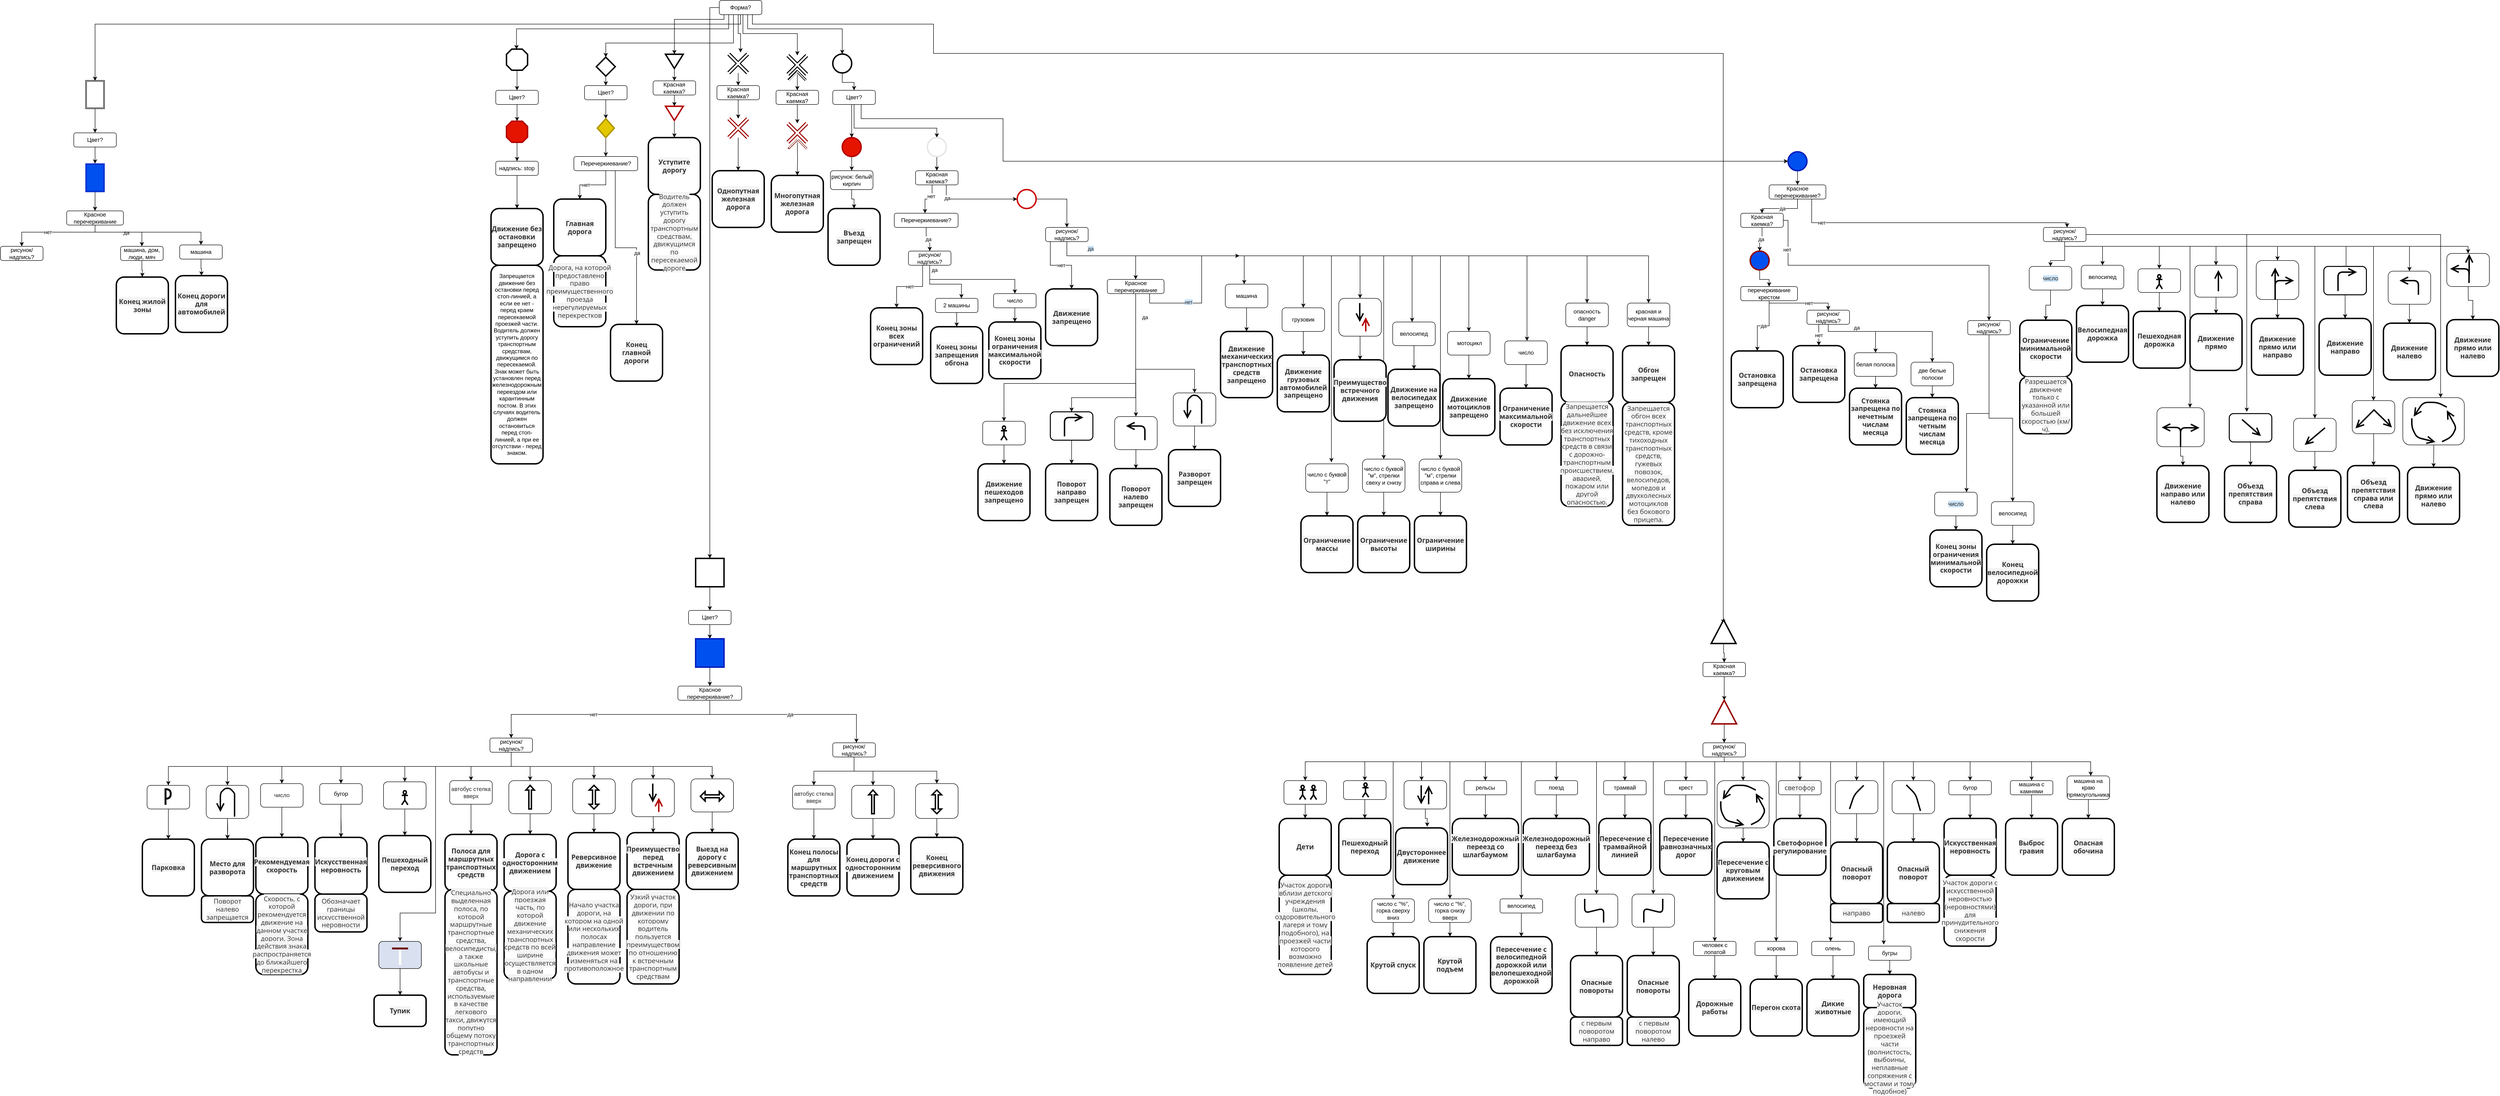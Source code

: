 <mxfile version="14.1.8" type="github">
  <diagram id="C5RBs43oDa-KdzZeNtuy" name="Page-1">
    <mxGraphModel dx="3450" dy="1052" grid="1" gridSize="10" guides="1" tooltips="1" connect="1" arrows="1" fold="1" page="1" pageScale="1" pageWidth="827" pageHeight="1169" math="0" shadow="0">
      <root>
        <mxCell id="WIyWlLk6GJQsqaUBKTNV-0" />
        <mxCell id="WIyWlLk6GJQsqaUBKTNV-1" parent="WIyWlLk6GJQsqaUBKTNV-0" />
        <mxCell id="EenwrytQolQ6xogCsHIw-5" style="edgeStyle=orthogonalEdgeStyle;rounded=0;orthogonalLoop=1;jettySize=auto;html=1;" edge="1" parent="WIyWlLk6GJQsqaUBKTNV-1" source="EenwrytQolQ6xogCsHIw-3" target="EenwrytQolQ6xogCsHIw-4">
          <mxGeometry relative="1" as="geometry">
            <Array as="points">
              <mxPoint x="390" y="140" />
              <mxPoint x="120" y="140" />
            </Array>
          </mxGeometry>
        </mxCell>
        <mxCell id="EenwrytQolQ6xogCsHIw-33" style="edgeStyle=orthogonalEdgeStyle;rounded=0;orthogonalLoop=1;jettySize=auto;html=1;" edge="1" parent="WIyWlLk6GJQsqaUBKTNV-1" source="EenwrytQolQ6xogCsHIw-3" target="EenwrytQolQ6xogCsHIw-26">
          <mxGeometry relative="1" as="geometry">
            <Array as="points">
              <mxPoint x="370" y="90" />
              <mxPoint x="265" y="90" />
            </Array>
          </mxGeometry>
        </mxCell>
        <mxCell id="EenwrytQolQ6xogCsHIw-56" style="edgeStyle=orthogonalEdgeStyle;rounded=0;orthogonalLoop=1;jettySize=auto;html=1;entryX=1;entryY=0.25;entryDx=0;entryDy=0;fontSize=11;" edge="1" parent="WIyWlLk6GJQsqaUBKTNV-1" source="EenwrytQolQ6xogCsHIw-3">
          <mxGeometry relative="1" as="geometry">
            <mxPoint x="-68.81" y="153.25" as="targetPoint" />
            <Array as="points">
              <mxPoint x="380" y="110" />
              <mxPoint x="-69" y="110" />
            </Array>
          </mxGeometry>
        </mxCell>
        <mxCell id="EenwrytQolQ6xogCsHIw-76" style="edgeStyle=orthogonalEdgeStyle;rounded=0;orthogonalLoop=1;jettySize=auto;html=1;exitX=0.75;exitY=1;exitDx=0;exitDy=0;fontSize=11;" edge="1" parent="WIyWlLk6GJQsqaUBKTNV-1" source="EenwrytQolQ6xogCsHIw-3">
          <mxGeometry relative="1" as="geometry">
            <mxPoint x="405" y="160" as="targetPoint" />
            <Array as="points">
              <mxPoint x="400" y="80" />
              <mxPoint x="400" y="120" />
              <mxPoint x="405" y="120" />
            </Array>
          </mxGeometry>
        </mxCell>
        <mxCell id="EenwrytQolQ6xogCsHIw-103" style="edgeStyle=orthogonalEdgeStyle;rounded=0;jumpStyle=none;jumpSize=7;orthogonalLoop=1;jettySize=auto;html=1;strokeColor=#FFFEFA;strokeWidth=2;fontSize=11;" edge="1" parent="WIyWlLk6GJQsqaUBKTNV-1" source="EenwrytQolQ6xogCsHIw-3">
          <mxGeometry relative="1" as="geometry">
            <mxPoint x="520" y="160" as="targetPoint" />
          </mxGeometry>
        </mxCell>
        <mxCell id="EenwrytQolQ6xogCsHIw-104" style="edgeStyle=orthogonalEdgeStyle;rounded=0;jumpStyle=none;jumpSize=7;orthogonalLoop=1;jettySize=auto;html=1;strokeWidth=1;fontSize=11;" edge="1" parent="WIyWlLk6GJQsqaUBKTNV-1" source="EenwrytQolQ6xogCsHIw-3" target="EenwrytQolQ6xogCsHIw-102">
          <mxGeometry relative="1" as="geometry">
            <Array as="points">
              <mxPoint x="410" y="120" />
              <mxPoint x="525" y="120" />
            </Array>
          </mxGeometry>
        </mxCell>
        <mxCell id="EenwrytQolQ6xogCsHIw-118" style="edgeStyle=orthogonalEdgeStyle;rounded=0;jumpStyle=none;jumpSize=7;orthogonalLoop=1;jettySize=auto;html=1;entryX=0.5;entryY=0;entryDx=0;entryDy=0;strokeWidth=1;fontSize=11;" edge="1" parent="WIyWlLk6GJQsqaUBKTNV-1" source="EenwrytQolQ6xogCsHIw-3" target="EenwrytQolQ6xogCsHIw-117">
          <mxGeometry relative="1" as="geometry">
            <Array as="points">
              <mxPoint x="420" y="110" />
              <mxPoint x="620" y="110" />
            </Array>
          </mxGeometry>
        </mxCell>
        <mxCell id="EenwrytQolQ6xogCsHIw-172" style="edgeStyle=orthogonalEdgeStyle;rounded=0;jumpStyle=none;jumpSize=7;orthogonalLoop=1;jettySize=auto;html=1;entryX=0.486;entryY=0.162;entryDx=0;entryDy=0;entryPerimeter=0;strokeColor=#000000;strokeWidth=1;fontSize=11;" edge="1" parent="WIyWlLk6GJQsqaUBKTNV-1" source="EenwrytQolQ6xogCsHIw-3" target="EenwrytQolQ6xogCsHIw-169">
          <mxGeometry relative="1" as="geometry">
            <Array as="points">
              <mxPoint x="430" y="100" />
              <mxPoint x="813" y="100" />
              <mxPoint x="813" y="162" />
            </Array>
          </mxGeometry>
        </mxCell>
        <mxCell id="EenwrytQolQ6xogCsHIw-655" style="edgeStyle=orthogonalEdgeStyle;rounded=0;jumpStyle=none;jumpSize=7;orthogonalLoop=1;jettySize=auto;html=1;strokeColor=#000000;strokeWidth=1;fontSize=11;" edge="1" parent="WIyWlLk6GJQsqaUBKTNV-1" source="EenwrytQolQ6xogCsHIw-3" target="EenwrytQolQ6xogCsHIw-654">
          <mxGeometry relative="1" as="geometry">
            <Array as="points">
              <mxPoint x="340" y="65" />
            </Array>
          </mxGeometry>
        </mxCell>
        <mxCell id="EenwrytQolQ6xogCsHIw-797" style="edgeStyle=orthogonalEdgeStyle;rounded=0;jumpStyle=none;jumpSize=7;orthogonalLoop=1;jettySize=auto;html=1;strokeColor=#000000;strokeWidth=1;fontSize=11;" edge="1" parent="WIyWlLk6GJQsqaUBKTNV-1" source="EenwrytQolQ6xogCsHIw-3">
          <mxGeometry relative="1" as="geometry">
            <mxPoint x="-960" y="220" as="targetPoint" />
            <Array as="points">
              <mxPoint x="405" y="100" />
              <mxPoint x="-960" y="100" />
            </Array>
          </mxGeometry>
        </mxCell>
        <mxCell id="EenwrytQolQ6xogCsHIw-3" value="Форма?" style="rounded=1;whiteSpace=wrap;html=1;" vertex="1" parent="WIyWlLk6GJQsqaUBKTNV-1">
          <mxGeometry x="360" y="50" width="90" height="30" as="geometry" />
        </mxCell>
        <mxCell id="EenwrytQolQ6xogCsHIw-8" style="edgeStyle=orthogonalEdgeStyle;rounded=0;orthogonalLoop=1;jettySize=auto;html=1;entryX=0.5;entryY=0;entryDx=0;entryDy=0;" edge="1" parent="WIyWlLk6GJQsqaUBKTNV-1" source="EenwrytQolQ6xogCsHIw-4" target="EenwrytQolQ6xogCsHIw-22">
          <mxGeometry relative="1" as="geometry">
            <mxPoint x="120" y="270" as="targetPoint" />
          </mxGeometry>
        </mxCell>
        <mxCell id="EenwrytQolQ6xogCsHIw-4" value="" style="rhombus;whiteSpace=wrap;html=1;strokeWidth=3;" vertex="1" parent="WIyWlLk6GJQsqaUBKTNV-1">
          <mxGeometry x="100" y="170" width="40" height="40" as="geometry" />
        </mxCell>
        <mxCell id="EenwrytQolQ6xogCsHIw-17" style="edgeStyle=orthogonalEdgeStyle;rounded=0;orthogonalLoop=1;jettySize=auto;html=1;" edge="1" parent="WIyWlLk6GJQsqaUBKTNV-1" source="EenwrytQolQ6xogCsHIw-12" target="EenwrytQolQ6xogCsHIw-14">
          <mxGeometry relative="1" as="geometry" />
        </mxCell>
        <mxCell id="EenwrytQolQ6xogCsHIw-20" value="нет" style="edgeLabel;html=1;align=center;verticalAlign=middle;resizable=0;points=[];" vertex="1" connectable="0" parent="EenwrytQolQ6xogCsHIw-17">
          <mxGeometry x="0.252" relative="1" as="geometry">
            <mxPoint as="offset" />
          </mxGeometry>
        </mxCell>
        <mxCell id="EenwrytQolQ6xogCsHIw-19" style="edgeStyle=orthogonalEdgeStyle;rounded=0;orthogonalLoop=1;jettySize=auto;html=1;" edge="1" parent="WIyWlLk6GJQsqaUBKTNV-1" source="EenwrytQolQ6xogCsHIw-12" target="EenwrytQolQ6xogCsHIw-18">
          <mxGeometry relative="1" as="geometry">
            <Array as="points">
              <mxPoint x="140" y="573" />
              <mxPoint x="185" y="573" />
            </Array>
          </mxGeometry>
        </mxCell>
        <mxCell id="EenwrytQolQ6xogCsHIw-21" value="да" style="edgeLabel;html=1;align=center;verticalAlign=middle;resizable=0;points=[];" vertex="1" connectable="0" parent="EenwrytQolQ6xogCsHIw-19">
          <mxGeometry x="0.184" y="1" relative="1" as="geometry">
            <mxPoint as="offset" />
          </mxGeometry>
        </mxCell>
        <mxCell id="EenwrytQolQ6xogCsHIw-12" value="Перечеркиевание?" style="rounded=1;whiteSpace=wrap;html=1;" vertex="1" parent="WIyWlLk6GJQsqaUBKTNV-1">
          <mxGeometry x="52.5" y="380" width="135" height="30" as="geometry" />
        </mxCell>
        <mxCell id="EenwrytQolQ6xogCsHIw-302" value="" style="edgeStyle=orthogonalEdgeStyle;rounded=0;jumpStyle=none;jumpSize=7;orthogonalLoop=1;jettySize=auto;html=1;strokeColor=#000000;strokeWidth=1;fontSize=11;" edge="1" parent="WIyWlLk6GJQsqaUBKTNV-1" source="EenwrytQolQ6xogCsHIw-14" target="EenwrytQolQ6xogCsHIw-301">
          <mxGeometry relative="1" as="geometry" />
        </mxCell>
        <mxCell id="EenwrytQolQ6xogCsHIw-14" value="&lt;span style=&quot;box-sizing: inherit ; border: 0px ; font-family: &amp;#34;open sans&amp;#34; , &amp;#34;arial&amp;#34; , sans-serif ; font-size: 14px ; font-weight: 700 ; margin: 0px ; outline: 0px ; padding: 0px ; vertical-align: baseline ; color: rgb(51 , 51 , 51) ; background-color: rgb(244 , 244 , 244)&quot;&gt;Главная дорога&lt;/span&gt;" style="rounded=1;whiteSpace=wrap;html=1;strokeWidth=3;direction=south;" vertex="1" parent="WIyWlLk6GJQsqaUBKTNV-1">
          <mxGeometry x="10" y="470" width="110" height="120" as="geometry" />
        </mxCell>
        <mxCell id="EenwrytQolQ6xogCsHIw-18" value="&lt;span style=&quot;box-sizing: inherit ; border: 0px ; font-family: &amp;#34;open sans&amp;#34; , &amp;#34;arial&amp;#34; , sans-serif ; font-size: 14px ; font-weight: 700 ; margin: 0px ; outline: 0px ; padding: 0px ; vertical-align: baseline ; color: rgb(51 , 51 , 51) ; background-color: rgb(244 , 244 , 244)&quot;&gt;Конец главной дороги&lt;/span&gt;" style="rounded=1;whiteSpace=wrap;html=1;strokeWidth=3;direction=south;" vertex="1" parent="WIyWlLk6GJQsqaUBKTNV-1">
          <mxGeometry x="130" y="735" width="110" height="120" as="geometry" />
        </mxCell>
        <mxCell id="EenwrytQolQ6xogCsHIw-31" style="edgeStyle=orthogonalEdgeStyle;rounded=0;orthogonalLoop=1;jettySize=auto;html=1;" edge="1" parent="WIyWlLk6GJQsqaUBKTNV-1" source="EenwrytQolQ6xogCsHIw-22" target="EenwrytQolQ6xogCsHIw-29">
          <mxGeometry relative="1" as="geometry" />
        </mxCell>
        <mxCell id="EenwrytQolQ6xogCsHIw-22" value="Цвет?" style="rounded=1;whiteSpace=wrap;html=1;" vertex="1" parent="WIyWlLk6GJQsqaUBKTNV-1">
          <mxGeometry x="75" y="230" width="90" height="30" as="geometry" />
        </mxCell>
        <mxCell id="EenwrytQolQ6xogCsHIw-35" style="edgeStyle=orthogonalEdgeStyle;rounded=0;orthogonalLoop=1;jettySize=auto;html=1;" edge="1" parent="WIyWlLk6GJQsqaUBKTNV-1" source="EenwrytQolQ6xogCsHIw-26" target="EenwrytQolQ6xogCsHIw-34">
          <mxGeometry relative="1" as="geometry" />
        </mxCell>
        <mxCell id="EenwrytQolQ6xogCsHIw-26" value="" style="triangle;whiteSpace=wrap;html=1;strokeWidth=3;rotation=90;" vertex="1" parent="WIyWlLk6GJQsqaUBKTNV-1">
          <mxGeometry x="250" y="160" width="30" height="37.5" as="geometry" />
        </mxCell>
        <mxCell id="EenwrytQolQ6xogCsHIw-306" value="" style="edgeStyle=orthogonalEdgeStyle;rounded=0;jumpStyle=none;jumpSize=7;orthogonalLoop=1;jettySize=auto;html=1;strokeColor=#000000;strokeWidth=1;fontSize=11;" edge="1" parent="WIyWlLk6GJQsqaUBKTNV-1" source="EenwrytQolQ6xogCsHIw-28" target="EenwrytQolQ6xogCsHIw-305">
          <mxGeometry relative="1" as="geometry" />
        </mxCell>
        <mxCell id="EenwrytQolQ6xogCsHIw-28" value="&lt;span style=&quot;box-sizing: inherit ; border: 0px ; font-family: &amp;#34;open sans&amp;#34; , &amp;#34;arial&amp;#34; , sans-serif ; font-size: 14px ; font-weight: 700 ; margin: 0px ; outline: 0px ; padding: 0px ; vertical-align: baseline ; color: rgb(51 , 51 , 51) ; background-color: rgb(244 , 244 , 244)&quot;&gt;Уступите дорогу&lt;/span&gt;" style="rounded=1;whiteSpace=wrap;html=1;strokeWidth=3;direction=south;" vertex="1" parent="WIyWlLk6GJQsqaUBKTNV-1">
          <mxGeometry x="210" y="340" width="110" height="120" as="geometry" />
        </mxCell>
        <mxCell id="EenwrytQolQ6xogCsHIw-32" style="edgeStyle=orthogonalEdgeStyle;rounded=0;orthogonalLoop=1;jettySize=auto;html=1;" edge="1" parent="WIyWlLk6GJQsqaUBKTNV-1" source="EenwrytQolQ6xogCsHIw-29" target="EenwrytQolQ6xogCsHIw-12">
          <mxGeometry relative="1" as="geometry" />
        </mxCell>
        <mxCell id="EenwrytQolQ6xogCsHIw-29" value="" style="rhombus;whiteSpace=wrap;html=1;strokeWidth=3;fillColor=#e3c800;strokeColor=#B09500;fontColor=#ffffff;" vertex="1" parent="WIyWlLk6GJQsqaUBKTNV-1">
          <mxGeometry x="102" y="300" width="36" height="40" as="geometry" />
        </mxCell>
        <mxCell id="EenwrytQolQ6xogCsHIw-39" style="edgeStyle=orthogonalEdgeStyle;rounded=0;orthogonalLoop=1;jettySize=auto;html=1;entryX=0;entryY=0.5;entryDx=0;entryDy=0;" edge="1" parent="WIyWlLk6GJQsqaUBKTNV-1" source="EenwrytQolQ6xogCsHIw-34" target="EenwrytQolQ6xogCsHIw-37">
          <mxGeometry relative="1" as="geometry" />
        </mxCell>
        <mxCell id="EenwrytQolQ6xogCsHIw-34" value="Красная каемка?" style="rounded=1;whiteSpace=wrap;html=1;" vertex="1" parent="WIyWlLk6GJQsqaUBKTNV-1">
          <mxGeometry x="220" y="220" width="90" height="30" as="geometry" />
        </mxCell>
        <mxCell id="EenwrytQolQ6xogCsHIw-40" style="edgeStyle=orthogonalEdgeStyle;rounded=0;orthogonalLoop=1;jettySize=auto;html=1;" edge="1" parent="WIyWlLk6GJQsqaUBKTNV-1" source="EenwrytQolQ6xogCsHIw-37" target="EenwrytQolQ6xogCsHIw-28">
          <mxGeometry relative="1" as="geometry" />
        </mxCell>
        <mxCell id="EenwrytQolQ6xogCsHIw-37" value="" style="triangle;whiteSpace=wrap;html=1;strokeWidth=3;rotation=90;strokeColor=#B20000;fontColor=#ffffff;fillColor=#FFFFFF;" vertex="1" parent="WIyWlLk6GJQsqaUBKTNV-1">
          <mxGeometry x="250" y="270" width="30" height="37.5" as="geometry" />
        </mxCell>
        <mxCell id="EenwrytQolQ6xogCsHIw-138" style="edgeStyle=orthogonalEdgeStyle;rounded=0;jumpStyle=none;jumpSize=7;orthogonalLoop=1;jettySize=auto;html=1;strokeColor=#000000;strokeWidth=1;fontSize=11;" edge="1" parent="WIyWlLk6GJQsqaUBKTNV-1" source="EenwrytQolQ6xogCsHIw-52" target="EenwrytQolQ6xogCsHIw-137">
          <mxGeometry relative="1" as="geometry" />
        </mxCell>
        <mxCell id="EenwrytQolQ6xogCsHIw-52" value="Цвет?" style="rounded=1;whiteSpace=wrap;html=1;" vertex="1" parent="WIyWlLk6GJQsqaUBKTNV-1">
          <mxGeometry x="-112.7" y="240" width="90" height="30" as="geometry" />
        </mxCell>
        <mxCell id="EenwrytQolQ6xogCsHIw-60" style="edgeStyle=orthogonalEdgeStyle;rounded=0;orthogonalLoop=1;jettySize=auto;html=1;entryX=0;entryY=0.5;entryDx=0;entryDy=0;fontSize=11;" edge="1" parent="WIyWlLk6GJQsqaUBKTNV-1" source="EenwrytQolQ6xogCsHIw-58" target="EenwrytQolQ6xogCsHIw-59">
          <mxGeometry relative="1" as="geometry" />
        </mxCell>
        <mxCell id="EenwrytQolQ6xogCsHIw-58" value="надпись: stop" style="rounded=1;whiteSpace=wrap;html=1;" vertex="1" parent="WIyWlLk6GJQsqaUBKTNV-1">
          <mxGeometry x="-112.7" y="390" width="90" height="30" as="geometry" />
        </mxCell>
        <mxCell id="EenwrytQolQ6xogCsHIw-308" value="" style="edgeStyle=orthogonalEdgeStyle;rounded=0;jumpStyle=none;jumpSize=7;orthogonalLoop=1;jettySize=auto;html=1;strokeColor=#000000;strokeWidth=1;fontSize=11;" edge="1" parent="WIyWlLk6GJQsqaUBKTNV-1" source="EenwrytQolQ6xogCsHIw-59" target="EenwrytQolQ6xogCsHIw-307">
          <mxGeometry relative="1" as="geometry" />
        </mxCell>
        <mxCell id="EenwrytQolQ6xogCsHIw-59" value="&lt;span style=&quot;box-sizing: inherit ; border: 0px ; font-family: &amp;#34;open sans&amp;#34; , &amp;#34;arial&amp;#34; , sans-serif ; font-size: 14px ; font-weight: 700 ; margin: 0px ; outline: 0px ; padding: 0px ; vertical-align: baseline ; color: rgb(51 , 51 , 51) ; background-color: rgb(244 , 244 , 244)&quot;&gt;Движение без остановки запрещено&lt;/span&gt;" style="rounded=1;whiteSpace=wrap;html=1;strokeWidth=3;direction=south;" vertex="1" parent="WIyWlLk6GJQsqaUBKTNV-1">
          <mxGeometry x="-122.7" y="490" width="110" height="120" as="geometry" />
        </mxCell>
        <mxCell id="EenwrytQolQ6xogCsHIw-63" value="" style="shape=umlDestroy;whiteSpace=wrap;html=1;strokeWidth=8;fontSize=11;" vertex="1" parent="WIyWlLk6GJQsqaUBKTNV-1">
          <mxGeometry x="380" y="163.25" width="40" height="40" as="geometry" />
        </mxCell>
        <mxCell id="EenwrytQolQ6xogCsHIw-105" style="edgeStyle=orthogonalEdgeStyle;rounded=0;jumpStyle=none;jumpSize=7;orthogonalLoop=1;jettySize=auto;html=1;strokeColor=#000000;strokeWidth=1;fontSize=11;" edge="1" parent="WIyWlLk6GJQsqaUBKTNV-1" source="EenwrytQolQ6xogCsHIw-64" target="EenwrytQolQ6xogCsHIw-67">
          <mxGeometry relative="1" as="geometry" />
        </mxCell>
        <mxCell id="EenwrytQolQ6xogCsHIw-64" value="" style="shape=umlDestroy;whiteSpace=wrap;html=1;strokeWidth=4;fontSize=11;strokeColor=#FFFEFA;" vertex="1" parent="WIyWlLk6GJQsqaUBKTNV-1">
          <mxGeometry x="380" y="163.25" width="40" height="40" as="geometry" />
        </mxCell>
        <mxCell id="EenwrytQolQ6xogCsHIw-65" value="&lt;span style=&quot;box-sizing: inherit ; border: 0px ; font-family: &amp;#34;open sans&amp;#34; , &amp;#34;arial&amp;#34; , sans-serif ; font-size: 14px ; font-weight: 700 ; margin: 0px ; outline: 0px ; padding: 0px ; vertical-align: baseline ; color: rgb(51 , 51 , 51) ; background-color: rgb(244 , 244 , 244)&quot;&gt;Однопутная железная дорога&lt;/span&gt;" style="rounded=1;whiteSpace=wrap;html=1;strokeWidth=3;direction=south;" vertex="1" parent="WIyWlLk6GJQsqaUBKTNV-1">
          <mxGeometry x="345" y="410" width="110" height="120" as="geometry" />
        </mxCell>
        <mxCell id="EenwrytQolQ6xogCsHIw-106" style="edgeStyle=orthogonalEdgeStyle;rounded=0;jumpStyle=none;jumpSize=7;orthogonalLoop=1;jettySize=auto;html=1;strokeColor=#000000;strokeWidth=1;fontSize=11;" edge="1" parent="WIyWlLk6GJQsqaUBKTNV-1" source="EenwrytQolQ6xogCsHIw-67" target="EenwrytQolQ6xogCsHIw-83">
          <mxGeometry relative="1" as="geometry" />
        </mxCell>
        <mxCell id="EenwrytQolQ6xogCsHIw-67" value="Красная каемка?" style="rounded=1;whiteSpace=wrap;html=1;" vertex="1" parent="WIyWlLk6GJQsqaUBKTNV-1">
          <mxGeometry x="355" y="230" width="90" height="30" as="geometry" />
        </mxCell>
        <mxCell id="EenwrytQolQ6xogCsHIw-82" value="" style="shape=umlDestroy;whiteSpace=wrap;html=1;strokeWidth=8;fontSize=11;strokeColor=#990000;" vertex="1" parent="WIyWlLk6GJQsqaUBKTNV-1">
          <mxGeometry x="380" y="300" width="40" height="40" as="geometry" />
        </mxCell>
        <mxCell id="EenwrytQolQ6xogCsHIw-87" style="edgeStyle=orthogonalEdgeStyle;rounded=0;orthogonalLoop=1;jettySize=auto;html=1;fontSize=11;" edge="1" parent="WIyWlLk6GJQsqaUBKTNV-1" source="EenwrytQolQ6xogCsHIw-83" target="EenwrytQolQ6xogCsHIw-65">
          <mxGeometry relative="1" as="geometry" />
        </mxCell>
        <mxCell id="EenwrytQolQ6xogCsHIw-83" value="" style="shape=umlDestroy;whiteSpace=wrap;html=1;strokeWidth=4;fontSize=11;strokeColor=#FFFEFA;" vertex="1" parent="WIyWlLk6GJQsqaUBKTNV-1">
          <mxGeometry x="380" y="300" width="40" height="40" as="geometry" />
        </mxCell>
        <mxCell id="EenwrytQolQ6xogCsHIw-97" value="" style="endArrow=none;html=1;fontSize=11;jumpSize=7;jumpStyle=none;strokeWidth=5;" edge="1" parent="WIyWlLk6GJQsqaUBKTNV-1">
          <mxGeometry width="50" height="50" relative="1" as="geometry">
            <mxPoint x="506" y="218.5" as="sourcePoint" />
            <mxPoint x="526" y="198.5" as="targetPoint" />
          </mxGeometry>
        </mxCell>
        <mxCell id="EenwrytQolQ6xogCsHIw-98" value="" style="endArrow=none;html=1;fontSize=11;jumpSize=7;jumpStyle=none;strokeWidth=5;" edge="1" parent="WIyWlLk6GJQsqaUBKTNV-1">
          <mxGeometry width="50" height="50" relative="1" as="geometry">
            <mxPoint x="543" y="218.5" as="sourcePoint" />
            <mxPoint x="523" y="198.5" as="targetPoint" />
          </mxGeometry>
        </mxCell>
        <mxCell id="EenwrytQolQ6xogCsHIw-99" value="" style="endArrow=none;html=1;fontSize=11;jumpSize=7;jumpStyle=none;strokeWidth=2;strokeColor=#FFFEFA;" edge="1" parent="WIyWlLk6GJQsqaUBKTNV-1">
          <mxGeometry width="50" height="50" relative="1" as="geometry">
            <mxPoint x="506" y="220" as="sourcePoint" />
            <mxPoint x="526" y="200" as="targetPoint" />
          </mxGeometry>
        </mxCell>
        <mxCell id="EenwrytQolQ6xogCsHIw-100" value="" style="endArrow=none;html=1;fontSize=11;jumpSize=7;jumpStyle=none;strokeWidth=2;strokeColor=#FFFEFA;" edge="1" parent="WIyWlLk6GJQsqaUBKTNV-1">
          <mxGeometry width="50" height="50" relative="1" as="geometry">
            <mxPoint x="544" y="219.5" as="sourcePoint" />
            <mxPoint x="524" y="199.5" as="targetPoint" />
          </mxGeometry>
        </mxCell>
        <mxCell id="EenwrytQolQ6xogCsHIw-101" value="" style="shape=umlDestroy;whiteSpace=wrap;html=1;strokeWidth=8;fontSize=11;" vertex="1" parent="WIyWlLk6GJQsqaUBKTNV-1">
          <mxGeometry x="505" y="166.25" width="40" height="40" as="geometry" />
        </mxCell>
        <mxCell id="EenwrytQolQ6xogCsHIw-141" style="edgeStyle=orthogonalEdgeStyle;rounded=0;jumpStyle=none;jumpSize=7;orthogonalLoop=1;jettySize=auto;html=1;strokeColor=#000000;strokeWidth=1;fontSize=11;" edge="1" parent="WIyWlLk6GJQsqaUBKTNV-1" source="EenwrytQolQ6xogCsHIw-102" target="EenwrytQolQ6xogCsHIw-109">
          <mxGeometry relative="1" as="geometry" />
        </mxCell>
        <mxCell id="EenwrytQolQ6xogCsHIw-102" value="" style="shape=umlDestroy;whiteSpace=wrap;html=1;strokeWidth=4;fontSize=11;strokeColor=#FFFEFA;" vertex="1" parent="WIyWlLk6GJQsqaUBKTNV-1">
          <mxGeometry x="505" y="166.25" width="40" height="40" as="geometry" />
        </mxCell>
        <mxCell id="EenwrytQolQ6xogCsHIw-107" value="&lt;span style=&quot;box-sizing: inherit ; border: 0px ; font-family: &amp;#34;open sans&amp;#34; , &amp;#34;arial&amp;#34; , sans-serif ; font-size: 14px ; font-weight: 700 ; margin: 0px ; outline: 0px ; padding: 0px ; vertical-align: baseline ; color: rgb(51 , 51 , 51) ; background-color: rgb(244 , 244 , 244)&quot;&gt;Многопутная железная дорога&lt;/span&gt;" style="rounded=1;whiteSpace=wrap;html=1;strokeWidth=3;direction=south;" vertex="1" parent="WIyWlLk6GJQsqaUBKTNV-1">
          <mxGeometry x="470" y="420" width="110" height="120" as="geometry" />
        </mxCell>
        <mxCell id="EenwrytQolQ6xogCsHIw-108" style="edgeStyle=orthogonalEdgeStyle;rounded=0;jumpStyle=none;jumpSize=7;orthogonalLoop=1;jettySize=auto;html=1;strokeColor=#000000;strokeWidth=1;fontSize=11;" edge="1" parent="WIyWlLk6GJQsqaUBKTNV-1" source="EenwrytQolQ6xogCsHIw-109" target="EenwrytQolQ6xogCsHIw-112">
          <mxGeometry relative="1" as="geometry" />
        </mxCell>
        <mxCell id="EenwrytQolQ6xogCsHIw-109" value="Красная каемка?" style="rounded=1;whiteSpace=wrap;html=1;" vertex="1" parent="WIyWlLk6GJQsqaUBKTNV-1">
          <mxGeometry x="480" y="240" width="90" height="30" as="geometry" />
        </mxCell>
        <mxCell id="EenwrytQolQ6xogCsHIw-110" value="" style="shape=umlDestroy;whiteSpace=wrap;html=1;strokeWidth=8;fontSize=11;strokeColor=#990000;" vertex="1" parent="WIyWlLk6GJQsqaUBKTNV-1">
          <mxGeometry x="505" y="310" width="40" height="40" as="geometry" />
        </mxCell>
        <mxCell id="EenwrytQolQ6xogCsHIw-111" style="edgeStyle=orthogonalEdgeStyle;rounded=0;orthogonalLoop=1;jettySize=auto;html=1;fontSize=11;" edge="1" parent="WIyWlLk6GJQsqaUBKTNV-1" target="EenwrytQolQ6xogCsHIw-107">
          <mxGeometry relative="1" as="geometry">
            <mxPoint x="525" y="350" as="sourcePoint" />
          </mxGeometry>
        </mxCell>
        <mxCell id="EenwrytQolQ6xogCsHIw-112" value="" style="shape=umlDestroy;whiteSpace=wrap;html=1;strokeWidth=4;fontSize=11;strokeColor=#FFFEFA;" vertex="1" parent="WIyWlLk6GJQsqaUBKTNV-1">
          <mxGeometry x="505" y="310" width="40" height="40" as="geometry" />
        </mxCell>
        <mxCell id="EenwrytQolQ6xogCsHIw-113" value="" style="endArrow=none;html=1;fontSize=11;jumpSize=7;jumpStyle=none;strokeWidth=4;strokeColor=#6F0000;fillColor=#a20025;" edge="1" parent="WIyWlLk6GJQsqaUBKTNV-1">
          <mxGeometry width="50" height="50" relative="1" as="geometry">
            <mxPoint x="545" y="363.5" as="sourcePoint" />
            <mxPoint x="525" y="343.5" as="targetPoint" />
          </mxGeometry>
        </mxCell>
        <mxCell id="EenwrytQolQ6xogCsHIw-114" value="" style="endArrow=none;html=1;fontSize=11;jumpSize=7;jumpStyle=none;strokeWidth=4;strokeColor=#6F0000;fillColor=#a20025;" edge="1" parent="WIyWlLk6GJQsqaUBKTNV-1">
          <mxGeometry width="50" height="50" relative="1" as="geometry">
            <mxPoint x="506" y="363.5" as="sourcePoint" />
            <mxPoint x="526" y="343.5" as="targetPoint" />
          </mxGeometry>
        </mxCell>
        <mxCell id="EenwrytQolQ6xogCsHIw-115" value="" style="endArrow=none;html=1;fontSize=11;jumpSize=7;jumpStyle=none;strokeWidth=2;fillColor=#a20025;strokeColor=#FFFEFA;" edge="1" parent="WIyWlLk6GJQsqaUBKTNV-1">
          <mxGeometry width="50" height="50" relative="1" as="geometry">
            <mxPoint x="545" y="363.5" as="sourcePoint" />
            <mxPoint x="525" y="343.5" as="targetPoint" />
          </mxGeometry>
        </mxCell>
        <mxCell id="EenwrytQolQ6xogCsHIw-116" value="" style="endArrow=none;html=1;fontSize=11;jumpSize=7;jumpStyle=none;strokeWidth=2;fillColor=#a20025;strokeColor=#FFFEFA;" edge="1" parent="WIyWlLk6GJQsqaUBKTNV-1">
          <mxGeometry width="50" height="50" relative="1" as="geometry">
            <mxPoint x="507" y="362.11" as="sourcePoint" />
            <mxPoint x="527" y="342.11" as="targetPoint" />
          </mxGeometry>
        </mxCell>
        <mxCell id="EenwrytQolQ6xogCsHIw-122" style="edgeStyle=orthogonalEdgeStyle;rounded=0;jumpStyle=none;jumpSize=7;orthogonalLoop=1;jettySize=auto;html=1;strokeColor=#000000;strokeWidth=1;fontSize=11;" edge="1" parent="WIyWlLk6GJQsqaUBKTNV-1" source="EenwrytQolQ6xogCsHIw-117" target="EenwrytQolQ6xogCsHIw-121">
          <mxGeometry relative="1" as="geometry" />
        </mxCell>
        <mxCell id="EenwrytQolQ6xogCsHIw-117" value="" style="ellipse;whiteSpace=wrap;html=1;aspect=fixed;strokeWidth=3;fontSize=11;" vertex="1" parent="WIyWlLk6GJQsqaUBKTNV-1">
          <mxGeometry x="600" y="163.25" width="40" height="40" as="geometry" />
        </mxCell>
        <mxCell id="EenwrytQolQ6xogCsHIw-133" style="edgeStyle=orthogonalEdgeStyle;rounded=0;jumpStyle=none;jumpSize=7;orthogonalLoop=1;jettySize=auto;html=1;entryX=0.5;entryY=0;entryDx=0;entryDy=0;strokeColor=#000000;strokeWidth=1;fontSize=11;" edge="1" parent="WIyWlLk6GJQsqaUBKTNV-1" source="EenwrytQolQ6xogCsHIw-119" target="EenwrytQolQ6xogCsHIw-128">
          <mxGeometry relative="1" as="geometry" />
        </mxCell>
        <mxCell id="EenwrytQolQ6xogCsHIw-119" value="" style="ellipse;whiteSpace=wrap;html=1;aspect=fixed;strokeWidth=3;fontSize=11;fillColor=#e51400;strokeColor=#B20000;fontColor=#ffffff;" vertex="1" parent="WIyWlLk6GJQsqaUBKTNV-1">
          <mxGeometry x="620" y="340" width="40" height="40" as="geometry" />
        </mxCell>
        <mxCell id="EenwrytQolQ6xogCsHIw-346" style="edgeStyle=orthogonalEdgeStyle;rounded=0;jumpStyle=none;jumpSize=7;orthogonalLoop=1;jettySize=auto;html=1;strokeColor=#000000;strokeWidth=1;fontSize=11;" edge="1" parent="WIyWlLk6GJQsqaUBKTNV-1" source="EenwrytQolQ6xogCsHIw-120" target="EenwrytQolQ6xogCsHIw-319">
          <mxGeometry relative="1" as="geometry" />
        </mxCell>
        <mxCell id="EenwrytQolQ6xogCsHIw-120" value="" style="ellipse;whiteSpace=wrap;html=1;aspect=fixed;strokeWidth=3;fontSize=11;fillColor=#0050ef;strokeColor=#001DBC;fontColor=#ffffff;" vertex="1" parent="WIyWlLk6GJQsqaUBKTNV-1">
          <mxGeometry x="2620" y="370" width="40" height="40" as="geometry" />
        </mxCell>
        <mxCell id="EenwrytQolQ6xogCsHIw-124" style="edgeStyle=orthogonalEdgeStyle;rounded=0;jumpStyle=none;jumpSize=7;orthogonalLoop=1;jettySize=auto;html=1;strokeColor=#000000;strokeWidth=1;fontSize=11;entryX=0.5;entryY=0;entryDx=0;entryDy=0;" edge="1" parent="WIyWlLk6GJQsqaUBKTNV-1" source="EenwrytQolQ6xogCsHIw-121" target="EenwrytQolQ6xogCsHIw-119">
          <mxGeometry relative="1" as="geometry">
            <Array as="points">
              <mxPoint x="640" y="280" />
              <mxPoint x="640" y="280" />
            </Array>
          </mxGeometry>
        </mxCell>
        <mxCell id="EenwrytQolQ6xogCsHIw-131" style="edgeStyle=orthogonalEdgeStyle;rounded=0;jumpStyle=none;jumpSize=7;orthogonalLoop=1;jettySize=auto;html=1;strokeColor=#000000;strokeWidth=1;fontSize=11;" edge="1" parent="WIyWlLk6GJQsqaUBKTNV-1" source="EenwrytQolQ6xogCsHIw-121" target="EenwrytQolQ6xogCsHIw-123">
          <mxGeometry relative="1" as="geometry">
            <Array as="points">
              <mxPoint x="645" y="320" />
              <mxPoint x="820" y="320" />
            </Array>
          </mxGeometry>
        </mxCell>
        <mxCell id="EenwrytQolQ6xogCsHIw-132" style="edgeStyle=orthogonalEdgeStyle;rounded=0;jumpStyle=none;jumpSize=7;orthogonalLoop=1;jettySize=auto;html=1;strokeColor=#000000;strokeWidth=1;fontSize=11;" edge="1" parent="WIyWlLk6GJQsqaUBKTNV-1" source="EenwrytQolQ6xogCsHIw-121" target="EenwrytQolQ6xogCsHIw-120">
          <mxGeometry relative="1" as="geometry">
            <Array as="points">
              <mxPoint x="660" y="300" />
              <mxPoint x="960" y="300" />
            </Array>
          </mxGeometry>
        </mxCell>
        <mxCell id="EenwrytQolQ6xogCsHIw-121" value="Цвет?" style="rounded=1;whiteSpace=wrap;html=1;" vertex="1" parent="WIyWlLk6GJQsqaUBKTNV-1">
          <mxGeometry x="600" y="240" width="90" height="30" as="geometry" />
        </mxCell>
        <mxCell id="EenwrytQolQ6xogCsHIw-142" style="edgeStyle=orthogonalEdgeStyle;rounded=0;jumpStyle=none;jumpSize=7;orthogonalLoop=1;jettySize=auto;html=1;strokeColor=#000000;strokeWidth=1;fontSize=11;" edge="1" parent="WIyWlLk6GJQsqaUBKTNV-1" source="EenwrytQolQ6xogCsHIw-123" target="EenwrytQolQ6xogCsHIw-140">
          <mxGeometry relative="1" as="geometry" />
        </mxCell>
        <mxCell id="EenwrytQolQ6xogCsHIw-123" value="" style="ellipse;whiteSpace=wrap;html=1;aspect=fixed;strokeWidth=3;fontSize=11;strokeColor=#E6E6E6;" vertex="1" parent="WIyWlLk6GJQsqaUBKTNV-1">
          <mxGeometry x="800" y="340" width="40" height="40" as="geometry" />
        </mxCell>
        <mxCell id="EenwrytQolQ6xogCsHIw-130" style="edgeStyle=orthogonalEdgeStyle;rounded=0;jumpStyle=none;jumpSize=7;orthogonalLoop=1;jettySize=auto;html=1;strokeColor=#000000;strokeWidth=1;fontSize=11;" edge="1" parent="WIyWlLk6GJQsqaUBKTNV-1" source="EenwrytQolQ6xogCsHIw-128" target="EenwrytQolQ6xogCsHIw-129">
          <mxGeometry relative="1" as="geometry" />
        </mxCell>
        <mxCell id="EenwrytQolQ6xogCsHIw-128" value="рисунок: белый кирпич" style="rounded=1;whiteSpace=wrap;html=1;" vertex="1" parent="WIyWlLk6GJQsqaUBKTNV-1">
          <mxGeometry x="595" y="410" width="90" height="40" as="geometry" />
        </mxCell>
        <mxCell id="EenwrytQolQ6xogCsHIw-129" value="&lt;span style=&quot;box-sizing: inherit ; border: 0px ; font-family: &amp;#34;open sans&amp;#34; , &amp;#34;arial&amp;#34; , sans-serif ; font-size: 14px ; font-weight: 700 ; margin: 0px ; outline: 0px ; padding: 0px ; vertical-align: baseline ; color: rgb(51 , 51 , 51) ; background-color: rgb(244 , 244 , 244)&quot;&gt;Въезд запрещен&lt;/span&gt;" style="rounded=1;whiteSpace=wrap;html=1;strokeWidth=3;direction=south;" vertex="1" parent="WIyWlLk6GJQsqaUBKTNV-1">
          <mxGeometry x="590" y="490" width="110" height="120" as="geometry" />
        </mxCell>
        <mxCell id="EenwrytQolQ6xogCsHIw-136" style="edgeStyle=orthogonalEdgeStyle;rounded=0;jumpStyle=none;jumpSize=7;orthogonalLoop=1;jettySize=auto;html=1;strokeColor=#000000;strokeWidth=1;fontSize=11;" edge="1" parent="WIyWlLk6GJQsqaUBKTNV-1" source="EenwrytQolQ6xogCsHIw-135" target="EenwrytQolQ6xogCsHIw-52">
          <mxGeometry relative="1" as="geometry" />
        </mxCell>
        <mxCell id="EenwrytQolQ6xogCsHIw-135" value="" style="verticalLabelPosition=bottom;verticalAlign=top;html=1;shape=mxgraph.basic.polygon;polyCoords=[[0.25,0],[0.75,0],[1,0.25],[1,0.75],[0.75,1],[0.25,1],[0,0.75],[0,0.25]];polyline=0;strokeWidth=3;fontSize=11;" vertex="1" parent="WIyWlLk6GJQsqaUBKTNV-1">
          <mxGeometry x="-90" y="152.89" width="44.61" height="44.61" as="geometry" />
        </mxCell>
        <mxCell id="EenwrytQolQ6xogCsHIw-139" style="edgeStyle=orthogonalEdgeStyle;rounded=0;jumpStyle=none;jumpSize=7;orthogonalLoop=1;jettySize=auto;html=1;strokeColor=#000000;strokeWidth=1;fontSize=11;" edge="1" parent="WIyWlLk6GJQsqaUBKTNV-1" source="EenwrytQolQ6xogCsHIw-137" target="EenwrytQolQ6xogCsHIw-58">
          <mxGeometry relative="1" as="geometry" />
        </mxCell>
        <mxCell id="EenwrytQolQ6xogCsHIw-137" value="" style="verticalLabelPosition=bottom;verticalAlign=top;html=1;shape=mxgraph.basic.polygon;polyCoords=[[0.25,0],[0.75,0],[1,0.25],[1,0.75],[0.75,1],[0.25,1],[0,0.75],[0,0.25]];polyline=0;strokeWidth=3;fontSize=11;fillColor=#e51400;strokeColor=#B20000;fontColor=#ffffff;" vertex="1" parent="WIyWlLk6GJQsqaUBKTNV-1">
          <mxGeometry x="-90" y="305.39" width="44.61" height="44.61" as="geometry" />
        </mxCell>
        <mxCell id="EenwrytQolQ6xogCsHIw-145" style="edgeStyle=orthogonalEdgeStyle;rounded=0;jumpStyle=none;jumpSize=7;orthogonalLoop=1;jettySize=auto;html=1;strokeColor=#000000;strokeWidth=1;fontSize=11;" edge="1" parent="WIyWlLk6GJQsqaUBKTNV-1" source="EenwrytQolQ6xogCsHIw-140">
          <mxGeometry relative="1" as="geometry">
            <mxPoint x="795" y="500" as="targetPoint" />
            <Array as="points">
              <mxPoint x="810" y="470" />
              <mxPoint x="795" y="470" />
            </Array>
          </mxGeometry>
        </mxCell>
        <mxCell id="EenwrytQolQ6xogCsHIw-146" value="нет" style="edgeLabel;html=1;align=center;verticalAlign=middle;resizable=0;points=[];fontSize=11;" vertex="1" connectable="0" parent="EenwrytQolQ6xogCsHIw-145">
          <mxGeometry x="-0.365" y="-2" relative="1" as="geometry">
            <mxPoint as="offset" />
          </mxGeometry>
        </mxCell>
        <mxCell id="EenwrytQolQ6xogCsHIw-166" style="edgeStyle=orthogonalEdgeStyle;rounded=0;jumpStyle=none;jumpSize=7;orthogonalLoop=1;jettySize=auto;html=1;strokeColor=#000000;strokeWidth=1;fontSize=11;entryX=0;entryY=0.5;entryDx=0;entryDy=0;" edge="1" parent="WIyWlLk6GJQsqaUBKTNV-1" source="EenwrytQolQ6xogCsHIw-140" target="EenwrytQolQ6xogCsHIw-469">
          <mxGeometry relative="1" as="geometry">
            <mxPoint x="1090" y="530" as="targetPoint" />
            <Array as="points">
              <mxPoint x="840" y="470" />
            </Array>
          </mxGeometry>
        </mxCell>
        <mxCell id="EenwrytQolQ6xogCsHIw-168" value="да" style="edgeLabel;html=1;align=center;verticalAlign=middle;resizable=0;points=[];fontSize=11;" vertex="1" connectable="0" parent="EenwrytQolQ6xogCsHIw-166">
          <mxGeometry x="-0.696" y="2" relative="1" as="geometry">
            <mxPoint as="offset" />
          </mxGeometry>
        </mxCell>
        <mxCell id="EenwrytQolQ6xogCsHIw-140" value="Красная каемка?" style="rounded=1;whiteSpace=wrap;html=1;" vertex="1" parent="WIyWlLk6GJQsqaUBKTNV-1">
          <mxGeometry x="775" y="410" width="90" height="30" as="geometry" />
        </mxCell>
        <mxCell id="EenwrytQolQ6xogCsHIw-152" value="да" style="edgeStyle=orthogonalEdgeStyle;rounded=0;jumpStyle=none;jumpSize=7;orthogonalLoop=1;jettySize=auto;html=1;entryX=0.5;entryY=0;entryDx=0;entryDy=0;strokeColor=#000000;strokeWidth=1;fontSize=11;" edge="1" parent="WIyWlLk6GJQsqaUBKTNV-1" source="EenwrytQolQ6xogCsHIw-148" target="EenwrytQolQ6xogCsHIw-151">
          <mxGeometry relative="1" as="geometry" />
        </mxCell>
        <mxCell id="EenwrytQolQ6xogCsHIw-148" value="Перечеркиевание?" style="rounded=1;whiteSpace=wrap;html=1;" vertex="1" parent="WIyWlLk6GJQsqaUBKTNV-1">
          <mxGeometry x="730" y="500" width="135" height="30" as="geometry" />
        </mxCell>
        <mxCell id="EenwrytQolQ6xogCsHIw-149" value="&lt;span style=&quot;box-sizing: inherit ; border: 0px ; font-family: &amp;#34;open sans&amp;#34; , &amp;#34;arial&amp;#34; , sans-serif ; font-size: 14px ; font-weight: 700 ; margin: 0px ; outline: 0px ; padding: 0px ; vertical-align: baseline ; color: rgb(51 , 51 , 51) ; background-color: rgb(244 , 244 , 244)&quot;&gt;Конец зоны всех ограничений&lt;/span&gt;" style="rounded=1;whiteSpace=wrap;html=1;strokeWidth=3;direction=south;" vertex="1" parent="WIyWlLk6GJQsqaUBKTNV-1">
          <mxGeometry x="680" y="700" width="110" height="120" as="geometry" />
        </mxCell>
        <mxCell id="EenwrytQolQ6xogCsHIw-153" value="нет" style="edgeStyle=orthogonalEdgeStyle;rounded=0;jumpStyle=none;jumpSize=7;orthogonalLoop=1;jettySize=auto;html=1;strokeColor=#000000;strokeWidth=1;fontSize=11;" edge="1" parent="WIyWlLk6GJQsqaUBKTNV-1" source="EenwrytQolQ6xogCsHIw-151" target="EenwrytQolQ6xogCsHIw-149">
          <mxGeometry relative="1" as="geometry">
            <Array as="points">
              <mxPoint x="790" y="655" />
              <mxPoint x="735" y="655" />
            </Array>
          </mxGeometry>
        </mxCell>
        <mxCell id="EenwrytQolQ6xogCsHIw-157" style="edgeStyle=orthogonalEdgeStyle;rounded=0;jumpStyle=none;jumpSize=7;orthogonalLoop=1;jettySize=auto;html=1;strokeColor=#000000;strokeWidth=1;fontSize=11;" edge="1" parent="WIyWlLk6GJQsqaUBKTNV-1" source="EenwrytQolQ6xogCsHIw-151" target="EenwrytQolQ6xogCsHIw-156">
          <mxGeometry relative="1" as="geometry">
            <Array as="points">
              <mxPoint x="805" y="650" />
              <mxPoint x="872" y="650" />
            </Array>
          </mxGeometry>
        </mxCell>
        <mxCell id="EenwrytQolQ6xogCsHIw-158" style="edgeStyle=orthogonalEdgeStyle;rounded=0;jumpStyle=none;jumpSize=7;orthogonalLoop=1;jettySize=auto;html=1;strokeColor=#000000;strokeWidth=1;fontSize=11;" edge="1" parent="WIyWlLk6GJQsqaUBKTNV-1" source="EenwrytQolQ6xogCsHIw-151" target="EenwrytQolQ6xogCsHIw-155">
          <mxGeometry relative="1" as="geometry">
            <Array as="points">
              <mxPoint x="805" y="640" />
              <mxPoint x="985" y="640" />
            </Array>
          </mxGeometry>
        </mxCell>
        <mxCell id="EenwrytQolQ6xogCsHIw-151" value="рисунок/надпись?" style="rounded=1;whiteSpace=wrap;html=1;" vertex="1" parent="WIyWlLk6GJQsqaUBKTNV-1">
          <mxGeometry x="760" y="580" width="90" height="30" as="geometry" />
        </mxCell>
        <mxCell id="EenwrytQolQ6xogCsHIw-164" style="edgeStyle=orthogonalEdgeStyle;rounded=0;jumpStyle=none;jumpSize=7;orthogonalLoop=1;jettySize=auto;html=1;strokeColor=#000000;strokeWidth=1;fontSize=11;" edge="1" parent="WIyWlLk6GJQsqaUBKTNV-1" source="EenwrytQolQ6xogCsHIw-155" target="EenwrytQolQ6xogCsHIw-161">
          <mxGeometry relative="1" as="geometry" />
        </mxCell>
        <mxCell id="EenwrytQolQ6xogCsHIw-155" value="число" style="rounded=1;whiteSpace=wrap;html=1;" vertex="1" parent="WIyWlLk6GJQsqaUBKTNV-1">
          <mxGeometry x="940" y="670" width="90" height="30" as="geometry" />
        </mxCell>
        <mxCell id="EenwrytQolQ6xogCsHIw-163" style="edgeStyle=orthogonalEdgeStyle;rounded=0;jumpStyle=none;jumpSize=7;orthogonalLoop=1;jettySize=auto;html=1;strokeColor=#000000;strokeWidth=1;fontSize=11;" edge="1" parent="WIyWlLk6GJQsqaUBKTNV-1" source="EenwrytQolQ6xogCsHIw-156" target="EenwrytQolQ6xogCsHIw-162">
          <mxGeometry relative="1" as="geometry" />
        </mxCell>
        <mxCell id="EenwrytQolQ6xogCsHIw-156" value="2 машины" style="rounded=1;whiteSpace=wrap;html=1;" vertex="1" parent="WIyWlLk6GJQsqaUBKTNV-1">
          <mxGeometry x="817" y="680" width="90" height="30" as="geometry" />
        </mxCell>
        <mxCell id="EenwrytQolQ6xogCsHIw-161" value="&lt;span style=&quot;box-sizing: inherit ; border: 0px ; font-family: &amp;#34;open sans&amp;#34; , &amp;#34;arial&amp;#34; , sans-serif ; font-size: 14px ; font-weight: 700 ; margin: 0px ; outline: 0px ; padding: 0px ; vertical-align: baseline ; color: rgb(51 , 51 , 51) ; background-color: rgb(244 , 244 , 244)&quot;&gt;Конец зоны ограничения максимальной скорости&lt;/span&gt;" style="rounded=1;whiteSpace=wrap;html=1;strokeWidth=3;direction=south;" vertex="1" parent="WIyWlLk6GJQsqaUBKTNV-1">
          <mxGeometry x="930" y="730" width="110" height="120" as="geometry" />
        </mxCell>
        <mxCell id="EenwrytQolQ6xogCsHIw-162" value="&lt;span style=&quot;box-sizing: inherit ; border: 0px ; font-family: &amp;#34;open sans&amp;#34; , &amp;#34;arial&amp;#34; , sans-serif ; font-size: 14px ; font-weight: 700 ; margin: 0px ; outline: 0px ; padding: 0px ; vertical-align: baseline ; color: rgb(51 , 51 , 51) ; background-color: rgb(244 , 244 , 244)&quot;&gt;Конец зоны запрещения обгона&lt;/span&gt;" style="rounded=1;whiteSpace=wrap;html=1;strokeWidth=3;direction=south;" vertex="1" parent="WIyWlLk6GJQsqaUBKTNV-1">
          <mxGeometry x="807" y="740" width="110" height="120" as="geometry" />
        </mxCell>
        <mxCell id="EenwrytQolQ6xogCsHIw-165" value="да" style="text;html=1;align=center;verticalAlign=middle;resizable=0;points=[];autosize=1;fontSize=11;" vertex="1" parent="WIyWlLk6GJQsqaUBKTNV-1">
          <mxGeometry x="800" y="610" width="30" height="20" as="geometry" />
        </mxCell>
        <mxCell id="EenwrytQolQ6xogCsHIw-468" style="edgeStyle=orthogonalEdgeStyle;rounded=0;jumpStyle=none;jumpSize=7;orthogonalLoop=1;jettySize=auto;html=1;entryX=0.5;entryY=0;entryDx=0;entryDy=0;strokeColor=#000000;strokeWidth=1;fontSize=11;" edge="1" parent="WIyWlLk6GJQsqaUBKTNV-1" source="EenwrytQolQ6xogCsHIw-169" target="EenwrytQolQ6xogCsHIw-467">
          <mxGeometry relative="1" as="geometry" />
        </mxCell>
        <mxCell id="EenwrytQolQ6xogCsHIw-169" value="" style="verticalLabelPosition=bottom;verticalAlign=top;html=1;shape=mxgraph.basic.acute_triangle;dx=0.5;strokeWidth=3;fontSize=11;" vertex="1" parent="WIyWlLk6GJQsqaUBKTNV-1">
          <mxGeometry x="2457.5" y="1360" width="52.5" height="50" as="geometry" />
        </mxCell>
        <mxCell id="EenwrytQolQ6xogCsHIw-183" value="нет" style="edgeStyle=orthogonalEdgeStyle;rounded=0;jumpStyle=none;jumpSize=7;orthogonalLoop=1;jettySize=auto;html=1;strokeColor=#000000;strokeWidth=1;fontSize=11;" edge="1" parent="WIyWlLk6GJQsqaUBKTNV-1" source="EenwrytQolQ6xogCsHIw-176" target="EenwrytQolQ6xogCsHIw-182">
          <mxGeometry relative="1" as="geometry">
            <Array as="points">
              <mxPoint x="1060" y="610" />
              <mxPoint x="1105" y="610" />
            </Array>
          </mxGeometry>
        </mxCell>
        <mxCell id="EenwrytQolQ6xogCsHIw-184" style="edgeStyle=orthogonalEdgeStyle;rounded=0;jumpStyle=none;jumpSize=7;orthogonalLoop=1;jettySize=auto;html=1;entryX=0.5;entryY=0;entryDx=0;entryDy=0;strokeColor=#000000;strokeWidth=1;fontSize=11;" edge="1" parent="WIyWlLk6GJQsqaUBKTNV-1" source="EenwrytQolQ6xogCsHIw-176" target="EenwrytQolQ6xogCsHIw-178">
          <mxGeometry relative="1" as="geometry">
            <Array as="points">
              <mxPoint x="1095" y="590" />
              <mxPoint x="1241" y="590" />
            </Array>
          </mxGeometry>
        </mxCell>
        <mxCell id="EenwrytQolQ6xogCsHIw-215" style="edgeStyle=orthogonalEdgeStyle;rounded=0;jumpStyle=none;jumpSize=7;orthogonalLoop=1;jettySize=auto;html=1;strokeColor=#000000;strokeWidth=1;fontSize=11;" edge="1" parent="WIyWlLk6GJQsqaUBKTNV-1" source="EenwrytQolQ6xogCsHIw-176">
          <mxGeometry relative="1" as="geometry">
            <mxPoint x="1470" y="650" as="targetPoint" />
            <Array as="points">
              <mxPoint x="1095" y="590" />
              <mxPoint x="1470" y="590" />
            </Array>
          </mxGeometry>
        </mxCell>
        <mxCell id="EenwrytQolQ6xogCsHIw-257" style="edgeStyle=orthogonalEdgeStyle;rounded=0;jumpStyle=none;jumpSize=7;orthogonalLoop=1;jettySize=auto;html=1;strokeColor=#000000;strokeWidth=1;fontSize=11;" edge="1" parent="WIyWlLk6GJQsqaUBKTNV-1" source="EenwrytQolQ6xogCsHIw-176" target="EenwrytQolQ6xogCsHIw-237">
          <mxGeometry relative="1" as="geometry">
            <Array as="points">
              <mxPoint x="1095" y="590" />
              <mxPoint x="1595" y="590" />
            </Array>
          </mxGeometry>
        </mxCell>
        <mxCell id="EenwrytQolQ6xogCsHIw-258" style="edgeStyle=orthogonalEdgeStyle;rounded=0;jumpStyle=none;jumpSize=7;orthogonalLoop=1;jettySize=auto;html=1;strokeColor=#000000;strokeWidth=1;fontSize=11;" edge="1" parent="WIyWlLk6GJQsqaUBKTNV-1" source="EenwrytQolQ6xogCsHIw-176" target="EenwrytQolQ6xogCsHIw-240">
          <mxGeometry relative="1" as="geometry">
            <Array as="points">
              <mxPoint x="1095" y="590" />
              <mxPoint x="1715" y="590" />
            </Array>
          </mxGeometry>
        </mxCell>
        <mxCell id="EenwrytQolQ6xogCsHIw-259" style="edgeStyle=orthogonalEdgeStyle;rounded=0;jumpStyle=none;jumpSize=7;orthogonalLoop=1;jettySize=auto;html=1;strokeColor=#000000;strokeWidth=1;fontSize=11;" edge="1" parent="WIyWlLk6GJQsqaUBKTNV-1" source="EenwrytQolQ6xogCsHIw-176" target="EenwrytQolQ6xogCsHIw-243">
          <mxGeometry relative="1" as="geometry">
            <Array as="points">
              <mxPoint x="1095" y="590" />
              <mxPoint x="1825" y="590" />
            </Array>
          </mxGeometry>
        </mxCell>
        <mxCell id="EenwrytQolQ6xogCsHIw-260" style="edgeStyle=orthogonalEdgeStyle;rounded=0;jumpStyle=none;jumpSize=7;orthogonalLoop=1;jettySize=auto;html=1;strokeColor=#000000;strokeWidth=1;fontSize=11;" edge="1" parent="WIyWlLk6GJQsqaUBKTNV-1" source="EenwrytQolQ6xogCsHIw-176" target="EenwrytQolQ6xogCsHIw-246">
          <mxGeometry relative="1" as="geometry">
            <Array as="points">
              <mxPoint x="1095" y="590" />
              <mxPoint x="1945" y="590" />
            </Array>
          </mxGeometry>
        </mxCell>
        <mxCell id="EenwrytQolQ6xogCsHIw-265" style="edgeStyle=orthogonalEdgeStyle;rounded=0;jumpStyle=none;jumpSize=7;orthogonalLoop=1;jettySize=auto;html=1;strokeWidth=1;fontSize=11;" edge="1" parent="WIyWlLk6GJQsqaUBKTNV-1" source="EenwrytQolQ6xogCsHIw-176" target="EenwrytQolQ6xogCsHIw-249">
          <mxGeometry relative="1" as="geometry">
            <Array as="points">
              <mxPoint x="1095" y="590" />
              <mxPoint x="2068" y="590" />
            </Array>
          </mxGeometry>
        </mxCell>
        <mxCell id="EenwrytQolQ6xogCsHIw-267" style="edgeStyle=orthogonalEdgeStyle;rounded=0;jumpStyle=none;jumpSize=7;orthogonalLoop=1;jettySize=auto;html=1;strokeColor=#000000;strokeWidth=1;fontSize=11;" edge="1" parent="WIyWlLk6GJQsqaUBKTNV-1" source="EenwrytQolQ6xogCsHIw-176" target="EenwrytQolQ6xogCsHIw-255">
          <mxGeometry relative="1" as="geometry">
            <Array as="points">
              <mxPoint x="1095" y="590" />
              <mxPoint x="2195" y="590" />
            </Array>
          </mxGeometry>
        </mxCell>
        <mxCell id="EenwrytQolQ6xogCsHIw-294" style="edgeStyle=orthogonalEdgeStyle;rounded=0;jumpStyle=none;jumpSize=7;orthogonalLoop=1;jettySize=auto;html=1;entryX=0.604;entryY=-0.056;entryDx=0;entryDy=0;entryPerimeter=0;strokeColor=#000000;strokeWidth=1;fontSize=11;" edge="1" parent="WIyWlLk6GJQsqaUBKTNV-1" source="EenwrytQolQ6xogCsHIw-176" target="EenwrytQolQ6xogCsHIw-277">
          <mxGeometry relative="1" as="geometry">
            <Array as="points">
              <mxPoint x="1095" y="590" />
              <mxPoint x="1654" y="590" />
            </Array>
          </mxGeometry>
        </mxCell>
        <mxCell id="EenwrytQolQ6xogCsHIw-295" style="edgeStyle=orthogonalEdgeStyle;rounded=0;jumpStyle=none;jumpSize=7;orthogonalLoop=1;jettySize=auto;html=1;strokeColor=#000000;strokeWidth=1;fontSize=11;" edge="1" parent="WIyWlLk6GJQsqaUBKTNV-1" source="EenwrytQolQ6xogCsHIw-176" target="EenwrytQolQ6xogCsHIw-283">
          <mxGeometry relative="1" as="geometry">
            <Array as="points">
              <mxPoint x="1095" y="590" />
              <mxPoint x="1765" y="590" />
            </Array>
          </mxGeometry>
        </mxCell>
        <mxCell id="EenwrytQolQ6xogCsHIw-296" style="edgeStyle=orthogonalEdgeStyle;rounded=0;jumpStyle=none;jumpSize=7;orthogonalLoop=1;jettySize=auto;html=1;strokeColor=#000000;strokeWidth=1;fontSize=11;" edge="1" parent="WIyWlLk6GJQsqaUBKTNV-1" source="EenwrytQolQ6xogCsHIw-176" target="EenwrytQolQ6xogCsHIw-286">
          <mxGeometry relative="1" as="geometry">
            <Array as="points">
              <mxPoint x="1095" y="590" />
              <mxPoint x="1885" y="590" />
            </Array>
          </mxGeometry>
        </mxCell>
        <mxCell id="EenwrytQolQ6xogCsHIw-299" style="edgeStyle=orthogonalEdgeStyle;rounded=0;jumpStyle=none;jumpSize=7;orthogonalLoop=1;jettySize=auto;html=1;entryX=0.5;entryY=0;entryDx=0;entryDy=0;strokeColor=#000000;strokeWidth=1;fontSize=11;" edge="1" parent="WIyWlLk6GJQsqaUBKTNV-1" source="EenwrytQolQ6xogCsHIw-176" target="EenwrytQolQ6xogCsHIw-252">
          <mxGeometry relative="1" as="geometry">
            <Array as="points">
              <mxPoint x="1095" y="590" />
              <mxPoint x="2325" y="590" />
            </Array>
          </mxGeometry>
        </mxCell>
        <mxCell id="EenwrytQolQ6xogCsHIw-176" value="рисунок/надпись?" style="rounded=1;whiteSpace=wrap;html=1;" vertex="1" parent="WIyWlLk6GJQsqaUBKTNV-1">
          <mxGeometry x="1050" y="530" width="90" height="30" as="geometry" />
        </mxCell>
        <mxCell id="EenwrytQolQ6xogCsHIw-202" style="edgeStyle=orthogonalEdgeStyle;rounded=0;jumpStyle=none;jumpSize=7;orthogonalLoop=1;jettySize=auto;html=1;strokeColor=#000000;strokeWidth=1;fontSize=11;" edge="1" parent="WIyWlLk6GJQsqaUBKTNV-1" source="EenwrytQolQ6xogCsHIw-177" target="EenwrytQolQ6xogCsHIw-181">
          <mxGeometry relative="1" as="geometry" />
        </mxCell>
        <mxCell id="EenwrytQolQ6xogCsHIw-177" value="" style="rounded=1;whiteSpace=wrap;html=1;strokeWidth=2;" vertex="1" parent="WIyWlLk6GJQsqaUBKTNV-1">
          <mxGeometry x="1060" y="920" width="90" height="60" as="geometry" />
        </mxCell>
        <mxCell id="EenwrytQolQ6xogCsHIw-196" style="edgeStyle=orthogonalEdgeStyle;rounded=0;jumpStyle=none;jumpSize=7;orthogonalLoop=1;jettySize=auto;html=1;strokeColor=#000000;strokeWidth=1;fontSize=11;" edge="1" parent="WIyWlLk6GJQsqaUBKTNV-1" source="EenwrytQolQ6xogCsHIw-178" target="EenwrytQolQ6xogCsHIw-193">
          <mxGeometry relative="1" as="geometry" />
        </mxCell>
        <mxCell id="EenwrytQolQ6xogCsHIw-197" style="edgeStyle=orthogonalEdgeStyle;rounded=0;jumpStyle=none;jumpSize=7;orthogonalLoop=1;jettySize=auto;html=1;strokeColor=#000000;strokeWidth=1;fontSize=11;" edge="1" parent="WIyWlLk6GJQsqaUBKTNV-1" source="EenwrytQolQ6xogCsHIw-178" target="EenwrytQolQ6xogCsHIw-177">
          <mxGeometry relative="1" as="geometry">
            <Array as="points">
              <mxPoint x="1241" y="890" />
              <mxPoint x="1105" y="890" />
            </Array>
          </mxGeometry>
        </mxCell>
        <mxCell id="EenwrytQolQ6xogCsHIw-198" style="edgeStyle=orthogonalEdgeStyle;rounded=0;jumpStyle=none;jumpSize=7;orthogonalLoop=1;jettySize=auto;html=1;entryX=0.5;entryY=0;entryDx=0;entryDy=0;strokeColor=#000000;strokeWidth=1;fontSize=11;" edge="1" parent="WIyWlLk6GJQsqaUBKTNV-1" source="EenwrytQolQ6xogCsHIw-178" target="EenwrytQolQ6xogCsHIw-187">
          <mxGeometry relative="1" as="geometry">
            <Array as="points">
              <mxPoint x="1241" y="860" />
              <mxPoint x="962" y="860" />
            </Array>
          </mxGeometry>
        </mxCell>
        <mxCell id="EenwrytQolQ6xogCsHIw-206" style="edgeStyle=orthogonalEdgeStyle;rounded=0;jumpStyle=none;jumpSize=7;orthogonalLoop=1;jettySize=auto;html=1;strokeColor=#000000;strokeWidth=1;fontSize=11;" edge="1" parent="WIyWlLk6GJQsqaUBKTNV-1" source="EenwrytQolQ6xogCsHIw-178" target="EenwrytQolQ6xogCsHIw-192">
          <mxGeometry relative="1" as="geometry">
            <Array as="points">
              <mxPoint x="1241" y="830" />
              <mxPoint x="1365" y="830" />
            </Array>
          </mxGeometry>
        </mxCell>
        <mxCell id="EenwrytQolQ6xogCsHIw-261" style="edgeStyle=orthogonalEdgeStyle;rounded=0;jumpStyle=none;jumpSize=7;orthogonalLoop=1;jettySize=auto;html=1;strokeColor=#000000;strokeWidth=1;fontSize=11;" edge="1" parent="WIyWlLk6GJQsqaUBKTNV-1" source="EenwrytQolQ6xogCsHIw-178">
          <mxGeometry relative="1" as="geometry">
            <mxPoint x="1460" y="590" as="targetPoint" />
            <Array as="points">
              <mxPoint x="1270" y="690" />
              <mxPoint x="1380" y="690" />
              <mxPoint x="1380" y="590" />
            </Array>
          </mxGeometry>
        </mxCell>
        <mxCell id="EenwrytQolQ6xogCsHIw-262" value="&lt;font color=&quot;#222222&quot;&gt;&lt;span style=&quot;background-color: rgb(204 , 228 , 247)&quot;&gt;нет&lt;/span&gt;&lt;/font&gt;" style="edgeLabel;html=1;align=center;verticalAlign=middle;resizable=0;points=[];fontSize=11;" vertex="1" connectable="0" parent="EenwrytQolQ6xogCsHIw-261">
          <mxGeometry x="-0.342" y="2" relative="1" as="geometry">
            <mxPoint as="offset" />
          </mxGeometry>
        </mxCell>
        <mxCell id="EenwrytQolQ6xogCsHIw-178" value="Красное перечеркивание" style="rounded=1;whiteSpace=wrap;html=1;" vertex="1" parent="WIyWlLk6GJQsqaUBKTNV-1">
          <mxGeometry x="1180.5" y="640" width="120" height="30" as="geometry" />
        </mxCell>
        <mxCell id="EenwrytQolQ6xogCsHIw-180" value="&lt;span style=&quot;box-sizing: inherit ; border: 0px ; font-family: &amp;#34;open sans&amp;#34; , &amp;#34;arial&amp;#34; , sans-serif ; font-size: 14px ; font-weight: 700 ; margin: 0px ; outline: 0px ; padding: 0px ; vertical-align: baseline ; color: rgb(51 , 51 , 51) ; background-color: rgb(244 , 244 , 244)&quot;&gt;Поворот налево запрещен&lt;/span&gt;" style="rounded=1;whiteSpace=wrap;html=1;strokeWidth=3;direction=south;" vertex="1" parent="WIyWlLk6GJQsqaUBKTNV-1">
          <mxGeometry x="1186" y="1040" width="110" height="120" as="geometry" />
        </mxCell>
        <mxCell id="EenwrytQolQ6xogCsHIw-181" value="&lt;span style=&quot;box-sizing: inherit ; border: 0px ; font-family: &amp;#34;open sans&amp;#34; , &amp;#34;arial&amp;#34; , sans-serif ; font-size: 14px ; font-weight: 700 ; margin: 0px ; outline: 0px ; padding: 0px ; vertical-align: baseline ; color: rgb(51 , 51 , 51) ; background-color: rgb(244 , 244 , 244)&quot;&gt;Поворот направо запрещен&lt;/span&gt;" style="rounded=1;whiteSpace=wrap;html=1;strokeWidth=3;direction=south;" vertex="1" parent="WIyWlLk6GJQsqaUBKTNV-1">
          <mxGeometry x="1050" y="1030" width="110" height="120" as="geometry" />
        </mxCell>
        <mxCell id="EenwrytQolQ6xogCsHIw-182" value="&lt;span style=&quot;box-sizing: inherit ; border: 0px ; font-family: &amp;#34;open sans&amp;#34; , &amp;#34;arial&amp;#34; , sans-serif ; font-size: 14px ; font-weight: 700 ; margin: 0px ; outline: 0px ; padding: 0px ; vertical-align: baseline ; color: rgb(51 , 51 , 51) ; background-color: rgb(244 , 244 , 244)&quot;&gt;Движение запрещено&lt;/span&gt;" style="rounded=1;whiteSpace=wrap;html=1;strokeWidth=3;direction=south;" vertex="1" parent="WIyWlLk6GJQsqaUBKTNV-1">
          <mxGeometry x="1050" y="660" width="110" height="120" as="geometry" />
        </mxCell>
        <mxCell id="EenwrytQolQ6xogCsHIw-201" style="edgeStyle=orthogonalEdgeStyle;rounded=0;jumpStyle=none;jumpSize=7;orthogonalLoop=1;jettySize=auto;html=1;strokeColor=#000000;strokeWidth=1;fontSize=11;" edge="1" parent="WIyWlLk6GJQsqaUBKTNV-1" source="EenwrytQolQ6xogCsHIw-187" target="EenwrytQolQ6xogCsHIw-189">
          <mxGeometry relative="1" as="geometry" />
        </mxCell>
        <mxCell id="EenwrytQolQ6xogCsHIw-187" value="" style="rounded=1;whiteSpace=wrap;html=1;" vertex="1" parent="WIyWlLk6GJQsqaUBKTNV-1">
          <mxGeometry x="917" y="940" width="90" height="50" as="geometry" />
        </mxCell>
        <mxCell id="EenwrytQolQ6xogCsHIw-188" value="&lt;span style=&quot;box-sizing: inherit ; border: 0px ; font-family: &amp;#34;open sans&amp;#34; , &amp;#34;arial&amp;#34; , sans-serif ; font-size: 14px ; font-weight: 700 ; margin: 0px ; outline: 0px ; padding: 0px ; vertical-align: baseline ; color: rgb(51 , 51 , 51) ; background-color: rgb(244 , 244 , 244)&quot;&gt;Разворот запрещен&lt;/span&gt;" style="rounded=1;whiteSpace=wrap;html=1;strokeWidth=3;direction=south;" vertex="1" parent="WIyWlLk6GJQsqaUBKTNV-1">
          <mxGeometry x="1310" y="1000" width="110" height="120" as="geometry" />
        </mxCell>
        <mxCell id="EenwrytQolQ6xogCsHIw-189" value="&lt;span style=&quot;box-sizing: inherit ; border: 0px ; font-family: &amp;#34;open sans&amp;#34; , &amp;#34;arial&amp;#34; , sans-serif ; font-size: 14px ; font-weight: 700 ; margin: 0px ; outline: 0px ; padding: 0px ; vertical-align: baseline ; color: rgb(51 , 51 , 51) ; background-color: rgb(244 , 244 , 244)&quot;&gt;Движение пешеходов запрещено&lt;/span&gt;" style="rounded=1;whiteSpace=wrap;html=1;strokeWidth=3;direction=south;" vertex="1" parent="WIyWlLk6GJQsqaUBKTNV-1">
          <mxGeometry x="907" y="1030" width="110" height="120" as="geometry" />
        </mxCell>
        <mxCell id="EenwrytQolQ6xogCsHIw-204" style="edgeStyle=orthogonalEdgeStyle;rounded=0;jumpStyle=none;jumpSize=7;orthogonalLoop=1;jettySize=auto;html=1;strokeColor=#000000;strokeWidth=1;fontSize=11;" edge="1" parent="WIyWlLk6GJQsqaUBKTNV-1" source="EenwrytQolQ6xogCsHIw-192" target="EenwrytQolQ6xogCsHIw-188">
          <mxGeometry relative="1" as="geometry" />
        </mxCell>
        <mxCell id="EenwrytQolQ6xogCsHIw-192" value="" style="rounded=1;whiteSpace=wrap;html=1;" vertex="1" parent="WIyWlLk6GJQsqaUBKTNV-1">
          <mxGeometry x="1320" y="880" width="90" height="70" as="geometry" />
        </mxCell>
        <mxCell id="EenwrytQolQ6xogCsHIw-203" style="edgeStyle=orthogonalEdgeStyle;rounded=0;jumpStyle=none;jumpSize=7;orthogonalLoop=1;jettySize=auto;html=1;strokeColor=#000000;strokeWidth=1;fontSize=11;" edge="1" parent="WIyWlLk6GJQsqaUBKTNV-1" source="EenwrytQolQ6xogCsHIw-193" target="EenwrytQolQ6xogCsHIw-180">
          <mxGeometry relative="1" as="geometry" />
        </mxCell>
        <mxCell id="EenwrytQolQ6xogCsHIw-193" value="" style="rounded=1;whiteSpace=wrap;html=1;" vertex="1" parent="WIyWlLk6GJQsqaUBKTNV-1">
          <mxGeometry x="1196" y="930" width="90" height="70" as="geometry" />
        </mxCell>
        <mxCell id="EenwrytQolQ6xogCsHIw-199" value="да" style="text;html=1;align=center;verticalAlign=middle;resizable=0;points=[];autosize=1;fontSize=11;" vertex="1" parent="WIyWlLk6GJQsqaUBKTNV-1">
          <mxGeometry x="1245" y="710" width="30" height="20" as="geometry" />
        </mxCell>
        <mxCell id="EenwrytQolQ6xogCsHIw-200" value="&lt;font color=&quot;#222222&quot;&gt;&lt;span style=&quot;background-color: rgb(204 , 228 , 247)&quot;&gt;да&lt;/span&gt;&lt;/font&gt;" style="text;html=1;align=center;verticalAlign=middle;resizable=0;points=[];autosize=1;fontSize=11;" vertex="1" parent="WIyWlLk6GJQsqaUBKTNV-1">
          <mxGeometry x="1130" y="565" width="30" height="20" as="geometry" />
        </mxCell>
        <mxCell id="EenwrytQolQ6xogCsHIw-205" value="" style="shape=umlActor;verticalLabelPosition=bottom;verticalAlign=top;html=1;strokeWidth=3;fontSize=11;" vertex="1" parent="WIyWlLk6GJQsqaUBKTNV-1">
          <mxGeometry x="955.5" y="950" width="13" height="30" as="geometry" />
        </mxCell>
        <mxCell id="EenwrytQolQ6xogCsHIw-212" value="" style="endArrow=open;endFill=1;endSize=12;html=1;strokeColor=#000000;strokeWidth=3;fontSize=11;" edge="1" parent="WIyWlLk6GJQsqaUBKTNV-1">
          <mxGeometry width="160" relative="1" as="geometry">
            <mxPoint x="1090" y="972" as="sourcePoint" />
            <mxPoint x="1130" y="932" as="targetPoint" />
            <Array as="points">
              <mxPoint x="1090" y="932" />
            </Array>
          </mxGeometry>
        </mxCell>
        <mxCell id="EenwrytQolQ6xogCsHIw-213" value="" style="endArrow=open;endFill=1;endSize=12;html=1;strokeColor=#000000;strokeWidth=3;fontSize=11;" edge="1" parent="WIyWlLk6GJQsqaUBKTNV-1">
          <mxGeometry width="160" relative="1" as="geometry">
            <mxPoint x="1260" y="980" as="sourcePoint" />
            <mxPoint x="1220" y="950" as="targetPoint" />
            <Array as="points">
              <mxPoint x="1260" y="950" />
            </Array>
          </mxGeometry>
        </mxCell>
        <mxCell id="EenwrytQolQ6xogCsHIw-214" value="" style="endArrow=open;endFill=1;endSize=12;html=1;strokeColor=#000000;strokeWidth=3;fontSize=11;" edge="1" parent="WIyWlLk6GJQsqaUBKTNV-1">
          <mxGeometry width="160" relative="1" as="geometry">
            <mxPoint x="1380" y="945" as="sourcePoint" />
            <mxPoint x="1350" y="935" as="targetPoint" />
            <Array as="points">
              <mxPoint x="1380" y="905" />
              <mxPoint x="1380" y="895" />
              <mxPoint x="1370" y="885" />
              <mxPoint x="1360" y="885" />
              <mxPoint x="1350" y="895" />
            </Array>
          </mxGeometry>
        </mxCell>
        <mxCell id="EenwrytQolQ6xogCsHIw-220" style="edgeStyle=orthogonalEdgeStyle;rounded=0;jumpStyle=none;jumpSize=7;orthogonalLoop=1;jettySize=auto;html=1;strokeColor=#000000;strokeWidth=1;fontSize=11;" edge="1" parent="WIyWlLk6GJQsqaUBKTNV-1" source="EenwrytQolQ6xogCsHIw-217" target="EenwrytQolQ6xogCsHIw-218">
          <mxGeometry relative="1" as="geometry" />
        </mxCell>
        <mxCell id="EenwrytQolQ6xogCsHIw-217" value="машина" style="rounded=1;whiteSpace=wrap;html=1;" vertex="1" parent="WIyWlLk6GJQsqaUBKTNV-1">
          <mxGeometry x="1430" y="650" width="90" height="50" as="geometry" />
        </mxCell>
        <mxCell id="EenwrytQolQ6xogCsHIw-218" value="&lt;span style=&quot;box-sizing: inherit ; border: 0px ; font-family: &amp;#34;open sans&amp;#34; , &amp;#34;arial&amp;#34; , sans-serif ; font-size: 14px ; font-weight: 700 ; margin: 0px ; outline: 0px ; padding: 0px ; vertical-align: baseline ; color: rgb(51 , 51 , 51) ; background-color: rgb(244 , 244 , 244)&quot;&gt;Движение механических транспортных средств запрещено&lt;/span&gt;" style="rounded=1;whiteSpace=wrap;html=1;strokeWidth=3;direction=south;" vertex="1" parent="WIyWlLk6GJQsqaUBKTNV-1">
          <mxGeometry x="1420" y="750" width="110" height="140" as="geometry" />
        </mxCell>
        <mxCell id="EenwrytQolQ6xogCsHIw-236" style="edgeStyle=orthogonalEdgeStyle;rounded=0;jumpStyle=none;jumpSize=7;orthogonalLoop=1;jettySize=auto;html=1;strokeColor=#000000;strokeWidth=1;fontSize=11;" edge="1" parent="WIyWlLk6GJQsqaUBKTNV-1" source="EenwrytQolQ6xogCsHIw-237" target="EenwrytQolQ6xogCsHIw-238">
          <mxGeometry relative="1" as="geometry" />
        </mxCell>
        <mxCell id="EenwrytQolQ6xogCsHIw-237" value="грузовик" style="rounded=1;whiteSpace=wrap;html=1;" vertex="1" parent="WIyWlLk6GJQsqaUBKTNV-1">
          <mxGeometry x="1550" y="700" width="90" height="50" as="geometry" />
        </mxCell>
        <mxCell id="EenwrytQolQ6xogCsHIw-238" value="&lt;span style=&quot;box-sizing: inherit ; border: 0px ; font-family: &amp;#34;open sans&amp;#34; , &amp;#34;arial&amp;#34; , sans-serif ; font-size: 14px ; font-weight: 700 ; margin: 0px ; outline: 0px ; padding: 0px ; vertical-align: baseline ; color: rgb(51 , 51 , 51) ; background-color: rgb(244 , 244 , 244)&quot;&gt;Движение грузовых автомобилей запрещено&lt;/span&gt;" style="rounded=1;whiteSpace=wrap;html=1;strokeWidth=3;direction=south;" vertex="1" parent="WIyWlLk6GJQsqaUBKTNV-1">
          <mxGeometry x="1540" y="800" width="110" height="120" as="geometry" />
        </mxCell>
        <mxCell id="EenwrytQolQ6xogCsHIw-239" style="edgeStyle=orthogonalEdgeStyle;rounded=0;jumpStyle=none;jumpSize=7;orthogonalLoop=1;jettySize=auto;html=1;strokeColor=#000000;strokeWidth=1;fontSize=11;" edge="1" parent="WIyWlLk6GJQsqaUBKTNV-1" source="EenwrytQolQ6xogCsHIw-240" target="EenwrytQolQ6xogCsHIw-241">
          <mxGeometry relative="1" as="geometry" />
        </mxCell>
        <mxCell id="EenwrytQolQ6xogCsHIw-240" value="" style="rounded=1;whiteSpace=wrap;html=1;" vertex="1" parent="WIyWlLk6GJQsqaUBKTNV-1">
          <mxGeometry x="1670" y="680" width="90" height="80" as="geometry" />
        </mxCell>
        <mxCell id="EenwrytQolQ6xogCsHIw-241" value="&lt;span style=&quot;box-sizing: inherit ; border: 0px ; font-family: &amp;#34;open sans&amp;#34; , &amp;#34;arial&amp;#34; , sans-serif ; font-size: 14px ; font-weight: 700 ; margin: 0px ; outline: 0px ; padding: 0px ; vertical-align: baseline ; color: rgb(51 , 51 , 51) ; background-color: rgb(244 , 244 , 244)&quot;&gt;Преимущество встречного движения&lt;/span&gt;" style="rounded=1;whiteSpace=wrap;html=1;strokeWidth=3;direction=south;" vertex="1" parent="WIyWlLk6GJQsqaUBKTNV-1">
          <mxGeometry x="1660" y="810" width="110" height="130" as="geometry" />
        </mxCell>
        <mxCell id="EenwrytQolQ6xogCsHIw-242" style="edgeStyle=orthogonalEdgeStyle;rounded=0;jumpStyle=none;jumpSize=7;orthogonalLoop=1;jettySize=auto;html=1;strokeColor=#000000;strokeWidth=1;fontSize=11;" edge="1" parent="WIyWlLk6GJQsqaUBKTNV-1" source="EenwrytQolQ6xogCsHIw-243" target="EenwrytQolQ6xogCsHIw-244">
          <mxGeometry relative="1" as="geometry" />
        </mxCell>
        <mxCell id="EenwrytQolQ6xogCsHIw-243" value="велосипед" style="rounded=1;whiteSpace=wrap;html=1;" vertex="1" parent="WIyWlLk6GJQsqaUBKTNV-1">
          <mxGeometry x="1784" y="730" width="90" height="50" as="geometry" />
        </mxCell>
        <mxCell id="EenwrytQolQ6xogCsHIw-244" value="&lt;span style=&quot;box-sizing: inherit ; border: 0px ; font-family: &amp;#34;open sans&amp;#34; , &amp;#34;arial&amp;#34; , sans-serif ; font-size: 14px ; font-weight: 700 ; margin: 0px ; outline: 0px ; padding: 0px ; vertical-align: baseline ; color: rgb(51 , 51 , 51) ; background-color: rgb(244 , 244 , 244)&quot;&gt;Движение на велосипедах запрещено&lt;/span&gt;" style="rounded=1;whiteSpace=wrap;html=1;strokeWidth=3;direction=south;" vertex="1" parent="WIyWlLk6GJQsqaUBKTNV-1">
          <mxGeometry x="1774" y="830" width="110" height="120" as="geometry" />
        </mxCell>
        <mxCell id="EenwrytQolQ6xogCsHIw-245" style="edgeStyle=orthogonalEdgeStyle;rounded=0;jumpStyle=none;jumpSize=7;orthogonalLoop=1;jettySize=auto;html=1;strokeColor=#000000;strokeWidth=1;fontSize=11;" edge="1" parent="WIyWlLk6GJQsqaUBKTNV-1" source="EenwrytQolQ6xogCsHIw-246" target="EenwrytQolQ6xogCsHIw-247">
          <mxGeometry relative="1" as="geometry" />
        </mxCell>
        <mxCell id="EenwrytQolQ6xogCsHIw-246" value="&amp;nbsp;мотоцикл" style="rounded=1;whiteSpace=wrap;html=1;" vertex="1" parent="WIyWlLk6GJQsqaUBKTNV-1">
          <mxGeometry x="1900" y="750" width="90" height="50" as="geometry" />
        </mxCell>
        <mxCell id="EenwrytQolQ6xogCsHIw-247" value="&lt;span style=&quot;box-sizing: inherit ; border: 0px ; font-family: &amp;#34;open sans&amp;#34; , &amp;#34;arial&amp;#34; , sans-serif ; font-size: 14px ; font-weight: 700 ; margin: 0px ; outline: 0px ; padding: 0px ; vertical-align: baseline ; color: rgb(51 , 51 , 51) ; background-color: rgb(244 , 244 , 244)&quot;&gt;Движение мотоциклов запрещено&lt;/span&gt;" style="rounded=1;whiteSpace=wrap;html=1;strokeWidth=3;direction=south;" vertex="1" parent="WIyWlLk6GJQsqaUBKTNV-1">
          <mxGeometry x="1890" y="850" width="110" height="120" as="geometry" />
        </mxCell>
        <mxCell id="EenwrytQolQ6xogCsHIw-248" style="edgeStyle=orthogonalEdgeStyle;rounded=0;jumpStyle=none;jumpSize=7;orthogonalLoop=1;jettySize=auto;html=1;strokeColor=#000000;strokeWidth=1;fontSize=11;" edge="1" parent="WIyWlLk6GJQsqaUBKTNV-1" source="EenwrytQolQ6xogCsHIw-249" target="EenwrytQolQ6xogCsHIw-250">
          <mxGeometry relative="1" as="geometry" />
        </mxCell>
        <mxCell id="EenwrytQolQ6xogCsHIw-249" value="&lt;span&gt;число&lt;/span&gt;" style="rounded=1;whiteSpace=wrap;html=1;" vertex="1" parent="WIyWlLk6GJQsqaUBKTNV-1">
          <mxGeometry x="2021" y="770" width="90" height="50" as="geometry" />
        </mxCell>
        <mxCell id="EenwrytQolQ6xogCsHIw-250" value="&lt;span style=&quot;box-sizing: inherit ; border: 0px ; font-family: &amp;#34;open sans&amp;#34; , &amp;#34;arial&amp;#34; , sans-serif ; font-size: 14px ; font-weight: 700 ; margin: 0px ; outline: 0px ; padding: 0px ; vertical-align: baseline ; color: rgb(51 , 51 , 51) ; background-color: rgb(244 , 244 , 244)&quot;&gt;Ограничение максимальной скорости&lt;/span&gt;" style="rounded=1;whiteSpace=wrap;html=1;strokeWidth=3;direction=south;" vertex="1" parent="WIyWlLk6GJQsqaUBKTNV-1">
          <mxGeometry x="2011" y="870" width="110" height="120" as="geometry" />
        </mxCell>
        <mxCell id="EenwrytQolQ6xogCsHIw-251" style="edgeStyle=orthogonalEdgeStyle;rounded=0;jumpStyle=none;jumpSize=7;orthogonalLoop=1;jettySize=auto;html=1;strokeColor=#000000;strokeWidth=1;fontSize=11;" edge="1" parent="WIyWlLk6GJQsqaUBKTNV-1" source="EenwrytQolQ6xogCsHIw-252" target="EenwrytQolQ6xogCsHIw-253">
          <mxGeometry relative="1" as="geometry" />
        </mxCell>
        <mxCell id="EenwrytQolQ6xogCsHIw-252" value="красная и черная машина" style="rounded=1;whiteSpace=wrap;html=1;" vertex="1" parent="WIyWlLk6GJQsqaUBKTNV-1">
          <mxGeometry x="2280" y="690" width="90" height="50" as="geometry" />
        </mxCell>
        <mxCell id="EenwrytQolQ6xogCsHIw-315" value="" style="edgeStyle=orthogonalEdgeStyle;rounded=0;jumpStyle=none;jumpSize=7;orthogonalLoop=1;jettySize=auto;html=1;strokeColor=#000000;strokeWidth=1;fontSize=11;" edge="1" parent="WIyWlLk6GJQsqaUBKTNV-1" source="EenwrytQolQ6xogCsHIw-253" target="EenwrytQolQ6xogCsHIw-314">
          <mxGeometry relative="1" as="geometry" />
        </mxCell>
        <mxCell id="EenwrytQolQ6xogCsHIw-253" value="&lt;span style=&quot;box-sizing: inherit ; border: 0px ; font-family: &amp;#34;open sans&amp;#34; , &amp;#34;arial&amp;#34; , sans-serif ; font-size: 14px ; font-weight: 700 ; margin: 0px ; outline: 0px ; padding: 0px ; vertical-align: baseline ; color: rgb(51 , 51 , 51) ; background-color: rgb(244 , 244 , 244)&quot;&gt;Обгон запрещен&lt;/span&gt;" style="rounded=1;whiteSpace=wrap;html=1;strokeWidth=3;direction=south;" vertex="1" parent="WIyWlLk6GJQsqaUBKTNV-1">
          <mxGeometry x="2270" y="780" width="110" height="120" as="geometry" />
        </mxCell>
        <mxCell id="EenwrytQolQ6xogCsHIw-254" style="edgeStyle=orthogonalEdgeStyle;rounded=0;jumpStyle=none;jumpSize=7;orthogonalLoop=1;jettySize=auto;html=1;strokeColor=#000000;strokeWidth=1;fontSize=11;" edge="1" parent="WIyWlLk6GJQsqaUBKTNV-1" source="EenwrytQolQ6xogCsHIw-255" target="EenwrytQolQ6xogCsHIw-256">
          <mxGeometry relative="1" as="geometry">
            <Array as="points">
              <mxPoint x="2195" y="690" />
              <mxPoint x="2195" y="690" />
            </Array>
          </mxGeometry>
        </mxCell>
        <mxCell id="EenwrytQolQ6xogCsHIw-255" value="опасность danger" style="rounded=1;whiteSpace=wrap;html=1;" vertex="1" parent="WIyWlLk6GJQsqaUBKTNV-1">
          <mxGeometry x="2150" y="690" width="90" height="50" as="geometry" />
        </mxCell>
        <mxCell id="EenwrytQolQ6xogCsHIw-313" value="" style="edgeStyle=orthogonalEdgeStyle;rounded=0;jumpStyle=none;jumpSize=7;orthogonalLoop=1;jettySize=auto;html=1;strokeColor=#000000;strokeWidth=1;fontSize=11;" edge="1" parent="WIyWlLk6GJQsqaUBKTNV-1" source="EenwrytQolQ6xogCsHIw-256" target="EenwrytQolQ6xogCsHIw-312">
          <mxGeometry relative="1" as="geometry" />
        </mxCell>
        <mxCell id="EenwrytQolQ6xogCsHIw-256" value="&lt;span style=&quot;box-sizing: inherit ; border: 0px ; font-family: &amp;#34;open sans&amp;#34; , &amp;#34;arial&amp;#34; , sans-serif ; font-size: 14px ; font-weight: 700 ; margin: 0px ; outline: 0px ; padding: 0px ; vertical-align: baseline ; color: rgb(51 , 51 , 51) ; background-color: rgb(244 , 244 , 244)&quot;&gt;Опасность&lt;/span&gt;" style="rounded=1;whiteSpace=wrap;html=1;strokeWidth=3;direction=south;" vertex="1" parent="WIyWlLk6GJQsqaUBKTNV-1">
          <mxGeometry x="2140" y="780" width="110" height="120" as="geometry" />
        </mxCell>
        <mxCell id="EenwrytQolQ6xogCsHIw-263" value="" style="endArrow=open;endFill=1;endSize=12;html=1;strokeColor=#000000;strokeWidth=3;fontSize=11;" edge="1" parent="WIyWlLk6GJQsqaUBKTNV-1">
          <mxGeometry width="160" relative="1" as="geometry">
            <mxPoint x="1714.33" y="690" as="sourcePoint" />
            <mxPoint x="1714.33" y="730" as="targetPoint" />
          </mxGeometry>
        </mxCell>
        <mxCell id="EenwrytQolQ6xogCsHIw-264" value="" style="endArrow=open;endFill=1;endSize=12;html=1;strokeWidth=3;fontSize=11;strokeColor=#B20000;" edge="1" parent="WIyWlLk6GJQsqaUBKTNV-1">
          <mxGeometry width="160" relative="1" as="geometry">
            <mxPoint x="1727" y="750" as="sourcePoint" />
            <mxPoint x="1727" y="720" as="targetPoint" />
          </mxGeometry>
        </mxCell>
        <mxCell id="EenwrytQolQ6xogCsHIw-276" style="edgeStyle=orthogonalEdgeStyle;rounded=0;jumpStyle=none;jumpSize=7;orthogonalLoop=1;jettySize=auto;html=1;strokeColor=#000000;strokeWidth=1;fontSize=11;" edge="1" parent="WIyWlLk6GJQsqaUBKTNV-1" source="EenwrytQolQ6xogCsHIw-277" target="EenwrytQolQ6xogCsHIw-278">
          <mxGeometry relative="1" as="geometry" />
        </mxCell>
        <mxCell id="EenwrytQolQ6xogCsHIw-277" value="число с буквой &quot;т&quot;" style="rounded=1;whiteSpace=wrap;html=1;" vertex="1" parent="WIyWlLk6GJQsqaUBKTNV-1">
          <mxGeometry x="1600" y="1030" width="90" height="60" as="geometry" />
        </mxCell>
        <mxCell id="EenwrytQolQ6xogCsHIw-278" value="&lt;span style=&quot;box-sizing: inherit ; border: 0px ; font-family: &amp;#34;open sans&amp;#34; , &amp;#34;arial&amp;#34; , sans-serif ; font-size: 14px ; font-weight: 700 ; margin: 0px ; outline: 0px ; padding: 0px ; vertical-align: baseline ; color: rgb(51 , 51 , 51) ; background-color: rgb(244 , 244 , 244)&quot;&gt;Ограничение массы&lt;/span&gt;" style="rounded=1;whiteSpace=wrap;html=1;strokeWidth=3;direction=south;" vertex="1" parent="WIyWlLk6GJQsqaUBKTNV-1">
          <mxGeometry x="1590" y="1140" width="110" height="120" as="geometry" />
        </mxCell>
        <mxCell id="EenwrytQolQ6xogCsHIw-282" style="edgeStyle=orthogonalEdgeStyle;rounded=0;jumpStyle=none;jumpSize=7;orthogonalLoop=1;jettySize=auto;html=1;strokeColor=#000000;strokeWidth=1;fontSize=11;" edge="1" parent="WIyWlLk6GJQsqaUBKTNV-1" source="EenwrytQolQ6xogCsHIw-283" target="EenwrytQolQ6xogCsHIw-284">
          <mxGeometry relative="1" as="geometry" />
        </mxCell>
        <mxCell id="EenwrytQolQ6xogCsHIw-283" value="число с буквой &quot;м&quot;, стрелки свеху и снизу" style="rounded=1;whiteSpace=wrap;html=1;" vertex="1" parent="WIyWlLk6GJQsqaUBKTNV-1">
          <mxGeometry x="1720" y="1020" width="90" height="70" as="geometry" />
        </mxCell>
        <mxCell id="EenwrytQolQ6xogCsHIw-284" value="&lt;span style=&quot;box-sizing: inherit ; border: 0px ; font-family: &amp;#34;open sans&amp;#34; , &amp;#34;arial&amp;#34; , sans-serif ; font-size: 14px ; font-weight: 700 ; margin: 0px ; outline: 0px ; padding: 0px ; vertical-align: baseline ; color: rgb(51 , 51 , 51) ; background-color: rgb(244 , 244 , 244)&quot;&gt;Ограничение высоты&lt;/span&gt;" style="rounded=1;whiteSpace=wrap;html=1;strokeWidth=3;direction=south;" vertex="1" parent="WIyWlLk6GJQsqaUBKTNV-1">
          <mxGeometry x="1710" y="1140" width="110" height="120" as="geometry" />
        </mxCell>
        <mxCell id="EenwrytQolQ6xogCsHIw-285" style="edgeStyle=orthogonalEdgeStyle;rounded=0;jumpStyle=none;jumpSize=7;orthogonalLoop=1;jettySize=auto;html=1;strokeColor=#000000;strokeWidth=1;fontSize=11;" edge="1" parent="WIyWlLk6GJQsqaUBKTNV-1" source="EenwrytQolQ6xogCsHIw-286" target="EenwrytQolQ6xogCsHIw-287">
          <mxGeometry relative="1" as="geometry" />
        </mxCell>
        <mxCell id="EenwrytQolQ6xogCsHIw-286" value="число с буквой &quot;м&quot;, стрелки справа и слева" style="rounded=1;whiteSpace=wrap;html=1;" vertex="1" parent="WIyWlLk6GJQsqaUBKTNV-1">
          <mxGeometry x="1840" y="1020" width="90" height="70" as="geometry" />
        </mxCell>
        <mxCell id="EenwrytQolQ6xogCsHIw-287" value="&lt;span style=&quot;box-sizing: inherit ; border: 0px ; font-family: &amp;#34;open sans&amp;#34; , &amp;#34;arial&amp;#34; , sans-serif ; font-size: 14px ; font-weight: 700 ; margin: 0px ; outline: 0px ; padding: 0px ; vertical-align: baseline ; color: rgb(51 , 51 , 51) ; background-color: rgb(244 , 244 , 244)&quot;&gt;Ограничение ширины&lt;/span&gt;" style="rounded=1;whiteSpace=wrap;html=1;strokeWidth=3;direction=south;" vertex="1" parent="WIyWlLk6GJQsqaUBKTNV-1">
          <mxGeometry x="1830" y="1140" width="110" height="120" as="geometry" />
        </mxCell>
        <mxCell id="EenwrytQolQ6xogCsHIw-301" value="&lt;span style=&quot;color: rgb(51 , 51 , 51) ; font-family: &amp;#34;open sans&amp;#34; , &amp;#34;arial&amp;#34; , sans-serif ; font-size: 14px ; background-color: rgb(244 , 244 , 244)&quot;&gt; Дорога, на которой предоставлено право преимущественного проезда нерегулируемых перекрестков&lt;/span&gt;" style="rounded=1;whiteSpace=wrap;html=1;strokeWidth=3;direction=south;" vertex="1" parent="WIyWlLk6GJQsqaUBKTNV-1">
          <mxGeometry x="10" y="590" width="110" height="150" as="geometry" />
        </mxCell>
        <mxCell id="EenwrytQolQ6xogCsHIw-305" value="&lt;span style=&quot;color: rgb(51 , 51 , 51) ; font-family: &amp;#34;open sans&amp;#34; , &amp;#34;arial&amp;#34; , sans-serif ; font-size: 14px ; background-color: rgb(244 , 244 , 244)&quot;&gt; Водитель должен уступить дорогу транспортным средствам, движущимся по пересекаемой дороге&lt;/span&gt;" style="rounded=1;whiteSpace=wrap;html=1;strokeWidth=3;direction=south;" vertex="1" parent="WIyWlLk6GJQsqaUBKTNV-1">
          <mxGeometry x="210" y="460" width="110" height="160" as="geometry" />
        </mxCell>
        <mxCell id="EenwrytQolQ6xogCsHIw-307" value="Запрещается движение без остановки перед стоп-линией, а если ее нет - перед краем пересекаемой проезжей части. Водитель должен уступить дорогу транспортным средствам, движущимся по пересекаемой. Знак может быть установлен перед железнодорожным переездом или карантинным постом. В этих случаях водитель должен остановиться перед стоп-линией, а при ее отсутствии - перед знаком." style="rounded=1;whiteSpace=wrap;html=1;strokeWidth=3;direction=south;" vertex="1" parent="WIyWlLk6GJQsqaUBKTNV-1">
          <mxGeometry x="-122.7" y="610" width="110" height="420" as="geometry" />
        </mxCell>
        <mxCell id="EenwrytQolQ6xogCsHIw-312" value="&lt;span style=&quot;color: rgb(51 , 51 , 51) ; font-family: &amp;#34;open sans&amp;#34; , &amp;#34;arial&amp;#34; , sans-serif ; font-size: 14px ; background-color: rgb(244 , 244 , 244)&quot;&gt;Запрещается дальнейшее движение всех без исключения транспортных средств в связи с дорожно-транспортным происшествием, аварией, пожаром или другой опасностью.&lt;/span&gt;" style="rounded=1;whiteSpace=wrap;html=1;strokeWidth=3;direction=south;" vertex="1" parent="WIyWlLk6GJQsqaUBKTNV-1">
          <mxGeometry x="2140" y="900" width="110" height="220" as="geometry" />
        </mxCell>
        <mxCell id="EenwrytQolQ6xogCsHIw-314" value="&lt;span style=&quot;color: rgb(51 , 51 , 51) ; font-family: &amp;#34;open sans&amp;#34; , &amp;#34;arial&amp;#34; , sans-serif ; font-size: 14px ; background-color: rgb(244 , 244 , 244)&quot;&gt;Запрещается обгон всех транспортных средств, кроме тихоходных транспортных средств, гужевых повозок, велосипедов, мопедов и двухколесных мотоциклов без бокового прицепа.&lt;/span&gt;" style="rounded=1;whiteSpace=wrap;html=1;strokeWidth=3;direction=south;" vertex="1" parent="WIyWlLk6GJQsqaUBKTNV-1">
          <mxGeometry x="2270" y="900" width="110" height="260" as="geometry" />
        </mxCell>
        <mxCell id="EenwrytQolQ6xogCsHIw-342" value="нет" style="edgeStyle=orthogonalEdgeStyle;rounded=0;jumpStyle=none;jumpSize=7;orthogonalLoop=1;jettySize=auto;html=1;entryX=0;entryY=0.5;entryDx=0;entryDy=0;strokeColor=#000000;strokeWidth=1;fontSize=11;" edge="1" parent="WIyWlLk6GJQsqaUBKTNV-1" source="EenwrytQolQ6xogCsHIw-317" target="EenwrytQolQ6xogCsHIw-341">
          <mxGeometry relative="1" as="geometry">
            <Array as="points">
              <mxPoint x="2685" y="750" />
              <mxPoint x="2685" y="750" />
            </Array>
          </mxGeometry>
        </mxCell>
        <mxCell id="EenwrytQolQ6xogCsHIw-343" style="edgeStyle=orthogonalEdgeStyle;rounded=0;jumpStyle=none;jumpSize=7;orthogonalLoop=1;jettySize=auto;html=1;strokeColor=#000000;strokeWidth=1;fontSize=11;" edge="1" parent="WIyWlLk6GJQsqaUBKTNV-1" source="EenwrytQolQ6xogCsHIw-317" target="EenwrytQolQ6xogCsHIw-336">
          <mxGeometry relative="1" as="geometry">
            <Array as="points">
              <mxPoint x="2705" y="750" />
              <mxPoint x="2805" y="750" />
            </Array>
          </mxGeometry>
        </mxCell>
        <mxCell id="EenwrytQolQ6xogCsHIw-344" style="edgeStyle=orthogonalEdgeStyle;rounded=0;jumpStyle=none;jumpSize=7;orthogonalLoop=1;jettySize=auto;html=1;strokeColor=#000000;strokeWidth=1;fontSize=11;" edge="1" parent="WIyWlLk6GJQsqaUBKTNV-1" source="EenwrytQolQ6xogCsHIw-317" target="EenwrytQolQ6xogCsHIw-339">
          <mxGeometry relative="1" as="geometry">
            <Array as="points">
              <mxPoint x="2705" y="750" />
              <mxPoint x="2925" y="750" />
            </Array>
          </mxGeometry>
        </mxCell>
        <mxCell id="EenwrytQolQ6xogCsHIw-317" value="рисунок/надпись?" style="rounded=1;whiteSpace=wrap;html=1;" vertex="1" parent="WIyWlLk6GJQsqaUBKTNV-1">
          <mxGeometry x="2660" y="705" width="90" height="30" as="geometry" />
        </mxCell>
        <mxCell id="EenwrytQolQ6xogCsHIw-347" value="да" style="edgeStyle=orthogonalEdgeStyle;rounded=0;jumpStyle=none;jumpSize=7;orthogonalLoop=1;jettySize=auto;html=1;strokeColor=#000000;strokeWidth=1;fontSize=11;" edge="1" parent="WIyWlLk6GJQsqaUBKTNV-1" source="EenwrytQolQ6xogCsHIw-319" target="EenwrytQolQ6xogCsHIw-320">
          <mxGeometry relative="1" as="geometry" />
        </mxCell>
        <mxCell id="EenwrytQolQ6xogCsHIw-370" style="edgeStyle=orthogonalEdgeStyle;rounded=0;jumpStyle=none;jumpSize=7;orthogonalLoop=1;jettySize=auto;html=1;strokeColor=#000000;strokeWidth=1;fontSize=11;" edge="1" parent="WIyWlLk6GJQsqaUBKTNV-1" source="EenwrytQolQ6xogCsHIw-319">
          <mxGeometry relative="1" as="geometry">
            <mxPoint x="3210" y="530" as="targetPoint" />
            <Array as="points">
              <mxPoint x="2670" y="520" />
              <mxPoint x="3210" y="520" />
            </Array>
          </mxGeometry>
        </mxCell>
        <mxCell id="EenwrytQolQ6xogCsHIw-379" value="нет" style="edgeLabel;html=1;align=center;verticalAlign=middle;resizable=0;points=[];fontSize=11;" vertex="1" connectable="0" parent="EenwrytQolQ6xogCsHIw-370">
          <mxGeometry x="-0.764" relative="1" as="geometry">
            <mxPoint as="offset" />
          </mxGeometry>
        </mxCell>
        <mxCell id="EenwrytQolQ6xogCsHIw-319" value="Красное перечеркивание?" style="rounded=1;whiteSpace=wrap;html=1;" vertex="1" parent="WIyWlLk6GJQsqaUBKTNV-1">
          <mxGeometry x="2580" y="440" width="120" height="30" as="geometry" />
        </mxCell>
        <mxCell id="EenwrytQolQ6xogCsHIw-375" style="edgeStyle=orthogonalEdgeStyle;rounded=0;jumpStyle=none;jumpSize=7;orthogonalLoop=1;jettySize=auto;html=1;entryX=0.5;entryY=0;entryDx=0;entryDy=0;strokeColor=#000000;strokeWidth=1;fontSize=11;" edge="1" parent="WIyWlLk6GJQsqaUBKTNV-1" source="EenwrytQolQ6xogCsHIw-320" target="EenwrytQolQ6xogCsHIw-373">
          <mxGeometry relative="1" as="geometry">
            <Array as="points">
              <mxPoint x="2620" y="610" />
              <mxPoint x="3045" y="610" />
            </Array>
          </mxGeometry>
        </mxCell>
        <mxCell id="EenwrytQolQ6xogCsHIw-376" value="нет" style="edgeLabel;html=1;align=center;verticalAlign=middle;resizable=0;points=[];fontSize=11;" vertex="1" connectable="0" parent="EenwrytQolQ6xogCsHIw-375">
          <mxGeometry x="-0.777" y="-2" relative="1" as="geometry">
            <mxPoint as="offset" />
          </mxGeometry>
        </mxCell>
        <mxCell id="EenwrytQolQ6xogCsHIw-472" value="да" style="edgeStyle=orthogonalEdgeStyle;rounded=0;jumpStyle=none;jumpSize=7;orthogonalLoop=1;jettySize=auto;html=1;strokeColor=#000000;strokeWidth=1;fontSize=11;" edge="1" parent="WIyWlLk6GJQsqaUBKTNV-1" source="EenwrytQolQ6xogCsHIw-320" target="EenwrytQolQ6xogCsHIw-471">
          <mxGeometry relative="1" as="geometry" />
        </mxCell>
        <mxCell id="EenwrytQolQ6xogCsHIw-320" value="Красная каемка?" style="rounded=1;whiteSpace=wrap;html=1;" vertex="1" parent="WIyWlLk6GJQsqaUBKTNV-1">
          <mxGeometry x="2520" y="500" width="90" height="30" as="geometry" />
        </mxCell>
        <mxCell id="EenwrytQolQ6xogCsHIw-325" value="&lt;span style=&quot;box-sizing: inherit ; border: 0px ; font-family: &amp;#34;open sans&amp;#34; , &amp;#34;arial&amp;#34; , sans-serif ; font-size: 14px ; font-weight: 700 ; margin: 0px ; outline: 0px ; padding: 0px ; vertical-align: baseline ; color: rgb(51 , 51 , 51) ; background-color: rgb(244 , 244 , 244)&quot;&gt;Остановка запрещена&lt;/span&gt;" style="rounded=1;whiteSpace=wrap;html=1;strokeWidth=3;direction=south;" vertex="1" parent="WIyWlLk6GJQsqaUBKTNV-1">
          <mxGeometry x="2500" y="791.25" width="110" height="120" as="geometry" />
        </mxCell>
        <mxCell id="EenwrytQolQ6xogCsHIw-330" value="да" style="edgeStyle=orthogonalEdgeStyle;rounded=0;jumpStyle=none;jumpSize=7;orthogonalLoop=1;jettySize=auto;html=1;entryX=0;entryY=0.5;entryDx=0;entryDy=0;strokeColor=#000000;strokeWidth=1;fontSize=11;" edge="1" parent="WIyWlLk6GJQsqaUBKTNV-1" source="EenwrytQolQ6xogCsHIw-326" target="EenwrytQolQ6xogCsHIw-325">
          <mxGeometry relative="1" as="geometry" />
        </mxCell>
        <mxCell id="EenwrytQolQ6xogCsHIw-333" style="edgeStyle=orthogonalEdgeStyle;rounded=0;jumpStyle=none;jumpSize=7;orthogonalLoop=1;jettySize=auto;html=1;strokeColor=#000000;strokeWidth=1;fontSize=11;" edge="1" parent="WIyWlLk6GJQsqaUBKTNV-1" source="EenwrytQolQ6xogCsHIw-326" target="EenwrytQolQ6xogCsHIw-317">
          <mxGeometry relative="1" as="geometry">
            <Array as="points">
              <mxPoint x="2580" y="690" />
              <mxPoint x="2705" y="690" />
            </Array>
          </mxGeometry>
        </mxCell>
        <mxCell id="EenwrytQolQ6xogCsHIw-334" value="нет" style="edgeLabel;html=1;align=center;verticalAlign=middle;resizable=0;points=[];fontSize=11;" vertex="1" connectable="0" parent="EenwrytQolQ6xogCsHIw-333">
          <mxGeometry x="0.208" y="1" relative="1" as="geometry">
            <mxPoint x="1" y="1" as="offset" />
          </mxGeometry>
        </mxCell>
        <mxCell id="EenwrytQolQ6xogCsHIw-326" value="перечеркивание крестом" style="rounded=1;whiteSpace=wrap;html=1;" vertex="1" parent="WIyWlLk6GJQsqaUBKTNV-1">
          <mxGeometry x="2520" y="655" width="120" height="30" as="geometry" />
        </mxCell>
        <mxCell id="EenwrytQolQ6xogCsHIw-335" style="edgeStyle=orthogonalEdgeStyle;rounded=0;jumpStyle=none;jumpSize=7;orthogonalLoop=1;jettySize=auto;html=1;strokeColor=#000000;strokeWidth=1;fontSize=11;" edge="1" parent="WIyWlLk6GJQsqaUBKTNV-1" source="EenwrytQolQ6xogCsHIw-336" target="EenwrytQolQ6xogCsHIw-337">
          <mxGeometry relative="1" as="geometry" />
        </mxCell>
        <mxCell id="EenwrytQolQ6xogCsHIw-336" value="белая полоска" style="rounded=1;whiteSpace=wrap;html=1;" vertex="1" parent="WIyWlLk6GJQsqaUBKTNV-1">
          <mxGeometry x="2760" y="795" width="90" height="50" as="geometry" />
        </mxCell>
        <mxCell id="EenwrytQolQ6xogCsHIw-337" value="&lt;span style=&quot;box-sizing: inherit ; border: 0px ; font-family: &amp;#34;open sans&amp;#34; , &amp;#34;arial&amp;#34; , sans-serif ; font-size: 14px ; font-weight: 700 ; margin: 0px ; outline: 0px ; padding: 0px ; vertical-align: baseline ; color: rgb(51 , 51 , 51) ; background-color: rgb(244 , 244 , 244)&quot;&gt;Стоянка запрещена по нечетным числам месяца&lt;/span&gt;" style="rounded=1;whiteSpace=wrap;html=1;strokeWidth=3;direction=south;" vertex="1" parent="WIyWlLk6GJQsqaUBKTNV-1">
          <mxGeometry x="2750" y="870" width="110" height="120" as="geometry" />
        </mxCell>
        <mxCell id="EenwrytQolQ6xogCsHIw-338" style="edgeStyle=orthogonalEdgeStyle;rounded=0;jumpStyle=none;jumpSize=7;orthogonalLoop=1;jettySize=auto;html=1;strokeColor=#000000;strokeWidth=1;fontSize=11;" edge="1" parent="WIyWlLk6GJQsqaUBKTNV-1" source="EenwrytQolQ6xogCsHIw-339" target="EenwrytQolQ6xogCsHIw-340">
          <mxGeometry relative="1" as="geometry" />
        </mxCell>
        <mxCell id="EenwrytQolQ6xogCsHIw-339" value="две белые полоски" style="rounded=1;whiteSpace=wrap;html=1;" vertex="1" parent="WIyWlLk6GJQsqaUBKTNV-1">
          <mxGeometry x="2880" y="815" width="90" height="50" as="geometry" />
        </mxCell>
        <mxCell id="EenwrytQolQ6xogCsHIw-340" value="&lt;span style=&quot;box-sizing: inherit ; border: 0px ; font-family: &amp;#34;open sans&amp;#34; , &amp;#34;arial&amp;#34; , sans-serif ; font-size: 14px ; font-weight: 700 ; margin: 0px ; outline: 0px ; padding: 0px ; vertical-align: baseline ; color: rgb(51 , 51 , 51) ; background-color: rgb(244 , 244 , 244)&quot;&gt;Стоянка запрещена по четным числам месяца&lt;/span&gt;" style="rounded=1;whiteSpace=wrap;html=1;strokeWidth=3;direction=south;" vertex="1" parent="WIyWlLk6GJQsqaUBKTNV-1">
          <mxGeometry x="2870" y="890" width="110" height="120" as="geometry" />
        </mxCell>
        <mxCell id="EenwrytQolQ6xogCsHIw-341" value="&lt;span style=&quot;box-sizing: inherit ; border: 0px ; font-family: &amp;#34;open sans&amp;#34; , &amp;#34;arial&amp;#34; , sans-serif ; font-size: 14px ; font-weight: 700 ; margin: 0px ; outline: 0px ; padding: 0px ; vertical-align: baseline ; color: rgb(51 , 51 , 51) ; background-color: rgb(244 , 244 , 244)&quot;&gt;Остановка запрещена&lt;/span&gt;" style="rounded=1;whiteSpace=wrap;html=1;strokeWidth=3;direction=south;" vertex="1" parent="WIyWlLk6GJQsqaUBKTNV-1">
          <mxGeometry x="2630" y="780" width="110" height="120" as="geometry" />
        </mxCell>
        <mxCell id="EenwrytQolQ6xogCsHIw-345" value="да" style="text;html=1;align=center;verticalAlign=middle;resizable=0;points=[];autosize=1;fontSize=11;" vertex="1" parent="WIyWlLk6GJQsqaUBKTNV-1">
          <mxGeometry x="2750" y="732" width="30" height="20" as="geometry" />
        </mxCell>
        <mxCell id="EenwrytQolQ6xogCsHIw-360" style="edgeStyle=orthogonalEdgeStyle;rounded=0;jumpStyle=none;jumpSize=7;orthogonalLoop=1;jettySize=auto;html=1;strokeColor=#000000;strokeWidth=1;fontSize=11;" edge="1" parent="WIyWlLk6GJQsqaUBKTNV-1" source="EenwrytQolQ6xogCsHIw-361" target="EenwrytQolQ6xogCsHIw-362">
          <mxGeometry relative="1" as="geometry" />
        </mxCell>
        <mxCell id="EenwrytQolQ6xogCsHIw-361" value="&lt;span style=&quot;color: rgb(34 , 34 , 34) ; background-color: rgb(204 , 228 , 247)&quot;&gt;число&lt;/span&gt;" style="rounded=1;whiteSpace=wrap;html=1;" vertex="1" parent="WIyWlLk6GJQsqaUBKTNV-1">
          <mxGeometry x="2930" y="1090" width="90" height="50" as="geometry" />
        </mxCell>
        <mxCell id="EenwrytQolQ6xogCsHIw-362" value="&lt;span style=&quot;box-sizing: inherit ; border: 0px ; font-family: &amp;#34;open sans&amp;#34; , &amp;#34;arial&amp;#34; , sans-serif ; font-size: 14px ; font-weight: 700 ; margin: 0px ; outline: 0px ; padding: 0px ; vertical-align: baseline ; color: rgb(51 , 51 , 51) ; background-color: rgb(244 , 244 , 244)&quot;&gt;Конец зоны ограничения минимальной скорости&lt;/span&gt;" style="rounded=1;whiteSpace=wrap;html=1;strokeWidth=3;direction=south;" vertex="1" parent="WIyWlLk6GJQsqaUBKTNV-1">
          <mxGeometry x="2920" y="1170" width="110" height="120" as="geometry" />
        </mxCell>
        <mxCell id="EenwrytQolQ6xogCsHIw-363" style="edgeStyle=orthogonalEdgeStyle;rounded=0;jumpStyle=none;jumpSize=7;orthogonalLoop=1;jettySize=auto;html=1;strokeColor=#000000;strokeWidth=1;fontSize=11;" edge="1" parent="WIyWlLk6GJQsqaUBKTNV-1" source="EenwrytQolQ6xogCsHIw-364" target="EenwrytQolQ6xogCsHIw-365">
          <mxGeometry relative="1" as="geometry" />
        </mxCell>
        <mxCell id="EenwrytQolQ6xogCsHIw-364" value="велосипед" style="rounded=1;whiteSpace=wrap;html=1;" vertex="1" parent="WIyWlLk6GJQsqaUBKTNV-1">
          <mxGeometry x="3050" y="1110" width="90" height="50" as="geometry" />
        </mxCell>
        <mxCell id="EenwrytQolQ6xogCsHIw-365" value="&lt;span style=&quot;box-sizing: inherit ; border: 0px ; font-family: &amp;#34;open sans&amp;#34; , &amp;#34;arial&amp;#34; , sans-serif ; font-size: 14px ; font-weight: 700 ; margin: 0px ; outline: 0px ; padding: 0px ; vertical-align: baseline ; color: rgb(51 , 51 , 51) ; background-color: rgb(244 , 244 , 244)&quot;&gt;Конец велосипедной дорожки&lt;/span&gt;" style="rounded=1;whiteSpace=wrap;html=1;strokeWidth=3;direction=south;" vertex="1" parent="WIyWlLk6GJQsqaUBKTNV-1">
          <mxGeometry x="3040" y="1200" width="110" height="120" as="geometry" />
        </mxCell>
        <mxCell id="EenwrytQolQ6xogCsHIw-377" style="edgeStyle=orthogonalEdgeStyle;rounded=0;jumpStyle=none;jumpSize=7;orthogonalLoop=1;jettySize=auto;html=1;entryX=0.75;entryY=0;entryDx=0;entryDy=0;strokeColor=#000000;strokeWidth=1;fontSize=11;" edge="1" parent="WIyWlLk6GJQsqaUBKTNV-1" source="EenwrytQolQ6xogCsHIw-373" target="EenwrytQolQ6xogCsHIw-361">
          <mxGeometry relative="1" as="geometry" />
        </mxCell>
        <mxCell id="EenwrytQolQ6xogCsHIw-378" style="edgeStyle=orthogonalEdgeStyle;rounded=0;jumpStyle=none;jumpSize=7;orthogonalLoop=1;jettySize=auto;html=1;entryX=0.5;entryY=0;entryDx=0;entryDy=0;strokeColor=#000000;strokeWidth=1;fontSize=11;" edge="1" parent="WIyWlLk6GJQsqaUBKTNV-1" source="EenwrytQolQ6xogCsHIw-373" target="EenwrytQolQ6xogCsHIw-364">
          <mxGeometry relative="1" as="geometry" />
        </mxCell>
        <mxCell id="EenwrytQolQ6xogCsHIw-373" value="рисунок/надпись?" style="rounded=1;whiteSpace=wrap;html=1;" vertex="1" parent="WIyWlLk6GJQsqaUBKTNV-1">
          <mxGeometry x="3000" y="727" width="90" height="30" as="geometry" />
        </mxCell>
        <mxCell id="EenwrytQolQ6xogCsHIw-388" style="edgeStyle=orthogonalEdgeStyle;rounded=0;jumpStyle=none;jumpSize=7;orthogonalLoop=1;jettySize=auto;html=1;entryX=0.5;entryY=0;entryDx=0;entryDy=0;strokeColor=#000000;strokeWidth=1;fontSize=11;" edge="1" parent="WIyWlLk6GJQsqaUBKTNV-1" source="EenwrytQolQ6xogCsHIw-380" target="EenwrytQolQ6xogCsHIw-382">
          <mxGeometry relative="1" as="geometry">
            <Array as="points">
              <mxPoint x="3205" y="600" />
            </Array>
          </mxGeometry>
        </mxCell>
        <mxCell id="EenwrytQolQ6xogCsHIw-389" style="edgeStyle=orthogonalEdgeStyle;rounded=0;jumpStyle=none;jumpSize=7;orthogonalLoop=1;jettySize=auto;html=1;entryX=0.5;entryY=0;entryDx=0;entryDy=0;strokeColor=#000000;strokeWidth=1;fontSize=11;" edge="1" parent="WIyWlLk6GJQsqaUBKTNV-1" source="EenwrytQolQ6xogCsHIw-380" target="EenwrytQolQ6xogCsHIw-385">
          <mxGeometry relative="1" as="geometry">
            <Array as="points">
              <mxPoint x="3205" y="570" />
              <mxPoint x="3285" y="570" />
            </Array>
          </mxGeometry>
        </mxCell>
        <mxCell id="EenwrytQolQ6xogCsHIw-396" style="edgeStyle=orthogonalEdgeStyle;rounded=0;jumpStyle=none;jumpSize=7;orthogonalLoop=1;jettySize=auto;html=1;strokeColor=#000000;strokeWidth=1;fontSize=11;" edge="1" parent="WIyWlLk6GJQsqaUBKTNV-1" source="EenwrytQolQ6xogCsHIw-380" target="EenwrytQolQ6xogCsHIw-391">
          <mxGeometry relative="1" as="geometry">
            <Array as="points">
              <mxPoint x="3205" y="570" />
              <mxPoint x="3405" y="570" />
            </Array>
          </mxGeometry>
        </mxCell>
        <mxCell id="EenwrytQolQ6xogCsHIw-397" style="edgeStyle=orthogonalEdgeStyle;rounded=0;jumpStyle=none;jumpSize=7;orthogonalLoop=1;jettySize=auto;html=1;entryX=0.5;entryY=0;entryDx=0;entryDy=0;strokeColor=#000000;strokeWidth=1;fontSize=11;" edge="1" parent="WIyWlLk6GJQsqaUBKTNV-1" source="EenwrytQolQ6xogCsHIw-380" target="EenwrytQolQ6xogCsHIw-394">
          <mxGeometry relative="1" as="geometry">
            <Array as="points">
              <mxPoint x="3205" y="570" />
              <mxPoint x="3525" y="570" />
            </Array>
          </mxGeometry>
        </mxCell>
        <mxCell id="EenwrytQolQ6xogCsHIw-423" style="edgeStyle=orthogonalEdgeStyle;rounded=0;jumpStyle=none;jumpSize=7;orthogonalLoop=1;jettySize=auto;html=1;strokeColor=#000000;strokeWidth=1;fontSize=11;" edge="1" parent="WIyWlLk6GJQsqaUBKTNV-1" source="EenwrytQolQ6xogCsHIw-380" target="EenwrytQolQ6xogCsHIw-405">
          <mxGeometry relative="1" as="geometry">
            <Array as="points">
              <mxPoint x="3205" y="570" />
              <mxPoint x="3655" y="570" />
            </Array>
          </mxGeometry>
        </mxCell>
        <mxCell id="EenwrytQolQ6xogCsHIw-424" style="edgeStyle=orthogonalEdgeStyle;rounded=0;jumpStyle=none;jumpSize=7;orthogonalLoop=1;jettySize=auto;html=1;strokeColor=#000000;strokeWidth=1;fontSize=11;" edge="1" parent="WIyWlLk6GJQsqaUBKTNV-1" source="EenwrytQolQ6xogCsHIw-380">
          <mxGeometry relative="1" as="geometry">
            <mxPoint x="3800" y="620" as="targetPoint" />
            <Array as="points">
              <mxPoint x="3205" y="570" />
              <mxPoint x="3800" y="570" />
            </Array>
          </mxGeometry>
        </mxCell>
        <mxCell id="EenwrytQolQ6xogCsHIw-425" style="edgeStyle=orthogonalEdgeStyle;rounded=0;jumpStyle=none;jumpSize=7;orthogonalLoop=1;jettySize=auto;html=1;entryX=0.5;entryY=0;entryDx=0;entryDy=0;strokeColor=#000000;strokeWidth=1;fontSize=11;" edge="1" parent="WIyWlLk6GJQsqaUBKTNV-1" source="EenwrytQolQ6xogCsHIw-380" target="EenwrytQolQ6xogCsHIw-410">
          <mxGeometry relative="1" as="geometry">
            <Array as="points">
              <mxPoint x="3205" y="570" />
              <mxPoint x="3934" y="570" />
            </Array>
          </mxGeometry>
        </mxCell>
        <mxCell id="EenwrytQolQ6xogCsHIw-426" style="edgeStyle=orthogonalEdgeStyle;rounded=0;jumpStyle=none;jumpSize=7;orthogonalLoop=1;jettySize=auto;html=1;strokeColor=#000000;strokeWidth=1;fontSize=11;" edge="1" parent="WIyWlLk6GJQsqaUBKTNV-1" source="EenwrytQolQ6xogCsHIw-380" target="EenwrytQolQ6xogCsHIw-415">
          <mxGeometry relative="1" as="geometry">
            <Array as="points">
              <mxPoint x="3205" y="570" />
              <mxPoint x="4058" y="570" />
            </Array>
          </mxGeometry>
        </mxCell>
        <mxCell id="EenwrytQolQ6xogCsHIw-450" style="edgeStyle=orthogonalEdgeStyle;rounded=0;jumpStyle=none;jumpSize=7;orthogonalLoop=1;jettySize=auto;html=1;strokeColor=#000000;strokeWidth=1;fontSize=11;" edge="1" parent="WIyWlLk6GJQsqaUBKTNV-1" source="EenwrytQolQ6xogCsHIw-380" target="EenwrytQolQ6xogCsHIw-435">
          <mxGeometry relative="1" as="geometry">
            <Array as="points">
              <mxPoint x="3205" y="570" />
              <mxPoint x="3470" y="570" />
            </Array>
          </mxGeometry>
        </mxCell>
        <mxCell id="EenwrytQolQ6xogCsHIw-463" style="edgeStyle=orthogonalEdgeStyle;rounded=0;jumpStyle=none;jumpSize=7;orthogonalLoop=1;jettySize=auto;html=1;strokeColor=#000000;strokeWidth=1;fontSize=11;entryX=0.411;entryY=-0.062;entryDx=0;entryDy=0;entryPerimeter=0;" edge="1" parent="WIyWlLk6GJQsqaUBKTNV-1" source="EenwrytQolQ6xogCsHIw-380" target="EenwrytQolQ6xogCsHIw-431">
          <mxGeometry relative="1" as="geometry">
            <mxPoint x="3590" y="910" as="targetPoint" />
          </mxGeometry>
        </mxCell>
        <mxCell id="EenwrytQolQ6xogCsHIw-464" style="edgeStyle=orthogonalEdgeStyle;rounded=0;jumpStyle=none;jumpSize=7;orthogonalLoop=1;jettySize=auto;html=1;entryX=0.5;entryY=0;entryDx=0;entryDy=0;strokeColor=#000000;strokeWidth=1;fontSize=11;" edge="1" parent="WIyWlLk6GJQsqaUBKTNV-1" source="EenwrytQolQ6xogCsHIw-380" target="EenwrytQolQ6xogCsHIw-440">
          <mxGeometry relative="1" as="geometry">
            <Array as="points">
              <mxPoint x="3205" y="570" />
              <mxPoint x="3734" y="570" />
            </Array>
          </mxGeometry>
        </mxCell>
        <mxCell id="EenwrytQolQ6xogCsHIw-465" style="edgeStyle=orthogonalEdgeStyle;rounded=0;jumpStyle=none;jumpSize=7;orthogonalLoop=1;jettySize=auto;html=1;entryX=0.5;entryY=0;entryDx=0;entryDy=0;strokeColor=#000000;strokeWidth=1;fontSize=11;" edge="1" parent="WIyWlLk6GJQsqaUBKTNV-1" source="EenwrytQolQ6xogCsHIw-380" target="EenwrytQolQ6xogCsHIw-443">
          <mxGeometry relative="1" as="geometry">
            <Array as="points">
              <mxPoint x="3205" y="570" />
              <mxPoint x="3858" y="570" />
            </Array>
          </mxGeometry>
        </mxCell>
        <mxCell id="EenwrytQolQ6xogCsHIw-466" style="edgeStyle=orthogonalEdgeStyle;rounded=0;jumpStyle=none;jumpSize=7;orthogonalLoop=1;jettySize=auto;html=1;entryX=0.615;entryY=0;entryDx=0;entryDy=0;entryPerimeter=0;strokeColor=#000000;strokeWidth=1;fontSize=11;" edge="1" parent="WIyWlLk6GJQsqaUBKTNV-1" source="EenwrytQolQ6xogCsHIw-380" target="EenwrytQolQ6xogCsHIw-455">
          <mxGeometry relative="1" as="geometry" />
        </mxCell>
        <mxCell id="EenwrytQolQ6xogCsHIw-380" value="рисунок/надпись?" style="rounded=1;whiteSpace=wrap;html=1;" vertex="1" parent="WIyWlLk6GJQsqaUBKTNV-1">
          <mxGeometry x="3160" y="530" width="90" height="30" as="geometry" />
        </mxCell>
        <mxCell id="EenwrytQolQ6xogCsHIw-381" style="edgeStyle=orthogonalEdgeStyle;rounded=0;jumpStyle=none;jumpSize=7;orthogonalLoop=1;jettySize=auto;html=1;strokeColor=#000000;strokeWidth=1;fontSize=11;" edge="1" parent="WIyWlLk6GJQsqaUBKTNV-1" source="EenwrytQolQ6xogCsHIw-382" target="EenwrytQolQ6xogCsHIw-383">
          <mxGeometry relative="1" as="geometry" />
        </mxCell>
        <mxCell id="EenwrytQolQ6xogCsHIw-382" value="&lt;span style=&quot;color: rgb(34 , 34 , 34) ; background-color: rgb(204 , 228 , 247)&quot;&gt;число&lt;/span&gt;" style="rounded=1;whiteSpace=wrap;html=1;" vertex="1" parent="WIyWlLk6GJQsqaUBKTNV-1">
          <mxGeometry x="3130" y="612.5" width="90" height="50" as="geometry" />
        </mxCell>
        <mxCell id="EenwrytQolQ6xogCsHIw-399" value="" style="edgeStyle=orthogonalEdgeStyle;rounded=0;jumpStyle=none;jumpSize=7;orthogonalLoop=1;jettySize=auto;html=1;strokeColor=#000000;strokeWidth=1;fontSize=11;" edge="1" parent="WIyWlLk6GJQsqaUBKTNV-1" source="EenwrytQolQ6xogCsHIw-383" target="EenwrytQolQ6xogCsHIw-398">
          <mxGeometry relative="1" as="geometry" />
        </mxCell>
        <mxCell id="EenwrytQolQ6xogCsHIw-383" value="&lt;span style=&quot;box-sizing: inherit ; border: 0px ; font-family: &amp;#34;open sans&amp;#34; , &amp;#34;arial&amp;#34; , sans-serif ; font-size: 14px ; font-weight: 700 ; margin: 0px ; outline: 0px ; padding: 0px ; vertical-align: baseline ; color: rgb(51 , 51 , 51) ; background-color: rgb(244 , 244 , 244)&quot;&gt;Ограничение минимальной скорости&lt;/span&gt;" style="rounded=1;whiteSpace=wrap;html=1;strokeWidth=3;direction=south;" vertex="1" parent="WIyWlLk6GJQsqaUBKTNV-1">
          <mxGeometry x="3110" y="726.25" width="110" height="120" as="geometry" />
        </mxCell>
        <mxCell id="EenwrytQolQ6xogCsHIw-387" style="edgeStyle=orthogonalEdgeStyle;rounded=0;jumpStyle=none;jumpSize=7;orthogonalLoop=1;jettySize=auto;html=1;strokeColor=#000000;strokeWidth=1;fontSize=11;" edge="1" parent="WIyWlLk6GJQsqaUBKTNV-1" source="EenwrytQolQ6xogCsHIw-385" target="EenwrytQolQ6xogCsHIw-386">
          <mxGeometry relative="1" as="geometry" />
        </mxCell>
        <mxCell id="EenwrytQolQ6xogCsHIw-385" value="велосипед" style="rounded=1;whiteSpace=wrap;html=1;" vertex="1" parent="WIyWlLk6GJQsqaUBKTNV-1">
          <mxGeometry x="3240" y="610" width="90" height="50" as="geometry" />
        </mxCell>
        <mxCell id="EenwrytQolQ6xogCsHIw-386" value="&lt;span style=&quot;box-sizing: inherit ; border: 0px ; font-family: &amp;#34;open sans&amp;#34; , &amp;#34;arial&amp;#34; , sans-serif ; font-size: 14px ; font-weight: 700 ; margin: 0px ; outline: 0px ; padding: 0px ; vertical-align: baseline ; color: rgb(51 , 51 , 51) ; background-color: rgb(244 , 244 , 244)&quot;&gt;Велосипедная дорожка&lt;/span&gt;" style="rounded=1;whiteSpace=wrap;html=1;strokeWidth=3;direction=south;" vertex="1" parent="WIyWlLk6GJQsqaUBKTNV-1">
          <mxGeometry x="3230" y="695" width="110" height="120" as="geometry" />
        </mxCell>
        <mxCell id="EenwrytQolQ6xogCsHIw-390" style="edgeStyle=orthogonalEdgeStyle;rounded=0;jumpStyle=none;jumpSize=7;orthogonalLoop=1;jettySize=auto;html=1;strokeColor=#000000;strokeWidth=1;fontSize=11;" edge="1" parent="WIyWlLk6GJQsqaUBKTNV-1" source="EenwrytQolQ6xogCsHIw-391" target="EenwrytQolQ6xogCsHIw-392">
          <mxGeometry relative="1" as="geometry" />
        </mxCell>
        <mxCell id="EenwrytQolQ6xogCsHIw-391" value="&lt;span style=&quot;color: rgba(0 , 0 , 0 , 0) ; font-family: monospace ; font-size: 0px&quot;&gt;%3CmxGraphModel%3E%3Croot%3E%3CmxCell%20id%3D%220%22%2F%3E%3CmxCell%20id%3D%221%22%20parent%3D%220%22%2F%3E%3CmxCell%20id%3D%222%22%20value%3D%22%22%20style%3D%22endArrow%3Dopen%3BendFill%3D1%3BendSize%3D12%3Bhtml%3D1%3BstrokeColor%3D%23000000%3BstrokeWidth%3D3%3BfontSize%3D11%3B%22%20edge%3D%221%22%20parent%3D%221%22%3E%3CmxGeometry%20width%3D%22160%22%20relative%3D%221%22%20as%3D%22geometry%22%3E%3CmxPoint%20x%3D%223783%22%20y%3D%22664.5%22%20as%3D%22sourcePoint%22%2F%3E%3CmxPoint%20x%3D%223823%22%20y%3D%22624.5%22%20as%3D%22targetPoint%22%2F%3E%3CArray%20as%3D%22points%22%3E%3CmxPoint%20x%3D%223783%22%20y%3D%22624.5%22%2F%3E%3C%2FArray%3E%3C%2FmxGeometry%3E%3C%2FmxCell%3E%3C%2Froot%3E%3C%2FmxGraphModel%3E&lt;/span&gt;" style="rounded=1;whiteSpace=wrap;html=1;" vertex="1" parent="WIyWlLk6GJQsqaUBKTNV-1">
          <mxGeometry x="3360" y="617.5" width="90" height="50" as="geometry" />
        </mxCell>
        <mxCell id="EenwrytQolQ6xogCsHIw-392" value="&lt;span style=&quot;box-sizing: inherit ; border: 0px ; font-family: &amp;#34;open sans&amp;#34; , &amp;#34;arial&amp;#34; , sans-serif ; font-size: 14px ; font-weight: 700 ; margin: 0px ; outline: 0px ; padding: 0px ; vertical-align: baseline ; color: rgb(51 , 51 , 51) ; background-color: rgb(244 , 244 , 244)&quot;&gt;Пешеходная дорожка&lt;/span&gt;" style="rounded=1;whiteSpace=wrap;html=1;strokeWidth=3;direction=south;" vertex="1" parent="WIyWlLk6GJQsqaUBKTNV-1">
          <mxGeometry x="3350" y="707.5" width="110" height="120" as="geometry" />
        </mxCell>
        <mxCell id="EenwrytQolQ6xogCsHIw-393" style="edgeStyle=orthogonalEdgeStyle;rounded=0;jumpStyle=none;jumpSize=7;orthogonalLoop=1;jettySize=auto;html=1;strokeColor=#000000;strokeWidth=1;fontSize=11;" edge="1" parent="WIyWlLk6GJQsqaUBKTNV-1" source="EenwrytQolQ6xogCsHIw-394" target="EenwrytQolQ6xogCsHIw-395">
          <mxGeometry relative="1" as="geometry" />
        </mxCell>
        <mxCell id="EenwrytQolQ6xogCsHIw-394" value="" style="rounded=1;whiteSpace=wrap;html=1;" vertex="1" parent="WIyWlLk6GJQsqaUBKTNV-1">
          <mxGeometry x="3480" y="610" width="90" height="67.5" as="geometry" />
        </mxCell>
        <mxCell id="EenwrytQolQ6xogCsHIw-395" value="&lt;span style=&quot;box-sizing: inherit ; border: 0px ; font-family: &amp;#34;open sans&amp;#34; , &amp;#34;arial&amp;#34; , sans-serif ; font-size: 14px ; font-weight: 700 ; margin: 0px ; outline: 0px ; padding: 0px ; vertical-align: baseline ; color: rgb(51 , 51 , 51) ; background-color: rgb(244 , 244 , 244)&quot;&gt;Движение прямо&lt;/span&gt;" style="rounded=1;whiteSpace=wrap;html=1;strokeWidth=3;direction=south;" vertex="1" parent="WIyWlLk6GJQsqaUBKTNV-1">
          <mxGeometry x="3470" y="712.5" width="110" height="120" as="geometry" />
        </mxCell>
        <mxCell id="EenwrytQolQ6xogCsHIw-398" value="&lt;span style=&quot;color: rgb(51 , 51 , 51) ; font-family: &amp;#34;open sans&amp;#34; , &amp;#34;arial&amp;#34; , sans-serif ; font-size: 14px ; background-color: rgb(244 , 244 , 244)&quot;&gt;Разрешается движение только с указанной или большей скоростью (км/ч).&lt;/span&gt;" style="rounded=1;whiteSpace=wrap;html=1;strokeWidth=3;direction=south;" vertex="1" parent="WIyWlLk6GJQsqaUBKTNV-1">
          <mxGeometry x="3110" y="846.25" width="110" height="120" as="geometry" />
        </mxCell>
        <mxCell id="EenwrytQolQ6xogCsHIw-400" style="edgeStyle=orthogonalEdgeStyle;rounded=0;jumpStyle=none;jumpSize=7;orthogonalLoop=1;jettySize=auto;html=1;strokeColor=#000000;strokeWidth=1;fontSize=11;" edge="1" parent="WIyWlLk6GJQsqaUBKTNV-1" source="EenwrytQolQ6xogCsHIw-401" target="EenwrytQolQ6xogCsHIw-403">
          <mxGeometry relative="1" as="geometry" />
        </mxCell>
        <mxCell id="EenwrytQolQ6xogCsHIw-401" value="" style="rounded=1;whiteSpace=wrap;html=1;strokeWidth=2;" vertex="1" parent="WIyWlLk6GJQsqaUBKTNV-1">
          <mxGeometry x="3753" y="612.5" width="90" height="60" as="geometry" />
        </mxCell>
        <mxCell id="EenwrytQolQ6xogCsHIw-402" value="&lt;span style=&quot;box-sizing: inherit ; border: 0px ; font-family: &amp;#34;open sans&amp;#34; , &amp;#34;arial&amp;#34; , sans-serif ; font-size: 14px ; font-weight: 700 ; margin: 0px ; outline: 0px ; padding: 0px ; vertical-align: baseline ; color: rgb(51 , 51 , 51) ; background-color: rgb(244 , 244 , 244)&quot;&gt;Движение налево&lt;/span&gt;" style="rounded=1;whiteSpace=wrap;html=1;strokeWidth=3;direction=south;" vertex="1" parent="WIyWlLk6GJQsqaUBKTNV-1">
          <mxGeometry x="3879" y="732.5" width="110" height="120" as="geometry" />
        </mxCell>
        <mxCell id="EenwrytQolQ6xogCsHIw-403" value="&lt;span style=&quot;box-sizing: inherit ; border: 0px ; font-family: &amp;#34;open sans&amp;#34; , &amp;#34;arial&amp;#34; , sans-serif ; font-size: 14px ; font-weight: 700 ; margin: 0px ; outline: 0px ; padding: 0px ; vertical-align: baseline ; color: rgb(51 , 51 , 51) ; background-color: rgb(244 , 244 , 244)&quot;&gt;Движение направо&lt;/span&gt;" style="rounded=1;whiteSpace=wrap;html=1;strokeWidth=3;direction=south;" vertex="1" parent="WIyWlLk6GJQsqaUBKTNV-1">
          <mxGeometry x="3743" y="722.5" width="110" height="120" as="geometry" />
        </mxCell>
        <mxCell id="EenwrytQolQ6xogCsHIw-404" style="edgeStyle=orthogonalEdgeStyle;rounded=0;jumpStyle=none;jumpSize=7;orthogonalLoop=1;jettySize=auto;html=1;strokeColor=#000000;strokeWidth=1;fontSize=11;" edge="1" parent="WIyWlLk6GJQsqaUBKTNV-1" source="EenwrytQolQ6xogCsHIw-405" target="EenwrytQolQ6xogCsHIw-407">
          <mxGeometry relative="1" as="geometry" />
        </mxCell>
        <mxCell id="EenwrytQolQ6xogCsHIw-405" value="" style="rounded=1;whiteSpace=wrap;html=1;" vertex="1" parent="WIyWlLk6GJQsqaUBKTNV-1">
          <mxGeometry x="3610" y="600" width="90" height="82.5" as="geometry" />
        </mxCell>
        <mxCell id="EenwrytQolQ6xogCsHIw-406" value="&lt;span style=&quot;box-sizing: inherit ; border: 0px ; font-family: &amp;#34;open sans&amp;#34; , &amp;#34;arial&amp;#34; , sans-serif ; font-size: 14px ; font-weight: 700 ; margin: 0px ; outline: 0px ; padding: 0px ; vertical-align: baseline ; color: rgb(51 , 51 , 51) ; background-color: rgb(244 , 244 , 244)&quot;&gt;Движение прямо или налево&lt;/span&gt;" style="rounded=1;whiteSpace=wrap;html=1;strokeWidth=3;direction=south;" vertex="1" parent="WIyWlLk6GJQsqaUBKTNV-1">
          <mxGeometry x="4013" y="725" width="110" height="120" as="geometry" />
        </mxCell>
        <mxCell id="EenwrytQolQ6xogCsHIw-407" value="&lt;span style=&quot;box-sizing: inherit ; border: 0px ; font-family: &amp;#34;open sans&amp;#34; , &amp;#34;arial&amp;#34; , sans-serif ; font-size: 14px ; font-weight: 700 ; margin: 0px ; outline: 0px ; padding: 0px ; vertical-align: baseline ; color: rgb(51 , 51 , 51) ; background-color: rgb(244 , 244 , 244)&quot;&gt;Движение прямо или направо&lt;/span&gt;" style="rounded=1;whiteSpace=wrap;html=1;strokeWidth=3;direction=south;" vertex="1" parent="WIyWlLk6GJQsqaUBKTNV-1">
          <mxGeometry x="3600" y="722.5" width="110" height="120" as="geometry" />
        </mxCell>
        <mxCell id="EenwrytQolQ6xogCsHIw-408" style="edgeStyle=orthogonalEdgeStyle;rounded=0;jumpStyle=none;jumpSize=7;orthogonalLoop=1;jettySize=auto;html=1;strokeColor=#000000;strokeWidth=1;fontSize=11;" edge="1" parent="WIyWlLk6GJQsqaUBKTNV-1" target="EenwrytQolQ6xogCsHIw-406">
          <mxGeometry relative="1" as="geometry">
            <mxPoint x="4058" y="642.5" as="sourcePoint" />
          </mxGeometry>
        </mxCell>
        <mxCell id="EenwrytQolQ6xogCsHIw-409" style="edgeStyle=orthogonalEdgeStyle;rounded=0;jumpStyle=none;jumpSize=7;orthogonalLoop=1;jettySize=auto;html=1;strokeColor=#000000;strokeWidth=1;fontSize=11;" edge="1" parent="WIyWlLk6GJQsqaUBKTNV-1" source="EenwrytQolQ6xogCsHIw-410" target="EenwrytQolQ6xogCsHIw-402">
          <mxGeometry relative="1" as="geometry" />
        </mxCell>
        <mxCell id="EenwrytQolQ6xogCsHIw-410" value="" style="rounded=1;whiteSpace=wrap;html=1;" vertex="1" parent="WIyWlLk6GJQsqaUBKTNV-1">
          <mxGeometry x="3889" y="622.5" width="90" height="70" as="geometry" />
        </mxCell>
        <mxCell id="EenwrytQolQ6xogCsHIw-412" value="" style="endArrow=open;endFill=1;endSize=12;html=1;strokeColor=#000000;strokeWidth=3;fontSize=11;" edge="1" parent="WIyWlLk6GJQsqaUBKTNV-1">
          <mxGeometry width="160" relative="1" as="geometry">
            <mxPoint x="3783" y="664.5" as="sourcePoint" />
            <mxPoint x="3823" y="624.5" as="targetPoint" />
            <Array as="points">
              <mxPoint x="3783" y="624.5" />
            </Array>
          </mxGeometry>
        </mxCell>
        <mxCell id="EenwrytQolQ6xogCsHIw-413" value="" style="endArrow=open;endFill=1;endSize=12;html=1;strokeColor=#000000;strokeWidth=3;fontSize=11;" edge="1" parent="WIyWlLk6GJQsqaUBKTNV-1">
          <mxGeometry width="160" relative="1" as="geometry">
            <mxPoint x="3953" y="672.5" as="sourcePoint" />
            <mxPoint x="3913" y="642.5" as="targetPoint" />
            <Array as="points">
              <mxPoint x="3953" y="642.5" />
            </Array>
          </mxGeometry>
        </mxCell>
        <mxCell id="EenwrytQolQ6xogCsHIw-415" value="" style="rounded=1;whiteSpace=wrap;html=1;" vertex="1" parent="WIyWlLk6GJQsqaUBKTNV-1">
          <mxGeometry x="4013" y="585" width="90" height="70" as="geometry" />
        </mxCell>
        <mxCell id="EenwrytQolQ6xogCsHIw-417" value="" style="endArrow=open;endFill=1;endSize=12;html=1;strokeColor=#000000;strokeWidth=3;fontSize=11;" edge="1" parent="WIyWlLk6GJQsqaUBKTNV-1">
          <mxGeometry width="160" relative="1" as="geometry">
            <mxPoint x="3530" y="665" as="sourcePoint" />
            <mxPoint x="3530" y="620" as="targetPoint" />
          </mxGeometry>
        </mxCell>
        <mxCell id="EenwrytQolQ6xogCsHIw-418" value="" style="endArrow=open;endFill=1;endSize=12;html=1;strokeColor=#000000;strokeWidth=3;fontSize=11;" edge="1" parent="WIyWlLk6GJQsqaUBKTNV-1">
          <mxGeometry width="160" relative="1" as="geometry">
            <mxPoint x="3650" y="660" as="sourcePoint" />
            <mxPoint x="3650" y="615" as="targetPoint" />
          </mxGeometry>
        </mxCell>
        <mxCell id="EenwrytQolQ6xogCsHIw-419" value="" style="endArrow=open;endFill=1;endSize=12;html=1;strokeColor=#000000;strokeWidth=3;fontSize=11;" edge="1" parent="WIyWlLk6GJQsqaUBKTNV-1">
          <mxGeometry width="160" relative="1" as="geometry">
            <mxPoint x="3650" y="682.5" as="sourcePoint" />
            <mxPoint x="3690" y="642.5" as="targetPoint" />
            <Array as="points">
              <mxPoint x="3650" y="642.5" />
            </Array>
          </mxGeometry>
        </mxCell>
        <mxCell id="EenwrytQolQ6xogCsHIw-420" value="" style="shape=umlActor;verticalLabelPosition=bottom;verticalAlign=top;html=1;strokeWidth=3;fontSize=11;" vertex="1" parent="WIyWlLk6GJQsqaUBKTNV-1">
          <mxGeometry x="3398.5" y="630" width="13" height="30" as="geometry" />
        </mxCell>
        <mxCell id="EenwrytQolQ6xogCsHIw-421" value="" style="endArrow=open;endFill=1;endSize=12;html=1;strokeColor=#000000;strokeWidth=3;fontSize=11;" edge="1" parent="WIyWlLk6GJQsqaUBKTNV-1">
          <mxGeometry width="160" relative="1" as="geometry">
            <mxPoint x="4060.33" y="631" as="sourcePoint" />
            <mxPoint x="4060.33" y="586" as="targetPoint" />
          </mxGeometry>
        </mxCell>
        <mxCell id="EenwrytQolQ6xogCsHIw-422" value="" style="endArrow=open;endFill=1;endSize=12;html=1;strokeColor=#000000;strokeWidth=3;fontSize=11;" edge="1" parent="WIyWlLk6GJQsqaUBKTNV-1">
          <mxGeometry width="160" relative="1" as="geometry">
            <mxPoint x="4060" y="647.5" as="sourcePoint" />
            <mxPoint x="4020" y="617.5" as="targetPoint" />
            <Array as="points">
              <mxPoint x="4060" y="617.5" />
            </Array>
          </mxGeometry>
        </mxCell>
        <mxCell id="EenwrytQolQ6xogCsHIw-430" style="edgeStyle=orthogonalEdgeStyle;rounded=0;jumpStyle=none;jumpSize=7;orthogonalLoop=1;jettySize=auto;html=1;strokeColor=#000000;strokeWidth=1;fontSize=11;" edge="1" parent="WIyWlLk6GJQsqaUBKTNV-1" source="EenwrytQolQ6xogCsHIw-431" target="EenwrytQolQ6xogCsHIw-433">
          <mxGeometry relative="1" as="geometry" />
        </mxCell>
        <mxCell id="EenwrytQolQ6xogCsHIw-431" value="" style="rounded=1;whiteSpace=wrap;html=1;strokeWidth=2;" vertex="1" parent="WIyWlLk6GJQsqaUBKTNV-1">
          <mxGeometry x="3553" y="923.75" width="90" height="60" as="geometry" />
        </mxCell>
        <mxCell id="EenwrytQolQ6xogCsHIw-432" value="&lt;span style=&quot;box-sizing: inherit ; border: 0px ; font-family: &amp;#34;open sans&amp;#34; , &amp;#34;arial&amp;#34; , sans-serif ; font-size: 14px ; font-weight: 700 ; margin: 0px ; outline: 0px ; padding: 0px ; vertical-align: baseline ; color: rgb(51 , 51 , 51) ; background-color: rgb(244 , 244 , 244)&quot;&gt;Объезд препятствия слева&lt;/span&gt;" style="rounded=1;whiteSpace=wrap;html=1;strokeWidth=3;direction=south;" vertex="1" parent="WIyWlLk6GJQsqaUBKTNV-1">
          <mxGeometry x="3679" y="1043.75" width="110" height="120" as="geometry" />
        </mxCell>
        <mxCell id="EenwrytQolQ6xogCsHIw-433" value="&lt;span style=&quot;box-sizing: inherit ; border: 0px ; font-family: &amp;#34;open sans&amp;#34; , &amp;#34;arial&amp;#34; , sans-serif ; font-size: 14px ; font-weight: 700 ; margin: 0px ; outline: 0px ; padding: 0px ; vertical-align: baseline ; color: rgb(51 , 51 , 51) ; background-color: rgb(244 , 244 , 244)&quot;&gt;Объезд препятствия справа&lt;/span&gt;" style="rounded=1;whiteSpace=wrap;html=1;strokeWidth=3;direction=south;" vertex="1" parent="WIyWlLk6GJQsqaUBKTNV-1">
          <mxGeometry x="3543" y="1033.75" width="110" height="120" as="geometry" />
        </mxCell>
        <mxCell id="EenwrytQolQ6xogCsHIw-434" style="edgeStyle=orthogonalEdgeStyle;rounded=0;jumpStyle=none;jumpSize=7;orthogonalLoop=1;jettySize=auto;html=1;strokeColor=#000000;strokeWidth=1;fontSize=11;" edge="1" parent="WIyWlLk6GJQsqaUBKTNV-1" source="EenwrytQolQ6xogCsHIw-435" target="EenwrytQolQ6xogCsHIw-437">
          <mxGeometry relative="1" as="geometry" />
        </mxCell>
        <mxCell id="EenwrytQolQ6xogCsHIw-435" value="" style="rounded=1;whiteSpace=wrap;html=1;" vertex="1" parent="WIyWlLk6GJQsqaUBKTNV-1">
          <mxGeometry x="3400" y="911.25" width="100" height="82.5" as="geometry" />
        </mxCell>
        <mxCell id="EenwrytQolQ6xogCsHIw-436" value="&lt;span style=&quot;box-sizing: inherit ; border: 0px ; font-family: &amp;#34;open sans&amp;#34; , &amp;#34;arial&amp;#34; , sans-serif ; font-size: 14px ; font-weight: 700 ; margin: 0px ; outline: 0px ; padding: 0px ; vertical-align: baseline ; color: rgb(51 , 51 , 51) ; background-color: rgb(244 , 244 , 244)&quot;&gt;Объезд препятствия справа или слева&lt;/span&gt;" style="rounded=1;whiteSpace=wrap;html=1;strokeWidth=3;direction=south;" vertex="1" parent="WIyWlLk6GJQsqaUBKTNV-1">
          <mxGeometry x="3803" y="1033.75" width="110" height="120" as="geometry" />
        </mxCell>
        <mxCell id="EenwrytQolQ6xogCsHIw-437" value="&lt;span style=&quot;box-sizing: inherit ; border: 0px ; font-family: &amp;#34;open sans&amp;#34; , &amp;#34;arial&amp;#34; , sans-serif ; font-size: 14px ; font-weight: 700 ; margin: 0px ; outline: 0px ; padding: 0px ; vertical-align: baseline ; color: rgb(51 , 51 , 51) ; background-color: rgb(244 , 244 , 244)&quot;&gt;Движение направо или налево&lt;/span&gt;" style="rounded=1;whiteSpace=wrap;html=1;strokeWidth=3;direction=south;" vertex="1" parent="WIyWlLk6GJQsqaUBKTNV-1">
          <mxGeometry x="3400" y="1033.75" width="110" height="120" as="geometry" />
        </mxCell>
        <mxCell id="EenwrytQolQ6xogCsHIw-438" style="edgeStyle=orthogonalEdgeStyle;rounded=0;jumpStyle=none;jumpSize=7;orthogonalLoop=1;jettySize=auto;html=1;strokeColor=#000000;strokeWidth=1;fontSize=11;" edge="1" parent="WIyWlLk6GJQsqaUBKTNV-1" target="EenwrytQolQ6xogCsHIw-436">
          <mxGeometry relative="1" as="geometry">
            <mxPoint x="3858" y="953.75" as="sourcePoint" />
          </mxGeometry>
        </mxCell>
        <mxCell id="EenwrytQolQ6xogCsHIw-439" style="edgeStyle=orthogonalEdgeStyle;rounded=0;jumpStyle=none;jumpSize=7;orthogonalLoop=1;jettySize=auto;html=1;strokeColor=#000000;strokeWidth=1;fontSize=11;" edge="1" parent="WIyWlLk6GJQsqaUBKTNV-1" source="EenwrytQolQ6xogCsHIw-440" target="EenwrytQolQ6xogCsHIw-432">
          <mxGeometry relative="1" as="geometry" />
        </mxCell>
        <mxCell id="EenwrytQolQ6xogCsHIw-440" value="" style="rounded=1;whiteSpace=wrap;html=1;" vertex="1" parent="WIyWlLk6GJQsqaUBKTNV-1">
          <mxGeometry x="3689" y="933.75" width="90" height="70" as="geometry" />
        </mxCell>
        <mxCell id="EenwrytQolQ6xogCsHIw-443" value="" style="rounded=1;whiteSpace=wrap;html=1;" vertex="1" parent="WIyWlLk6GJQsqaUBKTNV-1">
          <mxGeometry x="3813" y="896.25" width="90" height="70" as="geometry" />
        </mxCell>
        <mxCell id="EenwrytQolQ6xogCsHIw-446" value="" style="endArrow=open;endFill=1;endSize=12;html=1;strokeColor=#000000;strokeWidth=3;fontSize=11;" edge="1" parent="WIyWlLk6GJQsqaUBKTNV-1">
          <mxGeometry width="160" relative="1" as="geometry">
            <mxPoint x="3450" y="993.75" as="sourcePoint" />
            <mxPoint x="3490" y="953.75" as="targetPoint" />
            <Array as="points">
              <mxPoint x="3450" y="953.75" />
            </Array>
          </mxGeometry>
        </mxCell>
        <mxCell id="EenwrytQolQ6xogCsHIw-451" value="" style="endArrow=open;endFill=1;endSize=12;html=1;strokeColor=#000000;strokeWidth=3;fontSize=11;" edge="1" parent="WIyWlLk6GJQsqaUBKTNV-1">
          <mxGeometry width="160" relative="1" as="geometry">
            <mxPoint x="3450" y="983" as="sourcePoint" />
            <mxPoint x="3410" y="953" as="targetPoint" />
            <Array as="points">
              <mxPoint x="3450" y="953" />
            </Array>
          </mxGeometry>
        </mxCell>
        <mxCell id="EenwrytQolQ6xogCsHIw-453" value="&lt;span style=&quot;box-sizing: inherit ; border: 0px ; font-family: &amp;#34;open sans&amp;#34; , &amp;#34;arial&amp;#34; , sans-serif ; font-size: 14px ; font-weight: 700 ; margin: 0px ; outline: 0px ; padding: 0px ; vertical-align: baseline ; color: rgb(51 , 51 , 51) ; background-color: rgb(244 , 244 , 244)&quot;&gt;Движение прямо или налево&lt;/span&gt;" style="rounded=1;whiteSpace=wrap;html=1;strokeWidth=3;direction=south;" vertex="1" parent="WIyWlLk6GJQsqaUBKTNV-1">
          <mxGeometry x="3930" y="1037.5" width="110" height="120" as="geometry" />
        </mxCell>
        <mxCell id="EenwrytQolQ6xogCsHIw-454" style="edgeStyle=orthogonalEdgeStyle;rounded=0;jumpStyle=none;jumpSize=7;orthogonalLoop=1;jettySize=auto;html=1;strokeColor=#000000;strokeWidth=1;fontSize=11;" edge="1" parent="WIyWlLk6GJQsqaUBKTNV-1" target="EenwrytQolQ6xogCsHIw-453">
          <mxGeometry relative="1" as="geometry">
            <mxPoint x="3985" y="957.5" as="sourcePoint" />
          </mxGeometry>
        </mxCell>
        <mxCell id="EenwrytQolQ6xogCsHIw-455" value="" style="rounded=1;whiteSpace=wrap;html=1;" vertex="1" parent="WIyWlLk6GJQsqaUBKTNV-1">
          <mxGeometry x="3920" y="890" width="130" height="100" as="geometry" />
        </mxCell>
        <mxCell id="EenwrytQolQ6xogCsHIw-456" value="" style="endArrow=open;endFill=1;endSize=12;html=1;strokeColor=#000000;strokeWidth=3;fontSize=11;" edge="1" parent="WIyWlLk6GJQsqaUBKTNV-1">
          <mxGeometry width="160" relative="1" as="geometry">
            <mxPoint x="3860" y="915" as="sourcePoint" />
            <mxPoint x="3820" y="955" as="targetPoint" />
          </mxGeometry>
        </mxCell>
        <mxCell id="EenwrytQolQ6xogCsHIw-457" value="" style="endArrow=open;endFill=1;endSize=12;html=1;strokeColor=#000000;strokeWidth=3;fontSize=11;" edge="1" parent="WIyWlLk6GJQsqaUBKTNV-1">
          <mxGeometry width="160" relative="1" as="geometry">
            <mxPoint x="3860" y="916.88" as="sourcePoint" />
            <mxPoint x="3897" y="953.13" as="targetPoint" />
          </mxGeometry>
        </mxCell>
        <mxCell id="EenwrytQolQ6xogCsHIw-458" value="" style="endArrow=open;endFill=1;endSize=12;html=1;strokeColor=#000000;strokeWidth=3;fontSize=11;" edge="1" parent="WIyWlLk6GJQsqaUBKTNV-1">
          <mxGeometry width="160" relative="1" as="geometry">
            <mxPoint x="3755.5" y="953.75" as="sourcePoint" />
            <mxPoint x="3712.5" y="990" as="targetPoint" />
          </mxGeometry>
        </mxCell>
        <mxCell id="EenwrytQolQ6xogCsHIw-459" value="" style="endArrow=open;endFill=1;endSize=12;html=1;strokeColor=#000000;strokeWidth=3;fontSize=11;" edge="1" parent="WIyWlLk6GJQsqaUBKTNV-1">
          <mxGeometry width="160" relative="1" as="geometry">
            <mxPoint x="3580" y="936.25" as="sourcePoint" />
            <mxPoint x="3620" y="971.25" as="targetPoint" />
          </mxGeometry>
        </mxCell>
        <mxCell id="EenwrytQolQ6xogCsHIw-460" value="" style="endArrow=open;endFill=1;endSize=12;html=1;strokeColor=#000000;strokeWidth=3;fontSize=11;" edge="1" parent="WIyWlLk6GJQsqaUBKTNV-1">
          <mxGeometry width="160" relative="1" as="geometry">
            <mxPoint x="4003" y="983.13" as="sourcePoint" />
            <mxPoint x="4013" y="916.88" as="targetPoint" />
            <Array as="points">
              <mxPoint x="4023" y="973.13" />
              <mxPoint x="4033" y="953.13" />
            </Array>
          </mxGeometry>
        </mxCell>
        <mxCell id="EenwrytQolQ6xogCsHIw-461" value="" style="endArrow=open;endFill=1;endSize=12;html=1;strokeColor=#000000;strokeWidth=3;fontSize=11;" edge="1" parent="WIyWlLk6GJQsqaUBKTNV-1">
          <mxGeometry width="160" relative="1" as="geometry">
            <mxPoint x="4013" y="910" as="sourcePoint" />
            <mxPoint x="3943" y="930" as="targetPoint" />
            <Array as="points">
              <mxPoint x="3993" y="900" />
              <mxPoint x="3963" y="900" />
            </Array>
          </mxGeometry>
        </mxCell>
        <mxCell id="EenwrytQolQ6xogCsHIw-462" value="" style="endArrow=open;endFill=1;endSize=12;html=1;strokeColor=#000000;strokeWidth=3;fontSize=11;" edge="1" parent="WIyWlLk6GJQsqaUBKTNV-1">
          <mxGeometry width="160" relative="1" as="geometry">
            <mxPoint x="3939" y="933.75" as="sourcePoint" />
            <mxPoint x="3989" y="983.75" as="targetPoint" />
            <Array as="points">
              <mxPoint x="3939" y="953.75" />
              <mxPoint x="3950" y="974.25" />
            </Array>
          </mxGeometry>
        </mxCell>
        <mxCell id="EenwrytQolQ6xogCsHIw-485" style="edgeStyle=orthogonalEdgeStyle;rounded=0;jumpStyle=none;jumpSize=7;orthogonalLoop=1;jettySize=auto;html=1;strokeColor=#000000;strokeWidth=1;fontSize=11;" edge="1" parent="WIyWlLk6GJQsqaUBKTNV-1" source="EenwrytQolQ6xogCsHIw-467" target="EenwrytQolQ6xogCsHIw-484">
          <mxGeometry relative="1" as="geometry" />
        </mxCell>
        <mxCell id="EenwrytQolQ6xogCsHIw-467" value="Красная каемка?" style="rounded=1;whiteSpace=wrap;html=1;" vertex="1" parent="WIyWlLk6GJQsqaUBKTNV-1">
          <mxGeometry x="2440" y="1450" width="90" height="30" as="geometry" />
        </mxCell>
        <mxCell id="EenwrytQolQ6xogCsHIw-470" style="edgeStyle=orthogonalEdgeStyle;rounded=0;jumpStyle=none;jumpSize=7;orthogonalLoop=1;jettySize=auto;html=1;entryX=0.5;entryY=0;entryDx=0;entryDy=0;strokeColor=#000000;strokeWidth=1;fontSize=11;" edge="1" parent="WIyWlLk6GJQsqaUBKTNV-1" source="EenwrytQolQ6xogCsHIw-469" target="EenwrytQolQ6xogCsHIw-176">
          <mxGeometry relative="1" as="geometry" />
        </mxCell>
        <mxCell id="EenwrytQolQ6xogCsHIw-469" value="" style="ellipse;whiteSpace=wrap;html=1;aspect=fixed;strokeWidth=3;fontSize=11;strokeColor=#CC0000;" vertex="1" parent="WIyWlLk6GJQsqaUBKTNV-1">
          <mxGeometry x="990" y="450" width="40" height="40" as="geometry" />
        </mxCell>
        <mxCell id="EenwrytQolQ6xogCsHIw-473" style="edgeStyle=orthogonalEdgeStyle;rounded=0;jumpStyle=none;jumpSize=7;orthogonalLoop=1;jettySize=auto;html=1;strokeColor=#000000;strokeWidth=1;fontSize=11;" edge="1" parent="WIyWlLk6GJQsqaUBKTNV-1" source="EenwrytQolQ6xogCsHIw-471" target="EenwrytQolQ6xogCsHIw-326">
          <mxGeometry relative="1" as="geometry" />
        </mxCell>
        <mxCell id="EenwrytQolQ6xogCsHIw-471" value="" style="ellipse;whiteSpace=wrap;html=1;aspect=fixed;strokeWidth=3;fontSize=11;fillColor=#0050ef;fontColor=#ffffff;strokeColor=#990000;" vertex="1" parent="WIyWlLk6GJQsqaUBKTNV-1">
          <mxGeometry x="2540" y="580" width="40" height="40" as="geometry" />
        </mxCell>
        <mxCell id="EenwrytQolQ6xogCsHIw-478" value="&lt;span style=&quot;box-sizing: inherit ; border: 0px ; font-family: &amp;#34;open sans&amp;#34; , &amp;#34;arial&amp;#34; , sans-serif ; font-size: 14px ; font-weight: 700 ; margin: 0px ; outline: 0px ; padding: 0px ; vertical-align: baseline ; color: rgb(51 , 51 , 51) ; background-color: rgb(244 , 244 , 244)&quot;&gt;Железнодорожный переезд без шлагбаума&lt;/span&gt;" style="rounded=1;whiteSpace=wrap;html=1;strokeWidth=3;direction=south;" vertex="1" parent="WIyWlLk6GJQsqaUBKTNV-1">
          <mxGeometry x="2060" y="1780" width="140" height="120" as="geometry" />
        </mxCell>
        <mxCell id="EenwrytQolQ6xogCsHIw-489" style="edgeStyle=orthogonalEdgeStyle;rounded=0;jumpStyle=none;jumpSize=7;orthogonalLoop=1;jettySize=auto;html=1;entryX=0.5;entryY=0;entryDx=0;entryDy=0;strokeColor=#000000;strokeWidth=1;fontSize=11;" edge="1" parent="WIyWlLk6GJQsqaUBKTNV-1" source="EenwrytQolQ6xogCsHIw-484" target="EenwrytQolQ6xogCsHIw-487">
          <mxGeometry relative="1" as="geometry" />
        </mxCell>
        <mxCell id="EenwrytQolQ6xogCsHIw-484" value="" style="verticalLabelPosition=bottom;verticalAlign=top;html=1;shape=mxgraph.basic.acute_triangle;dx=0.5;strokeWidth=3;fontSize=11;strokeColor=#990000;" vertex="1" parent="WIyWlLk6GJQsqaUBKTNV-1">
          <mxGeometry x="2458.75" y="1530" width="52.5" height="50" as="geometry" />
        </mxCell>
        <mxCell id="EenwrytQolQ6xogCsHIw-510" style="edgeStyle=orthogonalEdgeStyle;rounded=0;jumpStyle=none;jumpSize=7;orthogonalLoop=1;jettySize=auto;html=1;strokeColor=#000000;strokeWidth=1;fontSize=11;" edge="1" parent="WIyWlLk6GJQsqaUBKTNV-1" source="EenwrytQolQ6xogCsHIw-487" target="EenwrytQolQ6xogCsHIw-493">
          <mxGeometry relative="1" as="geometry">
            <Array as="points">
              <mxPoint x="2485" y="1660" />
              <mxPoint x="1980" y="1660" />
            </Array>
          </mxGeometry>
        </mxCell>
        <mxCell id="EenwrytQolQ6xogCsHIw-511" style="edgeStyle=orthogonalEdgeStyle;rounded=0;jumpStyle=none;jumpSize=7;orthogonalLoop=1;jettySize=auto;html=1;entryX=0.5;entryY=0;entryDx=0;entryDy=0;strokeColor=#000000;strokeWidth=1;fontSize=11;" edge="1" parent="WIyWlLk6GJQsqaUBKTNV-1" source="EenwrytQolQ6xogCsHIw-487" target="EenwrytQolQ6xogCsHIw-488">
          <mxGeometry relative="1" as="geometry">
            <Array as="points">
              <mxPoint x="2485" y="1660" />
              <mxPoint x="2130" y="1660" />
            </Array>
          </mxGeometry>
        </mxCell>
        <mxCell id="EenwrytQolQ6xogCsHIw-512" style="edgeStyle=orthogonalEdgeStyle;rounded=0;jumpStyle=none;jumpSize=7;orthogonalLoop=1;jettySize=auto;html=1;strokeColor=#000000;strokeWidth=1;fontSize=11;" edge="1" parent="WIyWlLk6GJQsqaUBKTNV-1" source="EenwrytQolQ6xogCsHIw-487" target="EenwrytQolQ6xogCsHIw-496">
          <mxGeometry relative="1" as="geometry">
            <Array as="points">
              <mxPoint x="2485" y="1660" />
              <mxPoint x="2275" y="1660" />
            </Array>
          </mxGeometry>
        </mxCell>
        <mxCell id="EenwrytQolQ6xogCsHIw-513" style="edgeStyle=orthogonalEdgeStyle;rounded=0;jumpStyle=none;jumpSize=7;orthogonalLoop=1;jettySize=auto;html=1;strokeColor=#000000;strokeWidth=1;fontSize=11;" edge="1" parent="WIyWlLk6GJQsqaUBKTNV-1" source="EenwrytQolQ6xogCsHIw-487" target="EenwrytQolQ6xogCsHIw-499">
          <mxGeometry relative="1" as="geometry">
            <Array as="points">
              <mxPoint x="2485" y="1660" />
              <mxPoint x="2404" y="1660" />
            </Array>
          </mxGeometry>
        </mxCell>
        <mxCell id="EenwrytQolQ6xogCsHIw-514" style="edgeStyle=orthogonalEdgeStyle;rounded=0;jumpStyle=none;jumpSize=7;orthogonalLoop=1;jettySize=auto;html=1;strokeColor=#000000;strokeWidth=1;fontSize=11;" edge="1" parent="WIyWlLk6GJQsqaUBKTNV-1" source="EenwrytQolQ6xogCsHIw-487">
          <mxGeometry relative="1" as="geometry">
            <mxPoint x="2525" y="1700" as="targetPoint" />
            <Array as="points">
              <mxPoint x="2485" y="1660" />
              <mxPoint x="2525" y="1660" />
            </Array>
          </mxGeometry>
        </mxCell>
        <mxCell id="EenwrytQolQ6xogCsHIw-515" style="edgeStyle=orthogonalEdgeStyle;rounded=0;jumpStyle=none;jumpSize=7;orthogonalLoop=1;jettySize=auto;html=1;strokeColor=#000000;strokeWidth=1;fontSize=11;" edge="1" parent="WIyWlLk6GJQsqaUBKTNV-1" source="EenwrytQolQ6xogCsHIw-487" target="EenwrytQolQ6xogCsHIw-505">
          <mxGeometry relative="1" as="geometry">
            <Array as="points">
              <mxPoint x="2485" y="1660" />
              <mxPoint x="2645" y="1660" />
            </Array>
          </mxGeometry>
        </mxCell>
        <mxCell id="EenwrytQolQ6xogCsHIw-516" style="edgeStyle=orthogonalEdgeStyle;rounded=0;jumpStyle=none;jumpSize=7;orthogonalLoop=1;jettySize=auto;html=1;strokeColor=#000000;strokeWidth=1;fontSize=11;" edge="1" parent="WIyWlLk6GJQsqaUBKTNV-1" source="EenwrytQolQ6xogCsHIw-487" target="EenwrytQolQ6xogCsHIw-508">
          <mxGeometry relative="1" as="geometry">
            <Array as="points">
              <mxPoint x="2485" y="1660" />
              <mxPoint x="2765" y="1660" />
            </Array>
          </mxGeometry>
        </mxCell>
        <mxCell id="EenwrytQolQ6xogCsHIw-553" style="edgeStyle=orthogonalEdgeStyle;rounded=0;jumpStyle=none;jumpSize=7;orthogonalLoop=1;jettySize=auto;html=1;entryX=0.5;entryY=0;entryDx=0;entryDy=0;strokeColor=#000000;strokeWidth=1;fontSize=11;" edge="1" parent="WIyWlLk6GJQsqaUBKTNV-1" source="EenwrytQolQ6xogCsHIw-487">
          <mxGeometry relative="1" as="geometry">
            <mxPoint x="1845" y="1700" as="targetPoint" />
            <Array as="points">
              <mxPoint x="2485" y="1660" />
              <mxPoint x="1845" y="1660" />
            </Array>
          </mxGeometry>
        </mxCell>
        <mxCell id="EenwrytQolQ6xogCsHIw-554" style="edgeStyle=orthogonalEdgeStyle;rounded=0;jumpStyle=none;jumpSize=7;orthogonalLoop=1;jettySize=auto;html=1;entryX=0.5;entryY=0;entryDx=0;entryDy=0;strokeColor=#000000;strokeWidth=1;fontSize=11;" edge="1" parent="WIyWlLk6GJQsqaUBKTNV-1" source="EenwrytQolQ6xogCsHIw-487" target="EenwrytQolQ6xogCsHIw-537">
          <mxGeometry relative="1" as="geometry">
            <Array as="points">
              <mxPoint x="2485" y="1660" />
              <mxPoint x="1725" y="1660" />
            </Array>
          </mxGeometry>
        </mxCell>
        <mxCell id="EenwrytQolQ6xogCsHIw-555" style="edgeStyle=orthogonalEdgeStyle;rounded=0;jumpStyle=none;jumpSize=7;orthogonalLoop=1;jettySize=auto;html=1;entryX=0.5;entryY=0;entryDx=0;entryDy=0;strokeColor=#000000;strokeWidth=1;fontSize=11;" edge="1" parent="WIyWlLk6GJQsqaUBKTNV-1" source="EenwrytQolQ6xogCsHIw-487" target="EenwrytQolQ6xogCsHIw-540">
          <mxGeometry relative="1" as="geometry">
            <Array as="points">
              <mxPoint x="2485" y="1660" />
              <mxPoint x="1599" y="1660" />
            </Array>
          </mxGeometry>
        </mxCell>
        <mxCell id="EenwrytQolQ6xogCsHIw-556" style="edgeStyle=orthogonalEdgeStyle;rounded=0;jumpStyle=none;jumpSize=7;orthogonalLoop=1;jettySize=auto;html=1;entryX=0.5;entryY=0;entryDx=0;entryDy=0;strokeColor=#000000;strokeWidth=1;fontSize=11;" edge="1" parent="WIyWlLk6GJQsqaUBKTNV-1" source="EenwrytQolQ6xogCsHIw-487" target="EenwrytQolQ6xogCsHIw-543">
          <mxGeometry relative="1" as="geometry">
            <Array as="points">
              <mxPoint x="2485" y="1660" />
              <mxPoint x="2056" y="1660" />
            </Array>
          </mxGeometry>
        </mxCell>
        <mxCell id="EenwrytQolQ6xogCsHIw-557" style="edgeStyle=orthogonalEdgeStyle;rounded=0;jumpStyle=none;jumpSize=7;orthogonalLoop=1;jettySize=auto;html=1;strokeColor=#000000;strokeWidth=1;fontSize=11;" edge="1" parent="WIyWlLk6GJQsqaUBKTNV-1" source="EenwrytQolQ6xogCsHIw-487" target="EenwrytQolQ6xogCsHIw-546">
          <mxGeometry relative="1" as="geometry">
            <Array as="points">
              <mxPoint x="2485" y="1660" />
              <mxPoint x="3260" y="1660" />
            </Array>
          </mxGeometry>
        </mxCell>
        <mxCell id="EenwrytQolQ6xogCsHIw-558" style="edgeStyle=orthogonalEdgeStyle;rounded=0;jumpStyle=none;jumpSize=7;orthogonalLoop=1;jettySize=auto;html=1;strokeColor=#000000;strokeWidth=1;fontSize=11;" edge="1" parent="WIyWlLk6GJQsqaUBKTNV-1" source="EenwrytQolQ6xogCsHIw-487" target="EenwrytQolQ6xogCsHIw-549">
          <mxGeometry relative="1" as="geometry">
            <Array as="points">
              <mxPoint x="2485" y="1660" />
              <mxPoint x="3005" y="1660" />
            </Array>
          </mxGeometry>
        </mxCell>
        <mxCell id="EenwrytQolQ6xogCsHIw-559" style="edgeStyle=orthogonalEdgeStyle;rounded=0;jumpStyle=none;jumpSize=7;orthogonalLoop=1;jettySize=auto;html=1;strokeColor=#000000;strokeWidth=1;fontSize=11;" edge="1" parent="WIyWlLk6GJQsqaUBKTNV-1" source="EenwrytQolQ6xogCsHIw-487" target="EenwrytQolQ6xogCsHIw-552">
          <mxGeometry relative="1" as="geometry">
            <Array as="points">
              <mxPoint x="2485" y="1660" />
              <mxPoint x="3135" y="1660" />
            </Array>
          </mxGeometry>
        </mxCell>
        <mxCell id="EenwrytQolQ6xogCsHIw-586" style="edgeStyle=orthogonalEdgeStyle;rounded=0;jumpStyle=none;jumpSize=7;orthogonalLoop=1;jettySize=auto;html=1;entryX=0.5;entryY=0;entryDx=0;entryDy=0;strokeColor=#000000;strokeWidth=1;fontSize=11;" edge="1" parent="WIyWlLk6GJQsqaUBKTNV-1" source="EenwrytQolQ6xogCsHIw-487" target="EenwrytQolQ6xogCsHIw-583">
          <mxGeometry relative="1" as="geometry">
            <Array as="points">
              <mxPoint x="2485" y="1660" />
              <mxPoint x="2885" y="1660" />
            </Array>
          </mxGeometry>
        </mxCell>
        <mxCell id="EenwrytQolQ6xogCsHIw-602" style="edgeStyle=orthogonalEdgeStyle;rounded=0;jumpStyle=none;jumpSize=7;orthogonalLoop=1;jettySize=auto;html=1;entryX=0.5;entryY=0;entryDx=0;entryDy=0;strokeColor=#000000;strokeWidth=1;fontSize=11;" edge="1" parent="WIyWlLk6GJQsqaUBKTNV-1" source="EenwrytQolQ6xogCsHIw-487" target="EenwrytQolQ6xogCsHIw-598">
          <mxGeometry relative="1" as="geometry">
            <Array as="points">
              <mxPoint x="2485" y="1660" />
              <mxPoint x="2335" y="1660" />
            </Array>
          </mxGeometry>
        </mxCell>
        <mxCell id="EenwrytQolQ6xogCsHIw-603" style="edgeStyle=orthogonalEdgeStyle;rounded=0;jumpStyle=none;jumpSize=7;orthogonalLoop=1;jettySize=auto;html=1;entryX=0.5;entryY=0;entryDx=0;entryDy=0;strokeColor=#000000;strokeWidth=1;fontSize=11;" edge="1" parent="WIyWlLk6GJQsqaUBKTNV-1" source="EenwrytQolQ6xogCsHIw-487" target="EenwrytQolQ6xogCsHIw-592">
          <mxGeometry relative="1" as="geometry">
            <Array as="points">
              <mxPoint x="2485" y="1660" />
              <mxPoint x="2215" y="1660" />
            </Array>
          </mxGeometry>
        </mxCell>
        <mxCell id="EenwrytQolQ6xogCsHIw-633" style="edgeStyle=orthogonalEdgeStyle;rounded=0;jumpStyle=none;jumpSize=7;orthogonalLoop=1;jettySize=auto;html=1;strokeColor=#000000;strokeWidth=1;fontSize=11;exitX=0.5;exitY=1;exitDx=0;exitDy=0;" edge="1" parent="WIyWlLk6GJQsqaUBKTNV-1" source="EenwrytQolQ6xogCsHIw-487" target="EenwrytQolQ6xogCsHIw-629">
          <mxGeometry relative="1" as="geometry">
            <Array as="points">
              <mxPoint x="2485" y="1660" />
              <mxPoint x="2465" y="1660" />
            </Array>
          </mxGeometry>
        </mxCell>
        <mxCell id="EenwrytQolQ6xogCsHIw-634" style="edgeStyle=orthogonalEdgeStyle;rounded=0;jumpStyle=none;jumpSize=7;orthogonalLoop=1;jettySize=auto;html=1;entryX=0.5;entryY=0;entryDx=0;entryDy=0;strokeColor=#000000;strokeWidth=1;fontSize=11;" edge="1" parent="WIyWlLk6GJQsqaUBKTNV-1" source="EenwrytQolQ6xogCsHIw-487" target="EenwrytQolQ6xogCsHIw-632">
          <mxGeometry relative="1" as="geometry">
            <Array as="points">
              <mxPoint x="2485" y="1660" />
              <mxPoint x="2595" y="1660" />
            </Array>
          </mxGeometry>
        </mxCell>
        <mxCell id="EenwrytQolQ6xogCsHIw-635" style="edgeStyle=orthogonalEdgeStyle;rounded=0;jumpStyle=none;jumpSize=7;orthogonalLoop=1;jettySize=auto;html=1;strokeColor=#000000;strokeWidth=1;fontSize=11;" edge="1" parent="WIyWlLk6GJQsqaUBKTNV-1" source="EenwrytQolQ6xogCsHIw-487" target="EenwrytQolQ6xogCsHIw-626">
          <mxGeometry relative="1" as="geometry">
            <Array as="points">
              <mxPoint x="2485" y="1660" />
              <mxPoint x="2710" y="1660" />
            </Array>
          </mxGeometry>
        </mxCell>
        <mxCell id="EenwrytQolQ6xogCsHIw-642" style="edgeStyle=orthogonalEdgeStyle;rounded=0;jumpStyle=none;jumpSize=7;orthogonalLoop=1;jettySize=auto;html=1;entryX=0.5;entryY=0;entryDx=0;entryDy=0;strokeColor=#000000;strokeWidth=1;fontSize=11;" edge="1" parent="WIyWlLk6GJQsqaUBKTNV-1" source="EenwrytQolQ6xogCsHIw-487" target="EenwrytQolQ6xogCsHIw-638">
          <mxGeometry relative="1" as="geometry">
            <Array as="points">
              <mxPoint x="2485" y="1660" />
              <mxPoint x="1905" y="1660" />
            </Array>
          </mxGeometry>
        </mxCell>
        <mxCell id="EenwrytQolQ6xogCsHIw-643" style="edgeStyle=orthogonalEdgeStyle;rounded=0;jumpStyle=none;jumpSize=7;orthogonalLoop=1;jettySize=auto;html=1;entryX=0.5;entryY=0;entryDx=0;entryDy=0;strokeColor=#000000;strokeWidth=1;fontSize=11;" edge="1" parent="WIyWlLk6GJQsqaUBKTNV-1" source="EenwrytQolQ6xogCsHIw-487" target="EenwrytQolQ6xogCsHIw-641">
          <mxGeometry relative="1" as="geometry">
            <Array as="points">
              <mxPoint x="2485" y="1660" />
              <mxPoint x="1785" y="1660" />
            </Array>
          </mxGeometry>
        </mxCell>
        <mxCell id="EenwrytQolQ6xogCsHIw-648" style="edgeStyle=orthogonalEdgeStyle;rounded=0;jumpStyle=none;jumpSize=7;orthogonalLoop=1;jettySize=auto;html=1;entryX=0.359;entryY=-0.111;entryDx=0;entryDy=0;entryPerimeter=0;strokeColor=#000000;strokeWidth=1;fontSize=11;" edge="1" parent="WIyWlLk6GJQsqaUBKTNV-1" source="EenwrytQolQ6xogCsHIw-487" target="EenwrytQolQ6xogCsHIw-647">
          <mxGeometry relative="1" as="geometry">
            <Array as="points">
              <mxPoint x="2485" y="1660" />
              <mxPoint x="2822" y="1660" />
            </Array>
          </mxGeometry>
        </mxCell>
        <mxCell id="EenwrytQolQ6xogCsHIw-487" value="рисунок/надпись?" style="rounded=1;whiteSpace=wrap;html=1;" vertex="1" parent="WIyWlLk6GJQsqaUBKTNV-1">
          <mxGeometry x="2440" y="1620" width="90" height="30" as="geometry" />
        </mxCell>
        <mxCell id="EenwrytQolQ6xogCsHIw-490" style="edgeStyle=orthogonalEdgeStyle;rounded=0;jumpStyle=none;jumpSize=7;orthogonalLoop=1;jettySize=auto;html=1;strokeColor=#000000;strokeWidth=1;fontSize=11;" edge="1" parent="WIyWlLk6GJQsqaUBKTNV-1" source="EenwrytQolQ6xogCsHIw-488" target="EenwrytQolQ6xogCsHIw-478">
          <mxGeometry relative="1" as="geometry" />
        </mxCell>
        <mxCell id="EenwrytQolQ6xogCsHIw-488" value="поезд" style="rounded=1;whiteSpace=wrap;html=1;" vertex="1" parent="WIyWlLk6GJQsqaUBKTNV-1">
          <mxGeometry x="2085" y="1700" width="90" height="30" as="geometry" />
        </mxCell>
        <mxCell id="EenwrytQolQ6xogCsHIw-491" value="&lt;span style=&quot;box-sizing: inherit ; border: 0px ; font-family: &amp;#34;open sans&amp;#34; , &amp;#34;arial&amp;#34; , sans-serif ; font-size: 14px ; font-weight: 700 ; margin: 0px ; outline: 0px ; padding: 0px ; vertical-align: baseline ; color: rgb(51 , 51 , 51) ; background-color: rgb(244 , 244 , 244)&quot;&gt;Железнодорожный переезд со шлагбаумом&lt;/span&gt;" style="rounded=1;whiteSpace=wrap;html=1;strokeWidth=3;direction=south;" vertex="1" parent="WIyWlLk6GJQsqaUBKTNV-1">
          <mxGeometry x="1910" y="1780" width="140" height="120" as="geometry" />
        </mxCell>
        <mxCell id="EenwrytQolQ6xogCsHIw-492" style="edgeStyle=orthogonalEdgeStyle;rounded=0;jumpStyle=none;jumpSize=7;orthogonalLoop=1;jettySize=auto;html=1;strokeColor=#000000;strokeWidth=1;fontSize=11;" edge="1" parent="WIyWlLk6GJQsqaUBKTNV-1" source="EenwrytQolQ6xogCsHIw-493" target="EenwrytQolQ6xogCsHIw-491">
          <mxGeometry relative="1" as="geometry" />
        </mxCell>
        <mxCell id="EenwrytQolQ6xogCsHIw-493" value="рельсы" style="rounded=1;whiteSpace=wrap;html=1;" vertex="1" parent="WIyWlLk6GJQsqaUBKTNV-1">
          <mxGeometry x="1935" y="1700" width="90" height="30" as="geometry" />
        </mxCell>
        <mxCell id="EenwrytQolQ6xogCsHIw-494" value="&lt;span style=&quot;box-sizing: inherit ; border: 0px ; font-family: &amp;#34;open sans&amp;#34; , &amp;#34;arial&amp;#34; , sans-serif ; font-size: 14px ; font-weight: 700 ; margin: 0px ; outline: 0px ; padding: 0px ; vertical-align: baseline ; color: rgb(51 , 51 , 51) ; background-color: rgb(244 , 244 , 244)&quot;&gt;Пересечение с трамвайной линией&lt;/span&gt;" style="rounded=1;whiteSpace=wrap;html=1;strokeWidth=3;direction=south;" vertex="1" parent="WIyWlLk6GJQsqaUBKTNV-1">
          <mxGeometry x="2220" y="1780" width="110" height="120" as="geometry" />
        </mxCell>
        <mxCell id="EenwrytQolQ6xogCsHIw-495" style="edgeStyle=orthogonalEdgeStyle;rounded=0;jumpStyle=none;jumpSize=7;orthogonalLoop=1;jettySize=auto;html=1;strokeColor=#000000;strokeWidth=1;fontSize=11;" edge="1" parent="WIyWlLk6GJQsqaUBKTNV-1" source="EenwrytQolQ6xogCsHIw-496" target="EenwrytQolQ6xogCsHIw-494">
          <mxGeometry relative="1" as="geometry" />
        </mxCell>
        <mxCell id="EenwrytQolQ6xogCsHIw-496" value="трамвай" style="rounded=1;whiteSpace=wrap;html=1;" vertex="1" parent="WIyWlLk6GJQsqaUBKTNV-1">
          <mxGeometry x="2230" y="1700" width="90" height="30" as="geometry" />
        </mxCell>
        <mxCell id="EenwrytQolQ6xogCsHIw-497" value="&lt;span style=&quot;box-sizing: inherit ; border: 0px ; font-family: &amp;#34;open sans&amp;#34; , &amp;#34;arial&amp;#34; , sans-serif ; font-size: 14px ; font-weight: 700 ; margin: 0px ; outline: 0px ; padding: 0px ; vertical-align: baseline ; color: rgb(51 , 51 , 51) ; background-color: rgb(244 , 244 , 244)&quot;&gt;Пересечение равнозначных дорог&lt;/span&gt;" style="rounded=1;whiteSpace=wrap;html=1;strokeWidth=3;direction=south;" vertex="1" parent="WIyWlLk6GJQsqaUBKTNV-1">
          <mxGeometry x="2348.75" y="1780" width="110" height="120" as="geometry" />
        </mxCell>
        <mxCell id="EenwrytQolQ6xogCsHIw-498" style="edgeStyle=orthogonalEdgeStyle;rounded=0;jumpStyle=none;jumpSize=7;orthogonalLoop=1;jettySize=auto;html=1;strokeColor=#000000;strokeWidth=1;fontSize=11;" edge="1" parent="WIyWlLk6GJQsqaUBKTNV-1" source="EenwrytQolQ6xogCsHIw-499" target="EenwrytQolQ6xogCsHIw-497">
          <mxGeometry relative="1" as="geometry" />
        </mxCell>
        <mxCell id="EenwrytQolQ6xogCsHIw-499" value="крест" style="rounded=1;whiteSpace=wrap;html=1;" vertex="1" parent="WIyWlLk6GJQsqaUBKTNV-1">
          <mxGeometry x="2358.75" y="1700" width="90" height="30" as="geometry" />
        </mxCell>
        <mxCell id="EenwrytQolQ6xogCsHIw-500" value="&lt;span style=&quot;box-sizing: inherit ; border: 0px ; font-family: &amp;#34;open sans&amp;#34; , &amp;#34;arial&amp;#34; , sans-serif ; font-size: 14px ; font-weight: 700 ; margin: 0px ; outline: 0px ; padding: 0px ; vertical-align: baseline ; color: rgb(51 , 51 , 51) ; background-color: rgb(244 , 244 , 244)&quot;&gt;Пересечение с круговым движением&lt;/span&gt;" style="rounded=1;whiteSpace=wrap;html=1;strokeWidth=3;direction=south;" vertex="1" parent="WIyWlLk6GJQsqaUBKTNV-1">
          <mxGeometry x="2470" y="1830" width="110" height="120" as="geometry" />
        </mxCell>
        <mxCell id="EenwrytQolQ6xogCsHIw-503" value="&lt;span style=&quot;box-sizing: inherit ; border: 0px ; font-family: &amp;#34;open sans&amp;#34; , &amp;#34;arial&amp;#34; , sans-serif ; font-size: 14px ; font-weight: 700 ; margin: 0px ; outline: 0px ; padding: 0px ; vertical-align: baseline ; color: rgb(51 , 51 , 51) ; background-color: rgb(244 , 244 , 244)&quot;&gt;Светофорное регулирование&lt;/span&gt;" style="rounded=1;whiteSpace=wrap;html=1;strokeWidth=3;direction=south;" vertex="1" parent="WIyWlLk6GJQsqaUBKTNV-1">
          <mxGeometry x="2590" y="1780" width="110" height="120" as="geometry" />
        </mxCell>
        <mxCell id="EenwrytQolQ6xogCsHIw-504" style="edgeStyle=orthogonalEdgeStyle;rounded=0;jumpStyle=none;jumpSize=7;orthogonalLoop=1;jettySize=auto;html=1;strokeColor=#000000;strokeWidth=1;fontSize=11;" edge="1" parent="WIyWlLk6GJQsqaUBKTNV-1" source="EenwrytQolQ6xogCsHIw-505" target="EenwrytQolQ6xogCsHIw-503">
          <mxGeometry relative="1" as="geometry" />
        </mxCell>
        <mxCell id="EenwrytQolQ6xogCsHIw-505" value="&lt;span style=&quot;color: rgb(51 , 51 , 51) ; font-family: &amp;#34;open sans&amp;#34; , &amp;#34;arial&amp;#34; , sans-serif ; font-size: 14px ; background-color: rgb(244 , 244 , 244)&quot;&gt;светофор&lt;/span&gt;" style="rounded=1;whiteSpace=wrap;html=1;" vertex="1" parent="WIyWlLk6GJQsqaUBKTNV-1">
          <mxGeometry x="2600" y="1700" width="90" height="30" as="geometry" />
        </mxCell>
        <mxCell id="EenwrytQolQ6xogCsHIw-579" value="" style="edgeStyle=orthogonalEdgeStyle;rounded=0;jumpStyle=none;jumpSize=7;orthogonalLoop=1;jettySize=auto;html=1;strokeColor=#000000;strokeWidth=3;fontSize=11;" edge="1" parent="WIyWlLk6GJQsqaUBKTNV-1" source="EenwrytQolQ6xogCsHIw-506" target="EenwrytQolQ6xogCsHIw-578">
          <mxGeometry relative="1" as="geometry" />
        </mxCell>
        <mxCell id="EenwrytQolQ6xogCsHIw-506" value="&lt;span style=&quot;box-sizing: inherit ; border: 0px ; font-family: &amp;#34;open sans&amp;#34; , &amp;#34;arial&amp;#34; , sans-serif ; font-size: 14px ; font-weight: 700 ; margin: 0px ; outline: 0px ; padding: 0px ; vertical-align: baseline ; color: rgb(51 , 51 , 51) ; background-color: rgb(244 , 244 , 244)&quot;&gt;Опасный поворот&lt;/span&gt;" style="rounded=1;whiteSpace=wrap;html=1;strokeWidth=3;direction=south;" vertex="1" parent="WIyWlLk6GJQsqaUBKTNV-1">
          <mxGeometry x="2710" y="1830" width="110" height="130" as="geometry" />
        </mxCell>
        <mxCell id="EenwrytQolQ6xogCsHIw-507" style="edgeStyle=orthogonalEdgeStyle;rounded=0;jumpStyle=none;jumpSize=7;orthogonalLoop=1;jettySize=auto;html=1;strokeColor=#000000;strokeWidth=1;fontSize=11;" edge="1" parent="WIyWlLk6GJQsqaUBKTNV-1" source="EenwrytQolQ6xogCsHIw-508" target="EenwrytQolQ6xogCsHIw-506">
          <mxGeometry relative="1" as="geometry" />
        </mxCell>
        <mxCell id="EenwrytQolQ6xogCsHIw-508" value="" style="rounded=1;whiteSpace=wrap;html=1;" vertex="1" parent="WIyWlLk6GJQsqaUBKTNV-1">
          <mxGeometry x="2720" y="1700" width="90" height="70" as="geometry" />
        </mxCell>
        <mxCell id="EenwrytQolQ6xogCsHIw-532" value="&lt;span style=&quot;box-sizing: inherit ; border: 0px ; font-family: &amp;#34;open sans&amp;#34; , &amp;#34;arial&amp;#34; , sans-serif ; font-size: 14px ; font-weight: 700 ; margin: 0px ; outline: 0px ; padding: 0px ; vertical-align: baseline ; color: rgb(51 , 51 , 51) ; background-color: rgb(244 , 244 , 244)&quot;&gt;Двустороннее движение&lt;/span&gt;" style="rounded=1;whiteSpace=wrap;html=1;strokeWidth=3;direction=south;" vertex="1" parent="WIyWlLk6GJQsqaUBKTNV-1">
          <mxGeometry x="1790" y="1800" width="110" height="120" as="geometry" />
        </mxCell>
        <mxCell id="EenwrytQolQ6xogCsHIw-535" value="&lt;span style=&quot;box-sizing: inherit ; border: 0px ; font-family: &amp;#34;open sans&amp;#34; , &amp;#34;arial&amp;#34; , sans-serif ; font-size: 14px ; font-weight: 700 ; margin: 0px ; outline: 0px ; padding: 0px ; vertical-align: baseline ; color: rgb(51 , 51 , 51) ; background-color: rgb(244 , 244 , 244)&quot;&gt;Пешеходный переход&lt;/span&gt;" style="rounded=1;whiteSpace=wrap;html=1;strokeWidth=3;direction=south;" vertex="1" parent="WIyWlLk6GJQsqaUBKTNV-1">
          <mxGeometry x="1670" y="1780" width="110" height="120" as="geometry" />
        </mxCell>
        <mxCell id="EenwrytQolQ6xogCsHIw-536" style="edgeStyle=orthogonalEdgeStyle;rounded=0;jumpStyle=none;jumpSize=7;orthogonalLoop=1;jettySize=auto;html=1;strokeColor=#000000;strokeWidth=1;fontSize=11;" edge="1" parent="WIyWlLk6GJQsqaUBKTNV-1" source="EenwrytQolQ6xogCsHIw-537" target="EenwrytQolQ6xogCsHIw-535">
          <mxGeometry relative="1" as="geometry" />
        </mxCell>
        <mxCell id="EenwrytQolQ6xogCsHIw-537" value="" style="rounded=1;whiteSpace=wrap;html=1;" vertex="1" parent="WIyWlLk6GJQsqaUBKTNV-1">
          <mxGeometry x="1680" y="1700" width="90" height="40" as="geometry" />
        </mxCell>
        <mxCell id="EenwrytQolQ6xogCsHIw-612" value="" style="edgeStyle=orthogonalEdgeStyle;rounded=0;jumpStyle=none;jumpSize=7;orthogonalLoop=1;jettySize=auto;html=1;strokeColor=#000000;strokeWidth=3;fontSize=11;" edge="1" parent="WIyWlLk6GJQsqaUBKTNV-1" source="EenwrytQolQ6xogCsHIw-538" target="EenwrytQolQ6xogCsHIw-611">
          <mxGeometry relative="1" as="geometry" />
        </mxCell>
        <mxCell id="EenwrytQolQ6xogCsHIw-538" value="&lt;span style=&quot;box-sizing: inherit ; border: 0px ; font-family: &amp;#34;open sans&amp;#34; , &amp;#34;arial&amp;#34; , sans-serif ; font-size: 14px ; font-weight: 700 ; margin: 0px ; outline: 0px ; padding: 0px ; vertical-align: baseline ; color: rgb(51 , 51 , 51) ; background-color: rgb(244 , 244 , 244)&quot;&gt;Дети&lt;/span&gt;" style="rounded=1;whiteSpace=wrap;html=1;strokeWidth=3;direction=south;" vertex="1" parent="WIyWlLk6GJQsqaUBKTNV-1">
          <mxGeometry x="1544" y="1780" width="110" height="120" as="geometry" />
        </mxCell>
        <mxCell id="EenwrytQolQ6xogCsHIw-539" style="edgeStyle=orthogonalEdgeStyle;rounded=0;jumpStyle=none;jumpSize=7;orthogonalLoop=1;jettySize=auto;html=1;strokeColor=#000000;strokeWidth=1;fontSize=11;" edge="1" parent="WIyWlLk6GJQsqaUBKTNV-1" source="EenwrytQolQ6xogCsHIw-540" target="EenwrytQolQ6xogCsHIw-538">
          <mxGeometry relative="1" as="geometry" />
        </mxCell>
        <mxCell id="EenwrytQolQ6xogCsHIw-540" value="" style="rounded=1;whiteSpace=wrap;html=1;" vertex="1" parent="WIyWlLk6GJQsqaUBKTNV-1">
          <mxGeometry x="1554" y="1700" width="90" height="50" as="geometry" />
        </mxCell>
        <mxCell id="EenwrytQolQ6xogCsHIw-541" value="&lt;span style=&quot;box-sizing: inherit ; border: 0px ; font-family: &amp;#34;open sans&amp;#34; , &amp;#34;arial&amp;#34; , sans-serif ; font-size: 14px ; font-weight: 700 ; margin: 0px ; outline: 0px ; padding: 0px ; vertical-align: baseline ; color: rgb(51 , 51 , 51) ; background-color: rgb(244 , 244 , 244)&quot;&gt;Пересечение с велосипедной дорожкой или велопешеходной дорожкой&lt;/span&gt;" style="rounded=1;whiteSpace=wrap;html=1;strokeWidth=3;direction=south;" vertex="1" parent="WIyWlLk6GJQsqaUBKTNV-1">
          <mxGeometry x="1991" y="2030" width="130" height="120" as="geometry" />
        </mxCell>
        <mxCell id="EenwrytQolQ6xogCsHIw-542" style="edgeStyle=orthogonalEdgeStyle;rounded=0;jumpStyle=none;jumpSize=7;orthogonalLoop=1;jettySize=auto;html=1;strokeColor=#000000;strokeWidth=1;fontSize=11;" edge="1" parent="WIyWlLk6GJQsqaUBKTNV-1" source="EenwrytQolQ6xogCsHIw-543" target="EenwrytQolQ6xogCsHIw-541">
          <mxGeometry relative="1" as="geometry" />
        </mxCell>
        <mxCell id="EenwrytQolQ6xogCsHIw-543" value="велосипед" style="rounded=1;whiteSpace=wrap;html=1;" vertex="1" parent="WIyWlLk6GJQsqaUBKTNV-1">
          <mxGeometry x="2011" y="1950" width="90" height="30" as="geometry" />
        </mxCell>
        <mxCell id="EenwrytQolQ6xogCsHIw-544" value="&lt;span style=&quot;box-sizing: inherit ; border: 0px ; font-family: &amp;#34;open sans&amp;#34; , &amp;#34;arial&amp;#34; , sans-serif ; font-size: 14px ; font-weight: 700 ; margin: 0px ; outline: 0px ; padding: 0px ; vertical-align: baseline ; color: rgb(51 , 51 , 51) ; background-color: rgb(244 , 244 , 244)&quot;&gt;Опасная обочина&lt;/span&gt;" style="rounded=1;whiteSpace=wrap;html=1;strokeWidth=3;direction=south;" vertex="1" parent="WIyWlLk6GJQsqaUBKTNV-1">
          <mxGeometry x="3200" y="1780" width="110" height="120" as="geometry" />
        </mxCell>
        <mxCell id="EenwrytQolQ6xogCsHIw-545" style="edgeStyle=orthogonalEdgeStyle;rounded=0;jumpStyle=none;jumpSize=7;orthogonalLoop=1;jettySize=auto;html=1;strokeColor=#000000;strokeWidth=1;fontSize=11;" edge="1" parent="WIyWlLk6GJQsqaUBKTNV-1" source="EenwrytQolQ6xogCsHIw-546" target="EenwrytQolQ6xogCsHIw-544">
          <mxGeometry relative="1" as="geometry" />
        </mxCell>
        <mxCell id="EenwrytQolQ6xogCsHIw-546" value="машина на краю прямоугольника" style="rounded=1;whiteSpace=wrap;html=1;" vertex="1" parent="WIyWlLk6GJQsqaUBKTNV-1">
          <mxGeometry x="3210" y="1690" width="90" height="50" as="geometry" />
        </mxCell>
        <mxCell id="EenwrytQolQ6xogCsHIw-653" value="" style="edgeStyle=orthogonalEdgeStyle;rounded=0;jumpStyle=none;jumpSize=7;orthogonalLoop=1;jettySize=auto;html=1;strokeColor=#000000;strokeWidth=1;fontSize=11;" edge="1" parent="WIyWlLk6GJQsqaUBKTNV-1" source="EenwrytQolQ6xogCsHIw-547" target="EenwrytQolQ6xogCsHIw-652">
          <mxGeometry relative="1" as="geometry" />
        </mxCell>
        <mxCell id="EenwrytQolQ6xogCsHIw-547" value="&lt;span style=&quot;box-sizing: inherit ; border: 0px ; font-family: &amp;#34;open sans&amp;#34; , &amp;#34;arial&amp;#34; , sans-serif ; font-size: 14px ; font-weight: 700 ; margin: 0px ; outline: 0px ; padding: 0px ; vertical-align: baseline ; color: rgb(51 , 51 , 51) ; background-color: rgb(244 , 244 , 244)&quot;&gt;Искусственная неровность&lt;/span&gt;" style="rounded=1;whiteSpace=wrap;html=1;strokeWidth=3;direction=south;" vertex="1" parent="WIyWlLk6GJQsqaUBKTNV-1">
          <mxGeometry x="2950" y="1780" width="110" height="120" as="geometry" />
        </mxCell>
        <mxCell id="EenwrytQolQ6xogCsHIw-548" style="edgeStyle=orthogonalEdgeStyle;rounded=0;jumpStyle=none;jumpSize=7;orthogonalLoop=1;jettySize=auto;html=1;strokeColor=#000000;strokeWidth=1;fontSize=11;" edge="1" parent="WIyWlLk6GJQsqaUBKTNV-1" source="EenwrytQolQ6xogCsHIw-549" target="EenwrytQolQ6xogCsHIw-547">
          <mxGeometry relative="1" as="geometry" />
        </mxCell>
        <mxCell id="EenwrytQolQ6xogCsHIw-549" value="бугор" style="rounded=1;whiteSpace=wrap;html=1;" vertex="1" parent="WIyWlLk6GJQsqaUBKTNV-1">
          <mxGeometry x="2960" y="1700" width="90" height="30" as="geometry" />
        </mxCell>
        <mxCell id="EenwrytQolQ6xogCsHIw-550" value="&lt;span style=&quot;box-sizing: inherit ; border: 0px ; font-family: &amp;#34;open sans&amp;#34; , &amp;#34;arial&amp;#34; , sans-serif ; font-size: 14px ; font-weight: 700 ; margin: 0px ; outline: 0px ; padding: 0px ; vertical-align: baseline ; color: rgb(51 , 51 , 51) ; background-color: rgb(244 , 244 , 244)&quot;&gt;Выброс гравия&lt;/span&gt;" style="rounded=1;whiteSpace=wrap;html=1;strokeWidth=3;direction=south;" vertex="1" parent="WIyWlLk6GJQsqaUBKTNV-1">
          <mxGeometry x="3080" y="1780" width="110" height="120" as="geometry" />
        </mxCell>
        <mxCell id="EenwrytQolQ6xogCsHIw-551" style="edgeStyle=orthogonalEdgeStyle;rounded=0;jumpStyle=none;jumpSize=7;orthogonalLoop=1;jettySize=auto;html=1;strokeColor=#000000;strokeWidth=1;fontSize=11;" edge="1" parent="WIyWlLk6GJQsqaUBKTNV-1" source="EenwrytQolQ6xogCsHIw-552" target="EenwrytQolQ6xogCsHIw-550">
          <mxGeometry relative="1" as="geometry" />
        </mxCell>
        <mxCell id="EenwrytQolQ6xogCsHIw-552" value="машина с камнями" style="rounded=1;whiteSpace=wrap;html=1;" vertex="1" parent="WIyWlLk6GJQsqaUBKTNV-1">
          <mxGeometry x="3090" y="1700" width="90" height="30" as="geometry" />
        </mxCell>
        <mxCell id="EenwrytQolQ6xogCsHIw-569" style="edgeStyle=orthogonalEdgeStyle;rounded=0;jumpStyle=none;jumpSize=7;orthogonalLoop=1;jettySize=auto;html=1;strokeColor=#000000;strokeWidth=1;fontSize=11;" edge="1" parent="WIyWlLk6GJQsqaUBKTNV-1" source="EenwrytQolQ6xogCsHIw-565" target="EenwrytQolQ6xogCsHIw-500">
          <mxGeometry relative="1" as="geometry" />
        </mxCell>
        <mxCell id="EenwrytQolQ6xogCsHIw-565" value="" style="rounded=1;whiteSpace=wrap;html=1;" vertex="1" parent="WIyWlLk6GJQsqaUBKTNV-1">
          <mxGeometry x="2470" y="1700" width="110" height="100" as="geometry" />
        </mxCell>
        <mxCell id="EenwrytQolQ6xogCsHIw-566" value="" style="endArrow=open;endFill=1;endSize=12;html=1;strokeColor=#000000;strokeWidth=3;fontSize=11;" edge="1" parent="WIyWlLk6GJQsqaUBKTNV-1">
          <mxGeometry width="160" relative="1" as="geometry">
            <mxPoint x="2541.75" y="1793.13" as="sourcePoint" />
            <mxPoint x="2551.75" y="1726.88" as="targetPoint" />
            <Array as="points">
              <mxPoint x="2561.75" y="1783.13" />
              <mxPoint x="2571.75" y="1763.13" />
            </Array>
          </mxGeometry>
        </mxCell>
        <mxCell id="EenwrytQolQ6xogCsHIw-567" value="" style="endArrow=open;endFill=1;endSize=12;html=1;strokeColor=#000000;strokeWidth=3;fontSize=11;" edge="1" parent="WIyWlLk6GJQsqaUBKTNV-1">
          <mxGeometry width="160" relative="1" as="geometry">
            <mxPoint x="2551.75" y="1720" as="sourcePoint" />
            <mxPoint x="2481.75" y="1740" as="targetPoint" />
            <Array as="points">
              <mxPoint x="2531.75" y="1710" />
              <mxPoint x="2501.75" y="1710" />
            </Array>
          </mxGeometry>
        </mxCell>
        <mxCell id="EenwrytQolQ6xogCsHIw-568" value="" style="endArrow=open;endFill=1;endSize=12;html=1;strokeColor=#000000;strokeWidth=3;fontSize=11;" edge="1" parent="WIyWlLk6GJQsqaUBKTNV-1">
          <mxGeometry width="160" relative="1" as="geometry">
            <mxPoint x="2477.75" y="1743.75" as="sourcePoint" />
            <mxPoint x="2527.75" y="1793.75" as="targetPoint" />
            <Array as="points">
              <mxPoint x="2477.75" y="1763.75" />
              <mxPoint x="2488.75" y="1784.25" />
            </Array>
          </mxGeometry>
        </mxCell>
        <mxCell id="EenwrytQolQ6xogCsHIw-577" value="" style="endArrow=none;html=1;strokeColor=#000000;strokeWidth=3;fontSize=11;" edge="1" parent="WIyWlLk6GJQsqaUBKTNV-1">
          <mxGeometry width="50" height="50" relative="1" as="geometry">
            <mxPoint x="2750" y="1760" as="sourcePoint" />
            <mxPoint x="2780" y="1710" as="targetPoint" />
            <Array as="points">
              <mxPoint x="2760" y="1730" />
            </Array>
          </mxGeometry>
        </mxCell>
        <mxCell id="EenwrytQolQ6xogCsHIw-578" value="&lt;span style=&quot;color: rgb(51 , 51 , 51) ; font-family: &amp;#34;open sans&amp;#34; , &amp;#34;arial&amp;#34; , sans-serif ; font-size: 14px ; background-color: rgb(244 , 244 , 244)&quot;&gt;направо&lt;/span&gt;" style="rounded=1;whiteSpace=wrap;html=1;strokeWidth=3;direction=south;" vertex="1" parent="WIyWlLk6GJQsqaUBKTNV-1">
          <mxGeometry x="2710" y="1960" width="110" height="40" as="geometry" />
        </mxCell>
        <mxCell id="EenwrytQolQ6xogCsHIw-580" value="" style="edgeStyle=orthogonalEdgeStyle;rounded=0;jumpStyle=none;jumpSize=7;orthogonalLoop=1;jettySize=auto;html=1;strokeColor=#000000;strokeWidth=3;fontSize=11;" edge="1" parent="WIyWlLk6GJQsqaUBKTNV-1" source="EenwrytQolQ6xogCsHIw-581" target="EenwrytQolQ6xogCsHIw-585">
          <mxGeometry relative="1" as="geometry" />
        </mxCell>
        <mxCell id="EenwrytQolQ6xogCsHIw-581" value="&lt;span style=&quot;box-sizing: inherit ; border: 0px ; font-family: &amp;#34;open sans&amp;#34; , &amp;#34;arial&amp;#34; , sans-serif ; font-size: 14px ; font-weight: 700 ; margin: 0px ; outline: 0px ; padding: 0px ; vertical-align: baseline ; color: rgb(51 , 51 , 51) ; background-color: rgb(244 , 244 , 244)&quot;&gt;Опасный поворот&lt;/span&gt;" style="rounded=1;whiteSpace=wrap;html=1;strokeWidth=3;direction=south;" vertex="1" parent="WIyWlLk6GJQsqaUBKTNV-1">
          <mxGeometry x="2830" y="1830" width="110" height="130" as="geometry" />
        </mxCell>
        <mxCell id="EenwrytQolQ6xogCsHIw-582" style="edgeStyle=orthogonalEdgeStyle;rounded=0;jumpStyle=none;jumpSize=7;orthogonalLoop=1;jettySize=auto;html=1;strokeColor=#000000;strokeWidth=1;fontSize=11;" edge="1" parent="WIyWlLk6GJQsqaUBKTNV-1" source="EenwrytQolQ6xogCsHIw-583" target="EenwrytQolQ6xogCsHIw-581">
          <mxGeometry relative="1" as="geometry" />
        </mxCell>
        <mxCell id="EenwrytQolQ6xogCsHIw-583" value="" style="rounded=1;whiteSpace=wrap;html=1;" vertex="1" parent="WIyWlLk6GJQsqaUBKTNV-1">
          <mxGeometry x="2840" y="1700" width="90" height="70" as="geometry" />
        </mxCell>
        <mxCell id="EenwrytQolQ6xogCsHIw-585" value="&lt;span style=&quot;color: rgb(51 , 51 , 51) ; font-family: &amp;#34;open sans&amp;#34; , &amp;#34;arial&amp;#34; , sans-serif ; font-size: 14px ; background-color: rgb(244 , 244 , 244)&quot;&gt;налево&lt;/span&gt;" style="rounded=1;whiteSpace=wrap;html=1;strokeWidth=3;direction=south;" vertex="1" parent="WIyWlLk6GJQsqaUBKTNV-1">
          <mxGeometry x="2830" y="1960" width="110" height="40" as="geometry" />
        </mxCell>
        <mxCell id="EenwrytQolQ6xogCsHIw-587" value="" style="endArrow=none;html=1;strokeColor=#000000;strokeWidth=3;fontSize=11;" edge="1" parent="WIyWlLk6GJQsqaUBKTNV-1">
          <mxGeometry width="50" height="50" relative="1" as="geometry">
            <mxPoint x="2900" y="1764" as="sourcePoint" />
            <mxPoint x="2870" y="1709" as="targetPoint" />
            <Array as="points">
              <mxPoint x="2890" y="1729" />
            </Array>
          </mxGeometry>
        </mxCell>
        <mxCell id="EenwrytQolQ6xogCsHIw-589" value="" style="edgeStyle=orthogonalEdgeStyle;rounded=0;jumpStyle=none;jumpSize=7;orthogonalLoop=1;jettySize=auto;html=1;strokeColor=#000000;strokeWidth=3;fontSize=11;" edge="1" parent="WIyWlLk6GJQsqaUBKTNV-1" source="EenwrytQolQ6xogCsHIw-590" target="EenwrytQolQ6xogCsHIw-594">
          <mxGeometry relative="1" as="geometry" />
        </mxCell>
        <mxCell id="EenwrytQolQ6xogCsHIw-590" value="&lt;span style=&quot;box-sizing: inherit ; border: 0px ; font-family: &amp;#34;open sans&amp;#34; , &amp;#34;arial&amp;#34; , sans-serif ; font-size: 14px ; font-weight: 700 ; margin: 0px ; outline: 0px ; padding: 0px ; vertical-align: baseline ; color: rgb(51 , 51 , 51) ; background-color: rgb(244 , 244 , 244)&quot;&gt;Опасные повороты&lt;/span&gt;" style="rounded=1;whiteSpace=wrap;html=1;strokeWidth=3;direction=south;" vertex="1" parent="WIyWlLk6GJQsqaUBKTNV-1">
          <mxGeometry x="2160" y="2070" width="110" height="130" as="geometry" />
        </mxCell>
        <mxCell id="EenwrytQolQ6xogCsHIw-591" style="edgeStyle=orthogonalEdgeStyle;rounded=0;jumpStyle=none;jumpSize=7;orthogonalLoop=1;jettySize=auto;html=1;strokeColor=#000000;strokeWidth=1;fontSize=11;" edge="1" parent="WIyWlLk6GJQsqaUBKTNV-1" source="EenwrytQolQ6xogCsHIw-592" target="EenwrytQolQ6xogCsHIw-590">
          <mxGeometry relative="1" as="geometry" />
        </mxCell>
        <mxCell id="EenwrytQolQ6xogCsHIw-592" value="" style="rounded=1;whiteSpace=wrap;html=1;" vertex="1" parent="WIyWlLk6GJQsqaUBKTNV-1">
          <mxGeometry x="2170" y="1940" width="90" height="70" as="geometry" />
        </mxCell>
        <mxCell id="EenwrytQolQ6xogCsHIw-594" value="&lt;span style=&quot;color: rgb(51 , 51 , 51) ; font-family: &amp;#34;open sans&amp;#34; , &amp;#34;arial&amp;#34; , sans-serif ; font-size: 14px ; background-color: rgb(244 , 244 , 244)&quot;&gt;с первым поворотом направо&lt;/span&gt;" style="rounded=1;whiteSpace=wrap;html=1;strokeWidth=3;direction=south;" vertex="1" parent="WIyWlLk6GJQsqaUBKTNV-1">
          <mxGeometry x="2160" y="2200" width="110" height="60" as="geometry" />
        </mxCell>
        <mxCell id="EenwrytQolQ6xogCsHIw-595" value="" style="edgeStyle=orthogonalEdgeStyle;rounded=0;jumpStyle=none;jumpSize=7;orthogonalLoop=1;jettySize=auto;html=1;strokeColor=#000000;strokeWidth=3;fontSize=11;" edge="1" parent="WIyWlLk6GJQsqaUBKTNV-1" source="EenwrytQolQ6xogCsHIw-596" target="EenwrytQolQ6xogCsHIw-599">
          <mxGeometry relative="1" as="geometry" />
        </mxCell>
        <mxCell id="EenwrytQolQ6xogCsHIw-596" value="&lt;span style=&quot;box-sizing: inherit ; border: 0px ; font-family: &amp;#34;open sans&amp;#34; , &amp;#34;arial&amp;#34; , sans-serif ; font-size: 14px ; font-weight: 700 ; margin: 0px ; outline: 0px ; padding: 0px ; vertical-align: baseline ; color: rgb(51 , 51 , 51) ; background-color: rgb(244 , 244 , 244)&quot;&gt;Опасные повороты&lt;/span&gt;" style="rounded=1;whiteSpace=wrap;html=1;strokeWidth=3;direction=south;" vertex="1" parent="WIyWlLk6GJQsqaUBKTNV-1">
          <mxGeometry x="2280" y="2070" width="110" height="130" as="geometry" />
        </mxCell>
        <mxCell id="EenwrytQolQ6xogCsHIw-597" style="edgeStyle=orthogonalEdgeStyle;rounded=0;jumpStyle=none;jumpSize=7;orthogonalLoop=1;jettySize=auto;html=1;strokeColor=#000000;strokeWidth=1;fontSize=11;" edge="1" parent="WIyWlLk6GJQsqaUBKTNV-1" source="EenwrytQolQ6xogCsHIw-598" target="EenwrytQolQ6xogCsHIw-596">
          <mxGeometry relative="1" as="geometry" />
        </mxCell>
        <mxCell id="EenwrytQolQ6xogCsHIw-598" value="" style="rounded=1;whiteSpace=wrap;html=1;" vertex="1" parent="WIyWlLk6GJQsqaUBKTNV-1">
          <mxGeometry x="2290" y="1940" width="90" height="70" as="geometry" />
        </mxCell>
        <mxCell id="EenwrytQolQ6xogCsHIw-599" value="&lt;span style=&quot;color: rgb(51 , 51 , 51) ; font-family: &amp;#34;open sans&amp;#34; , &amp;#34;arial&amp;#34; , sans-serif ; font-size: 14px ; background-color: rgb(244 , 244 , 244)&quot;&gt;&amp;nbsp;с первым поворотом налево&lt;/span&gt;" style="rounded=1;whiteSpace=wrap;html=1;strokeWidth=3;direction=south;" vertex="1" parent="WIyWlLk6GJQsqaUBKTNV-1">
          <mxGeometry x="2280" y="2200" width="110" height="60" as="geometry" />
        </mxCell>
        <mxCell id="EenwrytQolQ6xogCsHIw-608" value="" style="endArrow=none;html=1;strokeColor=#000000;strokeWidth=3;fontSize=11;" edge="1" parent="WIyWlLk6GJQsqaUBKTNV-1">
          <mxGeometry width="50" height="50" relative="1" as="geometry">
            <mxPoint x="2230" y="2000" as="sourcePoint" />
            <mxPoint x="2190" y="1950" as="targetPoint" />
            <Array as="points">
              <mxPoint x="2230" y="1970" />
              <mxPoint x="2190" y="1980" />
            </Array>
          </mxGeometry>
        </mxCell>
        <mxCell id="EenwrytQolQ6xogCsHIw-609" value="" style="endArrow=none;html=1;strokeColor=#000000;strokeWidth=3;fontSize=11;" edge="1" parent="WIyWlLk6GJQsqaUBKTNV-1">
          <mxGeometry width="50" height="50" relative="1" as="geometry">
            <mxPoint x="2315" y="2000" as="sourcePoint" />
            <mxPoint x="2355" y="1950" as="targetPoint" />
            <Array as="points">
              <mxPoint x="2315" y="1970" />
              <mxPoint x="2355" y="1980" />
            </Array>
          </mxGeometry>
        </mxCell>
        <mxCell id="EenwrytQolQ6xogCsHIw-611" value="&lt;span style=&quot;color: rgb(51 , 51 , 51) ; font-family: &amp;#34;open sans&amp;#34; , &amp;#34;arial&amp;#34; , sans-serif ; font-size: 14px ; background-color: rgb(244 , 244 , 244)&quot;&gt;Участок дороги вблизи детского учреждения (школы, оздоровительного лагеря и тому подобного), на проезжей части которого возможно появление детей&lt;/span&gt;" style="rounded=1;whiteSpace=wrap;html=1;strokeWidth=3;direction=south;" vertex="1" parent="WIyWlLk6GJQsqaUBKTNV-1">
          <mxGeometry x="1544" y="1900" width="110" height="210" as="geometry" />
        </mxCell>
        <mxCell id="EenwrytQolQ6xogCsHIw-616" style="edgeStyle=orthogonalEdgeStyle;rounded=0;jumpStyle=none;jumpSize=7;orthogonalLoop=1;jettySize=auto;html=1;entryX=-0.022;entryY=0.391;entryDx=0;entryDy=0;strokeColor=#000000;strokeWidth=1;fontSize=11;entryPerimeter=0;" edge="1" parent="WIyWlLk6GJQsqaUBKTNV-1" source="EenwrytQolQ6xogCsHIw-613" target="EenwrytQolQ6xogCsHIw-532">
          <mxGeometry relative="1" as="geometry" />
        </mxCell>
        <mxCell id="EenwrytQolQ6xogCsHIw-613" value="" style="rounded=1;whiteSpace=wrap;html=1;" vertex="1" parent="WIyWlLk6GJQsqaUBKTNV-1">
          <mxGeometry x="1808" y="1700" width="90" height="60" as="geometry" />
        </mxCell>
        <mxCell id="EenwrytQolQ6xogCsHIw-614" value="" style="endArrow=open;endFill=1;endSize=12;html=1;strokeColor=#000000;strokeWidth=3;fontSize=11;" edge="1" parent="WIyWlLk6GJQsqaUBKTNV-1">
          <mxGeometry width="160" relative="1" as="geometry">
            <mxPoint x="1844.33" y="1710" as="sourcePoint" />
            <mxPoint x="1844.33" y="1750" as="targetPoint" />
          </mxGeometry>
        </mxCell>
        <mxCell id="EenwrytQolQ6xogCsHIw-615" value="" style="endArrow=open;endFill=1;endSize=12;html=1;strokeWidth=3;fontSize=11;" edge="1" parent="WIyWlLk6GJQsqaUBKTNV-1">
          <mxGeometry width="160" relative="1" as="geometry">
            <mxPoint x="1860" y="1750" as="sourcePoint" />
            <mxPoint x="1860.03" y="1710" as="targetPoint" />
          </mxGeometry>
        </mxCell>
        <mxCell id="EenwrytQolQ6xogCsHIw-617" value="" style="shape=umlActor;verticalLabelPosition=bottom;verticalAlign=top;html=1;strokeWidth=3;fontSize=11;" vertex="1" parent="WIyWlLk6GJQsqaUBKTNV-1">
          <mxGeometry x="1720" y="1705" width="13" height="30" as="geometry" />
        </mxCell>
        <mxCell id="EenwrytQolQ6xogCsHIw-620" value="" style="shape=umlActor;verticalLabelPosition=bottom;verticalAlign=top;html=1;strokeWidth=3;fontSize=11;" vertex="1" parent="WIyWlLk6GJQsqaUBKTNV-1">
          <mxGeometry x="1610" y="1710" width="13" height="30" as="geometry" />
        </mxCell>
        <mxCell id="EenwrytQolQ6xogCsHIw-621" value="" style="shape=umlActor;verticalLabelPosition=bottom;verticalAlign=top;html=1;strokeWidth=3;fontSize=11;" vertex="1" parent="WIyWlLk6GJQsqaUBKTNV-1">
          <mxGeometry x="1587" y="1710" width="13" height="30" as="geometry" />
        </mxCell>
        <mxCell id="EenwrytQolQ6xogCsHIw-624" value="&lt;span style=&quot;box-sizing: inherit ; border: 0px ; font-family: &amp;#34;open sans&amp;#34; , &amp;#34;arial&amp;#34; , sans-serif ; font-size: 14px ; font-weight: 700 ; margin: 0px ; outline: 0px ; padding: 0px ; vertical-align: baseline ; color: rgb(51 , 51 , 51) ; background-color: rgb(244 , 244 , 244)&quot;&gt;Дикие животные&lt;/span&gt;" style="rounded=1;whiteSpace=wrap;html=1;strokeWidth=3;direction=south;" vertex="1" parent="WIyWlLk6GJQsqaUBKTNV-1">
          <mxGeometry x="2660" y="2120" width="110" height="120" as="geometry" />
        </mxCell>
        <mxCell id="EenwrytQolQ6xogCsHIw-625" style="edgeStyle=orthogonalEdgeStyle;rounded=0;jumpStyle=none;jumpSize=7;orthogonalLoop=1;jettySize=auto;html=1;strokeColor=#000000;strokeWidth=1;fontSize=11;" edge="1" parent="WIyWlLk6GJQsqaUBKTNV-1" source="EenwrytQolQ6xogCsHIw-626" target="EenwrytQolQ6xogCsHIw-624">
          <mxGeometry relative="1" as="geometry" />
        </mxCell>
        <mxCell id="EenwrytQolQ6xogCsHIw-626" value="олень" style="rounded=1;whiteSpace=wrap;html=1;" vertex="1" parent="WIyWlLk6GJQsqaUBKTNV-1">
          <mxGeometry x="2670" y="2040" width="90" height="30" as="geometry" />
        </mxCell>
        <mxCell id="EenwrytQolQ6xogCsHIw-627" value="&lt;span style=&quot;box-sizing: inherit ; border: 0px ; font-family: &amp;#34;open sans&amp;#34; , &amp;#34;arial&amp;#34; , sans-serif ; font-size: 14px ; font-weight: 700 ; margin: 0px ; outline: 0px ; padding: 0px ; vertical-align: baseline ; color: rgb(51 , 51 , 51) ; background-color: rgb(244 , 244 , 244)&quot;&gt;Дорожные работы&lt;/span&gt;" style="rounded=1;whiteSpace=wrap;html=1;strokeWidth=3;direction=south;" vertex="1" parent="WIyWlLk6GJQsqaUBKTNV-1">
          <mxGeometry x="2410" y="2120" width="110" height="120" as="geometry" />
        </mxCell>
        <mxCell id="EenwrytQolQ6xogCsHIw-628" style="edgeStyle=orthogonalEdgeStyle;rounded=0;jumpStyle=none;jumpSize=7;orthogonalLoop=1;jettySize=auto;html=1;strokeColor=#000000;strokeWidth=1;fontSize=11;" edge="1" parent="WIyWlLk6GJQsqaUBKTNV-1" source="EenwrytQolQ6xogCsHIw-629" target="EenwrytQolQ6xogCsHIw-627">
          <mxGeometry relative="1" as="geometry" />
        </mxCell>
        <mxCell id="EenwrytQolQ6xogCsHIw-629" value="человек с лопатой" style="rounded=1;whiteSpace=wrap;html=1;" vertex="1" parent="WIyWlLk6GJQsqaUBKTNV-1">
          <mxGeometry x="2420" y="2040" width="90" height="30" as="geometry" />
        </mxCell>
        <mxCell id="EenwrytQolQ6xogCsHIw-630" value="&lt;span style=&quot;box-sizing: inherit ; border: 0px ; font-family: &amp;#34;open sans&amp;#34; , &amp;#34;arial&amp;#34; , sans-serif ; font-size: 14px ; font-weight: 700 ; margin: 0px ; outline: 0px ; padding: 0px ; vertical-align: baseline ; color: rgb(51 , 51 , 51) ; background-color: rgb(244 , 244 , 244)&quot;&gt;Перегон скота&lt;/span&gt;" style="rounded=1;whiteSpace=wrap;html=1;strokeWidth=3;direction=south;" vertex="1" parent="WIyWlLk6GJQsqaUBKTNV-1">
          <mxGeometry x="2540" y="2120" width="110" height="120" as="geometry" />
        </mxCell>
        <mxCell id="EenwrytQolQ6xogCsHIw-631" style="edgeStyle=orthogonalEdgeStyle;rounded=0;jumpStyle=none;jumpSize=7;orthogonalLoop=1;jettySize=auto;html=1;strokeColor=#000000;strokeWidth=1;fontSize=11;" edge="1" parent="WIyWlLk6GJQsqaUBKTNV-1" source="EenwrytQolQ6xogCsHIw-632" target="EenwrytQolQ6xogCsHIw-630">
          <mxGeometry relative="1" as="geometry" />
        </mxCell>
        <mxCell id="EenwrytQolQ6xogCsHIw-632" value="корова" style="rounded=1;whiteSpace=wrap;html=1;" vertex="1" parent="WIyWlLk6GJQsqaUBKTNV-1">
          <mxGeometry x="2550" y="2040" width="90" height="30" as="geometry" />
        </mxCell>
        <mxCell id="EenwrytQolQ6xogCsHIw-636" value="&lt;span style=&quot;box-sizing: inherit ; border: 0px ; font-family: &amp;#34;open sans&amp;#34; , &amp;#34;arial&amp;#34; , sans-serif ; font-size: 14px ; font-weight: 700 ; margin: 0px ; outline: 0px ; padding: 0px ; vertical-align: baseline ; color: rgb(51 , 51 , 51) ; background-color: rgb(244 , 244 , 244)&quot;&gt;Крутой подъем&lt;/span&gt;" style="rounded=1;whiteSpace=wrap;html=1;strokeWidth=3;direction=south;" vertex="1" parent="WIyWlLk6GJQsqaUBKTNV-1">
          <mxGeometry x="1850" y="2030" width="110" height="120" as="geometry" />
        </mxCell>
        <mxCell id="EenwrytQolQ6xogCsHIw-637" style="edgeStyle=orthogonalEdgeStyle;rounded=0;jumpStyle=none;jumpSize=7;orthogonalLoop=1;jettySize=auto;html=1;strokeColor=#000000;strokeWidth=1;fontSize=11;" edge="1" parent="WIyWlLk6GJQsqaUBKTNV-1" source="EenwrytQolQ6xogCsHIw-638" target="EenwrytQolQ6xogCsHIw-636">
          <mxGeometry relative="1" as="geometry" />
        </mxCell>
        <mxCell id="EenwrytQolQ6xogCsHIw-638" value="число с &quot;%&quot;, горка снизу вверх" style="rounded=1;whiteSpace=wrap;html=1;" vertex="1" parent="WIyWlLk6GJQsqaUBKTNV-1">
          <mxGeometry x="1860" y="1950" width="90" height="50" as="geometry" />
        </mxCell>
        <mxCell id="EenwrytQolQ6xogCsHIw-639" value="&lt;span style=&quot;box-sizing: inherit ; border: 0px ; font-family: &amp;#34;open sans&amp;#34; , &amp;#34;arial&amp;#34; , sans-serif ; font-size: 14px ; font-weight: 700 ; margin: 0px ; outline: 0px ; padding: 0px ; vertical-align: baseline ; color: rgb(51 , 51 , 51) ; background-color: rgb(244 , 244 , 244)&quot;&gt;Крутой спуск&lt;/span&gt;" style="rounded=1;whiteSpace=wrap;html=1;strokeWidth=3;direction=south;" vertex="1" parent="WIyWlLk6GJQsqaUBKTNV-1">
          <mxGeometry x="1730" y="2030" width="110" height="120" as="geometry" />
        </mxCell>
        <mxCell id="EenwrytQolQ6xogCsHIw-640" style="edgeStyle=orthogonalEdgeStyle;rounded=0;jumpStyle=none;jumpSize=7;orthogonalLoop=1;jettySize=auto;html=1;strokeColor=#000000;strokeWidth=1;fontSize=11;" edge="1" parent="WIyWlLk6GJQsqaUBKTNV-1" source="EenwrytQolQ6xogCsHIw-641" target="EenwrytQolQ6xogCsHIw-639">
          <mxGeometry relative="1" as="geometry" />
        </mxCell>
        <mxCell id="EenwrytQolQ6xogCsHIw-641" value="число с &quot;%&quot;, горка сверху вниз" style="rounded=1;whiteSpace=wrap;html=1;" vertex="1" parent="WIyWlLk6GJQsqaUBKTNV-1">
          <mxGeometry x="1740" y="1950" width="90" height="50" as="geometry" />
        </mxCell>
        <mxCell id="EenwrytQolQ6xogCsHIw-651" value="" style="edgeStyle=orthogonalEdgeStyle;rounded=0;jumpStyle=none;jumpSize=7;orthogonalLoop=1;jettySize=auto;html=1;strokeColor=#000000;strokeWidth=1;fontSize=11;" edge="1" parent="WIyWlLk6GJQsqaUBKTNV-1" source="EenwrytQolQ6xogCsHIw-645" target="EenwrytQolQ6xogCsHIw-650">
          <mxGeometry relative="1" as="geometry" />
        </mxCell>
        <mxCell id="EenwrytQolQ6xogCsHIw-645" value="&lt;span style=&quot;box-sizing: inherit ; border: 0px ; font-family: &amp;#34;open sans&amp;#34; , &amp;#34;arial&amp;#34; , sans-serif ; font-size: 14px ; font-weight: 700 ; margin: 0px ; outline: 0px ; padding: 0px ; vertical-align: baseline ; color: rgb(51 , 51 , 51) ; background-color: rgb(244 , 244 , 244)&quot;&gt;Неровная дорога&lt;/span&gt;" style="rounded=1;whiteSpace=wrap;html=1;strokeWidth=3;direction=south;" vertex="1" parent="WIyWlLk6GJQsqaUBKTNV-1">
          <mxGeometry x="2780" y="2110" width="110" height="70" as="geometry" />
        </mxCell>
        <mxCell id="EenwrytQolQ6xogCsHIw-646" style="edgeStyle=orthogonalEdgeStyle;rounded=0;jumpStyle=none;jumpSize=7;orthogonalLoop=1;jettySize=auto;html=1;strokeColor=#000000;strokeWidth=1;fontSize=11;" edge="1" parent="WIyWlLk6GJQsqaUBKTNV-1" source="EenwrytQolQ6xogCsHIw-647" target="EenwrytQolQ6xogCsHIw-645">
          <mxGeometry relative="1" as="geometry" />
        </mxCell>
        <mxCell id="EenwrytQolQ6xogCsHIw-647" value="бугры" style="rounded=1;whiteSpace=wrap;html=1;" vertex="1" parent="WIyWlLk6GJQsqaUBKTNV-1">
          <mxGeometry x="2790" y="2050" width="90" height="30" as="geometry" />
        </mxCell>
        <mxCell id="EenwrytQolQ6xogCsHIw-650" value="&lt;span style=&quot;color: rgb(51 , 51 , 51) ; font-family: &amp;#34;open sans&amp;#34; , &amp;#34;arial&amp;#34; , sans-serif ; font-size: 14px ; background-color: rgb(244 , 244 , 244)&quot;&gt;Участок дороги, имеющий неровности на проезжей части (волнистость, выбоины, неплавные сопряжения с мостами и тому подобное)&lt;/span&gt;" style="rounded=1;whiteSpace=wrap;html=1;strokeWidth=3;direction=south;" vertex="1" parent="WIyWlLk6GJQsqaUBKTNV-1">
          <mxGeometry x="2780" y="2180" width="110" height="170" as="geometry" />
        </mxCell>
        <mxCell id="EenwrytQolQ6xogCsHIw-652" value="&lt;span style=&quot;color: rgb(51 , 51 , 51) ; font-family: &amp;#34;open sans&amp;#34; , &amp;#34;arial&amp;#34; , sans-serif ; font-size: 14px ; background-color: rgb(244 , 244 , 244)&quot;&gt;Участок дороги с искусственной неровностью (неровностями) для принудительного снижения скорости&lt;/span&gt;" style="rounded=1;whiteSpace=wrap;html=1;strokeWidth=3;direction=south;" vertex="1" parent="WIyWlLk6GJQsqaUBKTNV-1">
          <mxGeometry x="2950" y="1900" width="110" height="150" as="geometry" />
        </mxCell>
        <mxCell id="EenwrytQolQ6xogCsHIw-673" style="edgeStyle=orthogonalEdgeStyle;rounded=0;jumpStyle=none;jumpSize=7;orthogonalLoop=1;jettySize=auto;html=1;strokeColor=#000000;strokeWidth=1;fontSize=11;" edge="1" parent="WIyWlLk6GJQsqaUBKTNV-1" source="EenwrytQolQ6xogCsHIw-654" target="EenwrytQolQ6xogCsHIw-669">
          <mxGeometry relative="1" as="geometry" />
        </mxCell>
        <mxCell id="EenwrytQolQ6xogCsHIw-654" value="" style="whiteSpace=wrap;html=1;aspect=fixed;strokeWidth=3;fontSize=11;" vertex="1" parent="WIyWlLk6GJQsqaUBKTNV-1">
          <mxGeometry x="310" y="1230" width="60" height="60" as="geometry" />
        </mxCell>
        <mxCell id="EenwrytQolQ6xogCsHIw-679" value="да" style="edgeStyle=orthogonalEdgeStyle;rounded=0;jumpStyle=none;jumpSize=7;orthogonalLoop=1;jettySize=auto;html=1;strokeColor=#000000;strokeWidth=1;fontSize=11;" edge="1" parent="WIyWlLk6GJQsqaUBKTNV-1" source="EenwrytQolQ6xogCsHIw-667">
          <mxGeometry relative="1" as="geometry">
            <mxPoint x="650" y="1620" as="targetPoint" />
            <Array as="points">
              <mxPoint x="340" y="1560" />
              <mxPoint x="650" y="1560" />
            </Array>
          </mxGeometry>
        </mxCell>
        <mxCell id="EenwrytQolQ6xogCsHIw-681" style="edgeStyle=orthogonalEdgeStyle;rounded=0;jumpStyle=none;jumpSize=7;orthogonalLoop=1;jettySize=auto;html=1;strokeColor=#000000;strokeWidth=1;fontSize=11;" edge="1" parent="WIyWlLk6GJQsqaUBKTNV-1" source="EenwrytQolQ6xogCsHIw-667">
          <mxGeometry relative="1" as="geometry">
            <mxPoint x="-80" y="1610" as="targetPoint" />
            <Array as="points">
              <mxPoint x="340" y="1560" />
              <mxPoint x="-80" y="1560" />
            </Array>
          </mxGeometry>
        </mxCell>
        <mxCell id="EenwrytQolQ6xogCsHIw-682" value="нет" style="edgeLabel;html=1;align=center;verticalAlign=middle;resizable=0;points=[];fontSize=11;" vertex="1" connectable="0" parent="EenwrytQolQ6xogCsHIw-681">
          <mxGeometry x="0.103" relative="1" as="geometry">
            <mxPoint as="offset" />
          </mxGeometry>
        </mxCell>
        <mxCell id="EenwrytQolQ6xogCsHIw-667" value="Красное перечеркивание?" style="rounded=1;whiteSpace=wrap;html=1;" vertex="1" parent="WIyWlLk6GJQsqaUBKTNV-1">
          <mxGeometry x="272.5" y="1500" width="135" height="30" as="geometry" />
        </mxCell>
        <mxCell id="EenwrytQolQ6xogCsHIw-676" style="edgeStyle=orthogonalEdgeStyle;rounded=0;jumpStyle=none;jumpSize=7;orthogonalLoop=1;jettySize=auto;html=1;strokeColor=#000000;strokeWidth=1;fontSize=11;" edge="1" parent="WIyWlLk6GJQsqaUBKTNV-1" source="EenwrytQolQ6xogCsHIw-669" target="EenwrytQolQ6xogCsHIw-674">
          <mxGeometry relative="1" as="geometry" />
        </mxCell>
        <mxCell id="EenwrytQolQ6xogCsHIw-669" value="Цвет?" style="rounded=1;whiteSpace=wrap;html=1;" vertex="1" parent="WIyWlLk6GJQsqaUBKTNV-1">
          <mxGeometry x="295" y="1340" width="90" height="30" as="geometry" />
        </mxCell>
        <mxCell id="EenwrytQolQ6xogCsHIw-677" style="edgeStyle=orthogonalEdgeStyle;rounded=0;jumpStyle=none;jumpSize=7;orthogonalLoop=1;jettySize=auto;html=1;strokeColor=#000000;strokeWidth=1;fontSize=11;" edge="1" parent="WIyWlLk6GJQsqaUBKTNV-1" source="EenwrytQolQ6xogCsHIw-674" target="EenwrytQolQ6xogCsHIw-667">
          <mxGeometry relative="1" as="geometry" />
        </mxCell>
        <mxCell id="EenwrytQolQ6xogCsHIw-674" value="" style="whiteSpace=wrap;html=1;aspect=fixed;strokeWidth=3;fontSize=11;fillColor=#0050ef;strokeColor=#001DBC;fontColor=#ffffff;" vertex="1" parent="WIyWlLk6GJQsqaUBKTNV-1">
          <mxGeometry x="310" y="1400" width="60" height="60" as="geometry" />
        </mxCell>
        <mxCell id="EenwrytQolQ6xogCsHIw-683" style="edgeStyle=orthogonalEdgeStyle;rounded=0;jumpStyle=none;jumpSize=7;orthogonalLoop=1;jettySize=auto;html=1;strokeColor=#000000;strokeWidth=1;fontSize=11;" edge="1" parent="WIyWlLk6GJQsqaUBKTNV-1" source="EenwrytQolQ6xogCsHIw-684" target="EenwrytQolQ6xogCsHIw-685">
          <mxGeometry relative="1" as="geometry" />
        </mxCell>
        <mxCell id="EenwrytQolQ6xogCsHIw-684" value="" style="rounded=1;whiteSpace=wrap;html=1;" vertex="1" parent="WIyWlLk6GJQsqaUBKTNV-1">
          <mxGeometry x="640" y="1710" width="90" height="70" as="geometry" />
        </mxCell>
        <mxCell id="EenwrytQolQ6xogCsHIw-685" value="&lt;span style=&quot;box-sizing: inherit ; border: 0px ; font-family: &amp;#34;open sans&amp;#34; , &amp;#34;arial&amp;#34; , sans-serif ; font-size: 14px ; font-weight: 700 ; margin: 0px ; outline: 0px ; padding: 0px ; vertical-align: baseline ; color: rgb(51 , 51 , 51) ; background-color: rgb(244 , 244 , 244)&quot;&gt;Конец дороги с односторонним движением&lt;/span&gt;" style="rounded=1;whiteSpace=wrap;html=1;strokeWidth=3;direction=south;" vertex="1" parent="WIyWlLk6GJQsqaUBKTNV-1">
          <mxGeometry x="630" y="1823.75" width="110" height="120" as="geometry" />
        </mxCell>
        <mxCell id="EenwrytQolQ6xogCsHIw-697" style="edgeStyle=orthogonalEdgeStyle;rounded=0;jumpStyle=none;jumpSize=7;orthogonalLoop=1;jettySize=auto;html=1;strokeColor=#000000;strokeWidth=1;fontSize=11;" edge="1" parent="WIyWlLk6GJQsqaUBKTNV-1" source="EenwrytQolQ6xogCsHIw-687" target="EenwrytQolQ6xogCsHIw-695">
          <mxGeometry relative="1" as="geometry" />
        </mxCell>
        <mxCell id="EenwrytQolQ6xogCsHIw-698" style="edgeStyle=orthogonalEdgeStyle;rounded=0;jumpStyle=none;jumpSize=7;orthogonalLoop=1;jettySize=auto;html=1;strokeColor=#000000;strokeWidth=1;fontSize=11;" edge="1" parent="WIyWlLk6GJQsqaUBKTNV-1" source="EenwrytQolQ6xogCsHIw-687" target="EenwrytQolQ6xogCsHIw-684">
          <mxGeometry relative="1" as="geometry" />
        </mxCell>
        <mxCell id="EenwrytQolQ6xogCsHIw-699" style="edgeStyle=orthogonalEdgeStyle;rounded=0;jumpStyle=none;jumpSize=7;orthogonalLoop=1;jettySize=auto;html=1;strokeColor=#000000;strokeWidth=1;fontSize=11;" edge="1" parent="WIyWlLk6GJQsqaUBKTNV-1" source="EenwrytQolQ6xogCsHIw-687" target="EenwrytQolQ6xogCsHIw-692">
          <mxGeometry relative="1" as="geometry">
            <Array as="points">
              <mxPoint x="645" y="1680" />
              <mxPoint x="820" y="1680" />
            </Array>
          </mxGeometry>
        </mxCell>
        <mxCell id="EenwrytQolQ6xogCsHIw-687" value="рисунок/надпись?" style="rounded=1;whiteSpace=wrap;html=1;" vertex="1" parent="WIyWlLk6GJQsqaUBKTNV-1">
          <mxGeometry x="600" y="1620" width="90" height="30" as="geometry" />
        </mxCell>
        <mxCell id="EenwrytQolQ6xogCsHIw-691" style="edgeStyle=orthogonalEdgeStyle;rounded=0;jumpStyle=none;jumpSize=7;orthogonalLoop=1;jettySize=auto;html=1;strokeColor=#000000;strokeWidth=1;fontSize=11;" edge="1" parent="WIyWlLk6GJQsqaUBKTNV-1" source="EenwrytQolQ6xogCsHIw-692" target="EenwrytQolQ6xogCsHIw-693">
          <mxGeometry relative="1" as="geometry" />
        </mxCell>
        <mxCell id="EenwrytQolQ6xogCsHIw-692" value="" style="rounded=1;whiteSpace=wrap;html=1;" vertex="1" parent="WIyWlLk6GJQsqaUBKTNV-1">
          <mxGeometry x="775" y="1706.25" width="90" height="73.75" as="geometry" />
        </mxCell>
        <mxCell id="EenwrytQolQ6xogCsHIw-693" value="&lt;span style=&quot;box-sizing: inherit ; border: 0px ; font-family: &amp;#34;open sans&amp;#34; , &amp;#34;arial&amp;#34; , sans-serif ; font-size: 14px ; font-weight: 700 ; margin: 0px ; outline: 0px ; padding: 0px ; vertical-align: baseline ; color: rgb(51 , 51 , 51) ; background-color: rgb(244 , 244 , 244)&quot;&gt;Конец реверсивного движения&lt;/span&gt;" style="rounded=1;whiteSpace=wrap;html=1;strokeWidth=3;direction=south;" vertex="1" parent="WIyWlLk6GJQsqaUBKTNV-1">
          <mxGeometry x="765" y="1820" width="110" height="120" as="geometry" />
        </mxCell>
        <mxCell id="EenwrytQolQ6xogCsHIw-694" style="edgeStyle=orthogonalEdgeStyle;rounded=0;jumpStyle=none;jumpSize=7;orthogonalLoop=1;jettySize=auto;html=1;strokeColor=#000000;strokeWidth=1;fontSize=11;" edge="1" parent="WIyWlLk6GJQsqaUBKTNV-1" source="EenwrytQolQ6xogCsHIw-695" target="EenwrytQolQ6xogCsHIw-696">
          <mxGeometry relative="1" as="geometry" />
        </mxCell>
        <mxCell id="EenwrytQolQ6xogCsHIw-695" value="&lt;font color=&quot;#222222&quot;&gt;автобус стелка вверх&lt;/font&gt;" style="rounded=1;whiteSpace=wrap;html=1;" vertex="1" parent="WIyWlLk6GJQsqaUBKTNV-1">
          <mxGeometry x="515" y="1710" width="90" height="50" as="geometry" />
        </mxCell>
        <mxCell id="EenwrytQolQ6xogCsHIw-696" value="&lt;span style=&quot;color: rgb(51 , 51 , 51) ; font-family: &amp;#34;open sans&amp;#34; , &amp;#34;arial&amp;#34; , sans-serif ; font-size: 14px ; background-color: rgb(244 , 244 , 244)&quot;&gt;&lt;b&gt;Конец полосы для маршрутных транспортных средств&lt;/b&gt;&lt;/span&gt;" style="rounded=1;whiteSpace=wrap;html=1;strokeWidth=3;direction=south;" vertex="1" parent="WIyWlLk6GJQsqaUBKTNV-1">
          <mxGeometry x="505" y="1823.75" width="110" height="120" as="geometry" />
        </mxCell>
        <mxCell id="EenwrytQolQ6xogCsHIw-701" value="" style="shape=doubleArrow;direction=south;whiteSpace=wrap;html=1;strokeWidth=3;fontSize=11;" vertex="1" parent="WIyWlLk6GJQsqaUBKTNV-1">
          <mxGeometry x="810" y="1720" width="20" height="50" as="geometry" />
        </mxCell>
        <mxCell id="EenwrytQolQ6xogCsHIw-702" value="" style="shape=singleArrow;direction=north;whiteSpace=wrap;html=1;strokeWidth=3;fontSize=11;" vertex="1" parent="WIyWlLk6GJQsqaUBKTNV-1">
          <mxGeometry x="676" y="1720" width="18" height="50" as="geometry" />
        </mxCell>
        <mxCell id="EenwrytQolQ6xogCsHIw-703" style="edgeStyle=orthogonalEdgeStyle;rounded=0;jumpStyle=none;jumpSize=7;orthogonalLoop=1;jettySize=auto;html=1;strokeColor=#000000;strokeWidth=1;fontSize=11;" edge="1" parent="WIyWlLk6GJQsqaUBKTNV-1" source="EenwrytQolQ6xogCsHIw-704" target="EenwrytQolQ6xogCsHIw-705">
          <mxGeometry relative="1" as="geometry" />
        </mxCell>
        <mxCell id="EenwrytQolQ6xogCsHIw-704" value="" style="rounded=1;whiteSpace=wrap;html=1;" vertex="1" parent="WIyWlLk6GJQsqaUBKTNV-1">
          <mxGeometry x="-85" y="1700" width="90" height="70" as="geometry" />
        </mxCell>
        <mxCell id="EenwrytQolQ6xogCsHIw-719" value="" style="edgeStyle=orthogonalEdgeStyle;rounded=0;jumpStyle=none;jumpSize=7;orthogonalLoop=1;jettySize=auto;html=1;strokeColor=#000000;strokeWidth=1;fontSize=11;" edge="1" parent="WIyWlLk6GJQsqaUBKTNV-1" source="EenwrytQolQ6xogCsHIw-705" target="EenwrytQolQ6xogCsHIw-718">
          <mxGeometry relative="1" as="geometry" />
        </mxCell>
        <mxCell id="EenwrytQolQ6xogCsHIw-705" value="&lt;span style=&quot;box-sizing: inherit ; border: 0px ; font-family: &amp;#34;open sans&amp;#34; , &amp;#34;arial&amp;#34; , sans-serif ; font-size: 14px ; font-weight: 700 ; margin: 0px ; outline: 0px ; padding: 0px ; vertical-align: baseline ; color: rgb(51 , 51 , 51) ; background-color: rgb(244 , 244 , 244)&quot;&gt;Дорога с односторонним движением&lt;/span&gt;" style="rounded=1;whiteSpace=wrap;html=1;strokeWidth=3;direction=south;" vertex="1" parent="WIyWlLk6GJQsqaUBKTNV-1">
          <mxGeometry x="-95" y="1813.75" width="110" height="120" as="geometry" />
        </mxCell>
        <mxCell id="EenwrytQolQ6xogCsHIw-706" style="edgeStyle=orthogonalEdgeStyle;rounded=0;jumpStyle=none;jumpSize=7;orthogonalLoop=1;jettySize=auto;html=1;strokeColor=#000000;strokeWidth=1;fontSize=11;" edge="1" parent="WIyWlLk6GJQsqaUBKTNV-1" source="EenwrytQolQ6xogCsHIw-709" target="EenwrytQolQ6xogCsHIw-714">
          <mxGeometry relative="1" as="geometry" />
        </mxCell>
        <mxCell id="EenwrytQolQ6xogCsHIw-707" style="edgeStyle=orthogonalEdgeStyle;rounded=0;jumpStyle=none;jumpSize=7;orthogonalLoop=1;jettySize=auto;html=1;strokeColor=#000000;strokeWidth=1;fontSize=11;" edge="1" parent="WIyWlLk6GJQsqaUBKTNV-1" source="EenwrytQolQ6xogCsHIw-709" target="EenwrytQolQ6xogCsHIw-704">
          <mxGeometry relative="1" as="geometry" />
        </mxCell>
        <mxCell id="EenwrytQolQ6xogCsHIw-708" style="edgeStyle=orthogonalEdgeStyle;rounded=0;jumpStyle=none;jumpSize=7;orthogonalLoop=1;jettySize=auto;html=1;strokeColor=#000000;strokeWidth=1;fontSize=11;" edge="1" parent="WIyWlLk6GJQsqaUBKTNV-1" source="EenwrytQolQ6xogCsHIw-709" target="EenwrytQolQ6xogCsHIw-711">
          <mxGeometry relative="1" as="geometry">
            <Array as="points">
              <mxPoint x="-80" y="1670" />
              <mxPoint x="95" y="1670" />
            </Array>
          </mxGeometry>
        </mxCell>
        <mxCell id="EenwrytQolQ6xogCsHIw-744" style="edgeStyle=orthogonalEdgeStyle;rounded=0;jumpStyle=none;jumpSize=7;orthogonalLoop=1;jettySize=auto;html=1;strokeColor=#000000;strokeWidth=1;fontSize=11;" edge="1" parent="WIyWlLk6GJQsqaUBKTNV-1" source="EenwrytQolQ6xogCsHIw-709">
          <mxGeometry relative="1" as="geometry">
            <mxPoint x="220.067" y="1696.25" as="targetPoint" />
            <Array as="points">
              <mxPoint x="-80" y="1670" />
              <mxPoint x="220" y="1670" />
            </Array>
          </mxGeometry>
        </mxCell>
        <mxCell id="EenwrytQolQ6xogCsHIw-746" style="edgeStyle=orthogonalEdgeStyle;rounded=0;jumpStyle=none;jumpSize=7;orthogonalLoop=1;jettySize=auto;html=1;strokeColor=#000000;strokeWidth=1;fontSize=11;" edge="1" parent="WIyWlLk6GJQsqaUBKTNV-1" source="EenwrytQolQ6xogCsHIw-709" target="EenwrytQolQ6xogCsHIw-738">
          <mxGeometry relative="1" as="geometry">
            <Array as="points">
              <mxPoint x="-80" y="1670" />
              <mxPoint x="345" y="1670" />
            </Array>
          </mxGeometry>
        </mxCell>
        <mxCell id="EenwrytQolQ6xogCsHIw-747" style="edgeStyle=orthogonalEdgeStyle;rounded=0;jumpStyle=none;jumpSize=7;orthogonalLoop=1;jettySize=auto;html=1;entryX=0.5;entryY=0;entryDx=0;entryDy=0;strokeColor=#000000;strokeWidth=1;fontSize=11;" edge="1" parent="WIyWlLk6GJQsqaUBKTNV-1" source="EenwrytQolQ6xogCsHIw-709" target="EenwrytQolQ6xogCsHIw-730">
          <mxGeometry relative="1" as="geometry">
            <Array as="points">
              <mxPoint x="-80" y="1670" />
              <mxPoint x="-305" y="1670" />
            </Array>
          </mxGeometry>
        </mxCell>
        <mxCell id="EenwrytQolQ6xogCsHIw-748" style="edgeStyle=orthogonalEdgeStyle;rounded=0;jumpStyle=none;jumpSize=7;orthogonalLoop=1;jettySize=auto;html=1;entryX=0.5;entryY=0;entryDx=0;entryDy=0;strokeColor=#000000;strokeWidth=1;fontSize=11;" edge="1" parent="WIyWlLk6GJQsqaUBKTNV-1" source="EenwrytQolQ6xogCsHIw-709">
          <mxGeometry relative="1" as="geometry">
            <mxPoint x="-440" y="1706.25" as="targetPoint" />
            <Array as="points">
              <mxPoint x="-80" y="1670" />
              <mxPoint x="-440" y="1670" />
            </Array>
          </mxGeometry>
        </mxCell>
        <mxCell id="EenwrytQolQ6xogCsHIw-749" style="edgeStyle=orthogonalEdgeStyle;rounded=0;jumpStyle=none;jumpSize=7;orthogonalLoop=1;jettySize=auto;html=1;entryX=0.5;entryY=0;entryDx=0;entryDy=0;strokeColor=#000000;strokeWidth=1;fontSize=11;" edge="1" parent="WIyWlLk6GJQsqaUBKTNV-1" source="EenwrytQolQ6xogCsHIw-709" target="EenwrytQolQ6xogCsHIw-733">
          <mxGeometry relative="1" as="geometry">
            <Array as="points">
              <mxPoint x="-80" y="1670" />
              <mxPoint x="-565" y="1670" />
            </Array>
          </mxGeometry>
        </mxCell>
        <mxCell id="EenwrytQolQ6xogCsHIw-774" style="edgeStyle=orthogonalEdgeStyle;rounded=0;jumpStyle=none;jumpSize=7;orthogonalLoop=1;jettySize=auto;html=1;strokeColor=#000000;strokeWidth=1;fontSize=11;" edge="1" parent="WIyWlLk6GJQsqaUBKTNV-1" source="EenwrytQolQ6xogCsHIw-709" target="EenwrytQolQ6xogCsHIw-773">
          <mxGeometry relative="1" as="geometry">
            <Array as="points">
              <mxPoint x="-80" y="1670" />
              <mxPoint x="-680" y="1670" />
            </Array>
          </mxGeometry>
        </mxCell>
        <mxCell id="EenwrytQolQ6xogCsHIw-775" style="edgeStyle=orthogonalEdgeStyle;rounded=0;jumpStyle=none;jumpSize=7;orthogonalLoop=1;jettySize=auto;html=1;strokeColor=#000000;strokeWidth=1;fontSize=11;" edge="1" parent="WIyWlLk6GJQsqaUBKTNV-1" source="EenwrytQolQ6xogCsHIw-709" target="EenwrytQolQ6xogCsHIw-769">
          <mxGeometry relative="1" as="geometry">
            <Array as="points">
              <mxPoint x="-80" y="1670" />
              <mxPoint x="-805" y="1670" />
            </Array>
          </mxGeometry>
        </mxCell>
        <mxCell id="EenwrytQolQ6xogCsHIw-793" style="edgeStyle=orthogonalEdgeStyle;rounded=0;jumpStyle=none;jumpSize=7;orthogonalLoop=1;jettySize=auto;html=1;strokeColor=#000000;strokeWidth=1;fontSize=11;entryX=0.5;entryY=0;entryDx=0;entryDy=0;" edge="1" parent="WIyWlLk6GJQsqaUBKTNV-1" source="EenwrytQolQ6xogCsHIw-709" target="EenwrytQolQ6xogCsHIw-790">
          <mxGeometry relative="1" as="geometry">
            <Array as="points">
              <mxPoint x="-80" y="1670" />
              <mxPoint x="-240" y="1670" />
              <mxPoint x="-240" y="1980" />
              <mxPoint x="-315" y="1980" />
            </Array>
          </mxGeometry>
        </mxCell>
        <mxCell id="EenwrytQolQ6xogCsHIw-709" value="рисунок/надпись?" style="rounded=1;whiteSpace=wrap;html=1;" vertex="1" parent="WIyWlLk6GJQsqaUBKTNV-1">
          <mxGeometry x="-125" y="1610" width="90" height="30" as="geometry" />
        </mxCell>
        <mxCell id="EenwrytQolQ6xogCsHIw-710" style="edgeStyle=orthogonalEdgeStyle;rounded=0;jumpStyle=none;jumpSize=7;orthogonalLoop=1;jettySize=auto;html=1;strokeColor=#000000;strokeWidth=1;fontSize=11;" edge="1" parent="WIyWlLk6GJQsqaUBKTNV-1" source="EenwrytQolQ6xogCsHIw-711" target="EenwrytQolQ6xogCsHIw-712">
          <mxGeometry relative="1" as="geometry" />
        </mxCell>
        <mxCell id="EenwrytQolQ6xogCsHIw-711" value="" style="rounded=1;whiteSpace=wrap;html=1;" vertex="1" parent="WIyWlLk6GJQsqaUBKTNV-1">
          <mxGeometry x="50" y="1696.25" width="90" height="73.75" as="geometry" />
        </mxCell>
        <mxCell id="EenwrytQolQ6xogCsHIw-721" value="" style="edgeStyle=orthogonalEdgeStyle;rounded=0;jumpStyle=none;jumpSize=7;orthogonalLoop=1;jettySize=auto;html=1;strokeColor=#000000;strokeWidth=1;fontSize=11;" edge="1" parent="WIyWlLk6GJQsqaUBKTNV-1" source="EenwrytQolQ6xogCsHIw-712" target="EenwrytQolQ6xogCsHIw-720">
          <mxGeometry relative="1" as="geometry" />
        </mxCell>
        <mxCell id="EenwrytQolQ6xogCsHIw-712" value="&lt;span style=&quot;box-sizing: inherit ; border: 0px ; font-family: &amp;#34;open sans&amp;#34; , &amp;#34;arial&amp;#34; , sans-serif ; font-size: 14px ; font-weight: 700 ; margin: 0px ; outline: 0px ; padding: 0px ; vertical-align: baseline ; color: rgb(51 , 51 , 51) ; background-color: rgb(244 , 244 , 244)&quot;&gt;Реверсивное движение&lt;/span&gt;" style="rounded=1;whiteSpace=wrap;html=1;strokeWidth=3;direction=south;" vertex="1" parent="WIyWlLk6GJQsqaUBKTNV-1">
          <mxGeometry x="40" y="1810" width="110" height="120" as="geometry" />
        </mxCell>
        <mxCell id="EenwrytQolQ6xogCsHIw-713" style="edgeStyle=orthogonalEdgeStyle;rounded=0;jumpStyle=none;jumpSize=7;orthogonalLoop=1;jettySize=auto;html=1;strokeColor=#000000;strokeWidth=1;fontSize=11;" edge="1" parent="WIyWlLk6GJQsqaUBKTNV-1" source="EenwrytQolQ6xogCsHIw-714" target="EenwrytQolQ6xogCsHIw-715">
          <mxGeometry relative="1" as="geometry" />
        </mxCell>
        <mxCell id="EenwrytQolQ6xogCsHIw-714" value="&lt;font color=&quot;#222222&quot;&gt;автобус стелка вверх&lt;/font&gt;" style="rounded=1;whiteSpace=wrap;html=1;" vertex="1" parent="WIyWlLk6GJQsqaUBKTNV-1">
          <mxGeometry x="-210" y="1700" width="90" height="50" as="geometry" />
        </mxCell>
        <mxCell id="EenwrytQolQ6xogCsHIw-725" value="" style="edgeStyle=orthogonalEdgeStyle;rounded=0;jumpStyle=none;jumpSize=7;orthogonalLoop=1;jettySize=auto;html=1;strokeColor=#000000;strokeWidth=1;fontSize=11;" edge="1" parent="WIyWlLk6GJQsqaUBKTNV-1" source="EenwrytQolQ6xogCsHIw-715" target="EenwrytQolQ6xogCsHIw-724">
          <mxGeometry relative="1" as="geometry" />
        </mxCell>
        <mxCell id="EenwrytQolQ6xogCsHIw-715" value="&lt;span style=&quot;box-sizing: inherit ; border: 0px ; font-family: &amp;#34;open sans&amp;#34; , &amp;#34;arial&amp;#34; , sans-serif ; font-size: 14px ; font-weight: 700 ; margin: 0px ; outline: 0px ; padding: 0px ; vertical-align: baseline ; color: rgb(51 , 51 , 51) ; background-color: rgb(244 , 244 , 244)&quot;&gt;Полоса для маршрутных транспортных средств&lt;/span&gt;" style="rounded=1;whiteSpace=wrap;html=1;strokeWidth=3;direction=south;" vertex="1" parent="WIyWlLk6GJQsqaUBKTNV-1">
          <mxGeometry x="-220" y="1813.75" width="110" height="120" as="geometry" />
        </mxCell>
        <mxCell id="EenwrytQolQ6xogCsHIw-716" value="" style="shape=doubleArrow;direction=north;whiteSpace=wrap;html=1;strokeWidth=3;fontSize=11;" vertex="1" parent="WIyWlLk6GJQsqaUBKTNV-1">
          <mxGeometry x="85" y="1710" width="20" height="50" as="geometry" />
        </mxCell>
        <mxCell id="EenwrytQolQ6xogCsHIw-717" value="" style="shape=singleArrow;direction=north;whiteSpace=wrap;html=1;strokeWidth=3;fontSize=11;" vertex="1" parent="WIyWlLk6GJQsqaUBKTNV-1">
          <mxGeometry x="-49" y="1710" width="18" height="50" as="geometry" />
        </mxCell>
        <mxCell id="EenwrytQolQ6xogCsHIw-718" value="&lt;span style=&quot;color: rgb(51 , 51 , 51) ; font-family: &amp;#34;open sans&amp;#34; , &amp;#34;arial&amp;#34; , sans-serif ; font-size: 14px ; background-color: rgb(244 , 244 , 244)&quot;&gt;Дорога или проезжая часть, по которой движение механических транспортных средств по всей ширине осуществляется в одном направлении&lt;/span&gt;" style="rounded=1;whiteSpace=wrap;html=1;strokeWidth=3;direction=south;" vertex="1" parent="WIyWlLk6GJQsqaUBKTNV-1">
          <mxGeometry x="-95" y="1933.75" width="110" height="186.25" as="geometry" />
        </mxCell>
        <mxCell id="EenwrytQolQ6xogCsHIw-720" value="&lt;span style=&quot;color: rgb(51 , 51 , 51) ; font-family: &amp;#34;open sans&amp;#34; , &amp;#34;arial&amp;#34; , sans-serif ; font-size: 14px ; background-color: rgb(244 , 244 , 244)&quot;&gt;Начало участка дороги, на котором на одной или нескольких полосах направление движения может изменяться на противоположное&lt;/span&gt;" style="rounded=1;whiteSpace=wrap;html=1;strokeWidth=3;direction=south;" vertex="1" parent="WIyWlLk6GJQsqaUBKTNV-1">
          <mxGeometry x="40" y="1930" width="110" height="200" as="geometry" />
        </mxCell>
        <mxCell id="EenwrytQolQ6xogCsHIw-724" value="&lt;span style=&quot;color: rgb(51 , 51 , 51) ; font-family: &amp;#34;open sans&amp;#34; , &amp;#34;arial&amp;#34; , sans-serif ; font-size: 14px ; background-color: rgb(244 , 244 , 244)&quot;&gt;Специально выделенная полоса, по которой маршрутные транспортные средства, велосипедисты, а также школьные автобусы и транспортные средства, используемые в качестве легкового такси, движутся попутно общему потоку транспортных средств&lt;/span&gt;" style="rounded=1;whiteSpace=wrap;html=1;strokeWidth=3;direction=south;" vertex="1" parent="WIyWlLk6GJQsqaUBKTNV-1">
          <mxGeometry x="-220" y="1930" width="110" height="350" as="geometry" />
        </mxCell>
        <mxCell id="EenwrytQolQ6xogCsHIw-726" style="edgeStyle=orthogonalEdgeStyle;rounded=0;jumpStyle=none;jumpSize=7;orthogonalLoop=1;jettySize=auto;html=1;strokeColor=#000000;strokeWidth=1;fontSize=11;" edge="1" parent="WIyWlLk6GJQsqaUBKTNV-1" target="EenwrytQolQ6xogCsHIw-728">
          <mxGeometry relative="1" as="geometry">
            <mxPoint x="-440" y="1776.25" as="sourcePoint" />
          </mxGeometry>
        </mxCell>
        <mxCell id="EenwrytQolQ6xogCsHIw-759" value="" style="edgeStyle=orthogonalEdgeStyle;rounded=0;jumpStyle=none;jumpSize=7;orthogonalLoop=1;jettySize=auto;html=1;strokeColor=#000000;strokeWidth=1;fontSize=11;" edge="1" parent="WIyWlLk6GJQsqaUBKTNV-1" source="EenwrytQolQ6xogCsHIw-728" target="EenwrytQolQ6xogCsHIw-758">
          <mxGeometry relative="1" as="geometry" />
        </mxCell>
        <mxCell id="EenwrytQolQ6xogCsHIw-728" value="&lt;span style=&quot;box-sizing: inherit ; border: 0px ; font-family: &amp;#34;open sans&amp;#34; , &amp;#34;arial&amp;#34; , sans-serif ; font-size: 14px ; font-weight: 700 ; margin: 0px ; outline: 0px ; padding: 0px ; vertical-align: baseline ; color: rgb(51 , 51 , 51) ; background-color: rgb(244 , 244 , 244)&quot;&gt;Искусственная неровность&lt;/span&gt;" style="rounded=1;whiteSpace=wrap;html=1;strokeWidth=3;direction=south;" vertex="1" parent="WIyWlLk6GJQsqaUBKTNV-1">
          <mxGeometry x="-495" y="1820" width="110" height="120" as="geometry" />
        </mxCell>
        <mxCell id="EenwrytQolQ6xogCsHIw-729" style="edgeStyle=orthogonalEdgeStyle;rounded=0;jumpStyle=none;jumpSize=7;orthogonalLoop=1;jettySize=auto;html=1;strokeColor=#000000;strokeWidth=1;fontSize=11;" edge="1" parent="WIyWlLk6GJQsqaUBKTNV-1" source="EenwrytQolQ6xogCsHIw-730" target="EenwrytQolQ6xogCsHIw-731">
          <mxGeometry relative="1" as="geometry" />
        </mxCell>
        <mxCell id="EenwrytQolQ6xogCsHIw-730" value="" style="rounded=1;whiteSpace=wrap;html=1;" vertex="1" parent="WIyWlLk6GJQsqaUBKTNV-1">
          <mxGeometry x="-350" y="1702.5" width="90" height="57.5" as="geometry" />
        </mxCell>
        <mxCell id="EenwrytQolQ6xogCsHIw-731" value="&lt;span style=&quot;box-sizing: inherit ; border: 0px ; font-family: &amp;#34;open sans&amp;#34; , &amp;#34;arial&amp;#34; , sans-serif ; font-size: 14px ; font-weight: 700 ; margin: 0px ; outline: 0px ; padding: 0px ; vertical-align: baseline ; color: rgb(51 , 51 , 51) ; background-color: rgb(244 , 244 , 244)&quot;&gt;Пешеходный переход&lt;/span&gt;" style="rounded=1;whiteSpace=wrap;html=1;strokeWidth=3;direction=south;" vertex="1" parent="WIyWlLk6GJQsqaUBKTNV-1">
          <mxGeometry x="-360" y="1816.25" width="110" height="120" as="geometry" />
        </mxCell>
        <mxCell id="EenwrytQolQ6xogCsHIw-732" style="edgeStyle=orthogonalEdgeStyle;rounded=0;jumpStyle=none;jumpSize=7;orthogonalLoop=1;jettySize=auto;html=1;strokeColor=#000000;strokeWidth=1;fontSize=11;" edge="1" parent="WIyWlLk6GJQsqaUBKTNV-1" source="EenwrytQolQ6xogCsHIw-733" target="EenwrytQolQ6xogCsHIw-734">
          <mxGeometry relative="1" as="geometry" />
        </mxCell>
        <mxCell id="EenwrytQolQ6xogCsHIw-733" value="&lt;font color=&quot;#222222&quot;&gt;число&lt;/font&gt;" style="rounded=1;whiteSpace=wrap;html=1;" vertex="1" parent="WIyWlLk6GJQsqaUBKTNV-1">
          <mxGeometry x="-610" y="1706.25" width="90" height="50" as="geometry" />
        </mxCell>
        <mxCell id="EenwrytQolQ6xogCsHIw-764" value="" style="edgeStyle=orthogonalEdgeStyle;rounded=0;jumpStyle=none;jumpSize=7;orthogonalLoop=1;jettySize=auto;html=1;strokeColor=#000000;strokeWidth=1;fontSize=11;" edge="1" parent="WIyWlLk6GJQsqaUBKTNV-1" source="EenwrytQolQ6xogCsHIw-734" target="EenwrytQolQ6xogCsHIw-763">
          <mxGeometry relative="1" as="geometry" />
        </mxCell>
        <mxCell id="EenwrytQolQ6xogCsHIw-734" value="&lt;span style=&quot;box-sizing: inherit ; border: 0px ; font-family: &amp;#34;open sans&amp;#34; , &amp;#34;arial&amp;#34; , sans-serif ; font-size: 14px ; font-weight: 700 ; margin: 0px ; outline: 0px ; padding: 0px ; vertical-align: baseline ; color: rgb(51 , 51 , 51) ; background-color: rgb(244 , 244 , 244)&quot;&gt;Рекомендуемая скорость&lt;/span&gt;" style="rounded=1;whiteSpace=wrap;html=1;strokeWidth=3;direction=south;" vertex="1" parent="WIyWlLk6GJQsqaUBKTNV-1">
          <mxGeometry x="-620" y="1820" width="110" height="120" as="geometry" />
        </mxCell>
        <mxCell id="EenwrytQolQ6xogCsHIw-737" style="edgeStyle=orthogonalEdgeStyle;rounded=0;jumpStyle=none;jumpSize=7;orthogonalLoop=1;jettySize=auto;html=1;strokeColor=#000000;strokeWidth=1;fontSize=11;" edge="1" parent="WIyWlLk6GJQsqaUBKTNV-1" source="EenwrytQolQ6xogCsHIw-738" target="EenwrytQolQ6xogCsHIw-739">
          <mxGeometry relative="1" as="geometry" />
        </mxCell>
        <mxCell id="EenwrytQolQ6xogCsHIw-738" value="" style="rounded=1;whiteSpace=wrap;html=1;" vertex="1" parent="WIyWlLk6GJQsqaUBKTNV-1">
          <mxGeometry x="300" y="1696.25" width="90" height="70" as="geometry" />
        </mxCell>
        <mxCell id="EenwrytQolQ6xogCsHIw-739" value="&lt;span style=&quot;box-sizing: inherit ; border: 0px ; font-family: &amp;#34;open sans&amp;#34; , &amp;#34;arial&amp;#34; , sans-serif ; font-size: 14px ; font-weight: 700 ; margin: 0px ; outline: 0px ; padding: 0px ; vertical-align: baseline ; color: rgb(51 , 51 , 51) ; background-color: rgb(244 , 244 , 244)&quot;&gt;Выезд на дорогу с реверсивным движением&lt;/span&gt;" style="rounded=1;whiteSpace=wrap;html=1;strokeWidth=3;direction=south;" vertex="1" parent="WIyWlLk6GJQsqaUBKTNV-1">
          <mxGeometry x="290" y="1810" width="110" height="120" as="geometry" />
        </mxCell>
        <mxCell id="EenwrytQolQ6xogCsHIw-740" style="edgeStyle=orthogonalEdgeStyle;rounded=0;jumpStyle=none;jumpSize=7;orthogonalLoop=1;jettySize=auto;html=1;strokeColor=#000000;strokeWidth=1;fontSize=11;" edge="1" parent="WIyWlLk6GJQsqaUBKTNV-1" target="EenwrytQolQ6xogCsHIw-742">
          <mxGeometry relative="1" as="geometry">
            <mxPoint x="220.067" y="1770" as="sourcePoint" />
          </mxGeometry>
        </mxCell>
        <mxCell id="EenwrytQolQ6xogCsHIw-757" value="" style="edgeStyle=orthogonalEdgeStyle;rounded=0;jumpStyle=none;jumpSize=7;orthogonalLoop=1;jettySize=auto;html=1;strokeColor=#000000;strokeWidth=1;fontSize=11;" edge="1" parent="WIyWlLk6GJQsqaUBKTNV-1" source="EenwrytQolQ6xogCsHIw-742" target="EenwrytQolQ6xogCsHIw-756">
          <mxGeometry relative="1" as="geometry" />
        </mxCell>
        <mxCell id="EenwrytQolQ6xogCsHIw-742" value="&lt;span style=&quot;box-sizing: inherit ; border: 0px ; font-family: &amp;#34;open sans&amp;#34; , &amp;#34;arial&amp;#34; , sans-serif ; font-size: 14px ; font-weight: 700 ; margin: 0px ; outline: 0px ; padding: 0px ; vertical-align: baseline ; color: rgb(51 , 51 , 51) ; background-color: rgb(244 , 244 , 244)&quot;&gt;Преимущество перед встречным движением&lt;/span&gt;" style="rounded=1;whiteSpace=wrap;html=1;strokeWidth=3;direction=south;" vertex="1" parent="WIyWlLk6GJQsqaUBKTNV-1">
          <mxGeometry x="165" y="1810" width="110" height="120" as="geometry" />
        </mxCell>
        <mxCell id="EenwrytQolQ6xogCsHIw-750" value="" style="rounded=1;whiteSpace=wrap;html=1;" vertex="1" parent="WIyWlLk6GJQsqaUBKTNV-1">
          <mxGeometry x="175" y="1696.25" width="90" height="80" as="geometry" />
        </mxCell>
        <mxCell id="EenwrytQolQ6xogCsHIw-751" value="" style="endArrow=open;endFill=1;endSize=12;html=1;strokeColor=#000000;strokeWidth=3;fontSize=11;" edge="1" parent="WIyWlLk6GJQsqaUBKTNV-1">
          <mxGeometry width="160" relative="1" as="geometry">
            <mxPoint x="219.33" y="1706.25" as="sourcePoint" />
            <mxPoint x="219.33" y="1746.25" as="targetPoint" />
          </mxGeometry>
        </mxCell>
        <mxCell id="EenwrytQolQ6xogCsHIw-752" value="" style="endArrow=open;endFill=1;endSize=12;html=1;strokeWidth=3;fontSize=11;strokeColor=#B20000;" edge="1" parent="WIyWlLk6GJQsqaUBKTNV-1">
          <mxGeometry width="160" relative="1" as="geometry">
            <mxPoint x="232" y="1766.25" as="sourcePoint" />
            <mxPoint x="232" y="1736.25" as="targetPoint" />
          </mxGeometry>
        </mxCell>
        <mxCell id="EenwrytQolQ6xogCsHIw-755" value="" style="shape=doubleArrow;direction=west;whiteSpace=wrap;html=1;strokeWidth=3;fontSize=11;" vertex="1" parent="WIyWlLk6GJQsqaUBKTNV-1">
          <mxGeometry x="320" y="1723.13" width="50" height="20" as="geometry" />
        </mxCell>
        <mxCell id="EenwrytQolQ6xogCsHIw-756" value="&lt;span style=&quot;color: rgb(51 , 51 , 51) ; font-family: &amp;#34;open sans&amp;#34; , &amp;#34;arial&amp;#34; , sans-serif ; font-size: 14px ; background-color: rgb(244 , 244 , 244)&quot;&gt;Узкий участок дороги, при движении по которому водитель пользуется преимуществом по отношению к встречным транспортным средствам&lt;/span&gt;" style="rounded=1;whiteSpace=wrap;html=1;strokeWidth=3;direction=south;" vertex="1" parent="WIyWlLk6GJQsqaUBKTNV-1">
          <mxGeometry x="165" y="1930" width="110" height="200" as="geometry" />
        </mxCell>
        <mxCell id="EenwrytQolQ6xogCsHIw-758" value="&lt;span style=&quot;color: rgb(51 , 51 , 51) ; font-family: &amp;#34;open sans&amp;#34; , &amp;#34;arial&amp;#34; , sans-serif ; font-size: 14px ; background-color: rgb(244 , 244 , 244)&quot;&gt;Обозначает границы искусственной неровности&lt;/span&gt;" style="rounded=1;whiteSpace=wrap;html=1;strokeWidth=3;direction=south;" vertex="1" parent="WIyWlLk6GJQsqaUBKTNV-1">
          <mxGeometry x="-495" y="1940" width="110" height="80" as="geometry" />
        </mxCell>
        <mxCell id="EenwrytQolQ6xogCsHIw-760" value="" style="shape=umlActor;verticalLabelPosition=bottom;verticalAlign=top;html=1;strokeWidth=3;fontSize=11;" vertex="1" parent="WIyWlLk6GJQsqaUBKTNV-1">
          <mxGeometry x="-311.5" y="1721.25" width="13" height="30" as="geometry" />
        </mxCell>
        <mxCell id="EenwrytQolQ6xogCsHIw-762" value="" style="edgeStyle=orthogonalEdgeStyle;rounded=0;jumpStyle=none;jumpSize=7;orthogonalLoop=1;jettySize=auto;html=1;strokeColor=#000000;strokeWidth=1;fontSize=11;" edge="1" parent="WIyWlLk6GJQsqaUBKTNV-1" source="EenwrytQolQ6xogCsHIw-761" target="EenwrytQolQ6xogCsHIw-728">
          <mxGeometry relative="1" as="geometry" />
        </mxCell>
        <mxCell id="EenwrytQolQ6xogCsHIw-761" value="&lt;span&gt;бугор&lt;/span&gt;" style="rounded=1;whiteSpace=wrap;html=1;" vertex="1" parent="WIyWlLk6GJQsqaUBKTNV-1">
          <mxGeometry x="-485" y="1706.25" width="90" height="43.75" as="geometry" />
        </mxCell>
        <mxCell id="EenwrytQolQ6xogCsHIw-763" value="&lt;span style=&quot;color: rgb(51 , 51 , 51) ; font-family: &amp;#34;open sans&amp;#34; , &amp;#34;arial&amp;#34; , sans-serif ; font-size: 14px ; background-color: rgb(244 , 244 , 244)&quot;&gt; Скорость, с которой рекомендуется движение на данном участке дороги. Зона действия знака распространяется до ближайшего перекрестка&lt;/span&gt;" style="rounded=1;whiteSpace=wrap;html=1;strokeWidth=3;direction=south;" vertex="1" parent="WIyWlLk6GJQsqaUBKTNV-1">
          <mxGeometry x="-620" y="1940" width="110" height="170" as="geometry" />
        </mxCell>
        <mxCell id="EenwrytQolQ6xogCsHIw-765" style="edgeStyle=orthogonalEdgeStyle;rounded=0;jumpStyle=none;jumpSize=7;orthogonalLoop=1;jettySize=auto;html=1;strokeColor=#000000;strokeWidth=1;fontSize=11;" edge="1" parent="WIyWlLk6GJQsqaUBKTNV-1" target="EenwrytQolQ6xogCsHIw-767">
          <mxGeometry relative="1" as="geometry">
            <mxPoint x="-680" y="1780" as="sourcePoint" />
          </mxGeometry>
        </mxCell>
        <mxCell id="EenwrytQolQ6xogCsHIw-778" value="" style="edgeStyle=orthogonalEdgeStyle;rounded=0;jumpStyle=none;jumpSize=7;orthogonalLoop=1;jettySize=auto;html=1;strokeColor=#000000;strokeWidth=1;fontSize=11;" edge="1" parent="WIyWlLk6GJQsqaUBKTNV-1" source="EenwrytQolQ6xogCsHIw-767" target="EenwrytQolQ6xogCsHIw-777">
          <mxGeometry relative="1" as="geometry" />
        </mxCell>
        <mxCell id="EenwrytQolQ6xogCsHIw-767" value="&lt;span style=&quot;box-sizing: inherit ; border: 0px ; font-family: &amp;#34;open sans&amp;#34; , &amp;#34;arial&amp;#34; , sans-serif ; font-size: 14px ; font-weight: 700 ; margin: 0px ; outline: 0px ; padding: 0px ; vertical-align: baseline ; color: rgb(51 , 51 , 51) ; background-color: rgb(244 , 244 , 244)&quot;&gt;Место для разворота&lt;/span&gt;" style="rounded=1;whiteSpace=wrap;html=1;strokeWidth=3;direction=south;" vertex="1" parent="WIyWlLk6GJQsqaUBKTNV-1">
          <mxGeometry x="-735" y="1823.75" width="110" height="120" as="geometry" />
        </mxCell>
        <mxCell id="EenwrytQolQ6xogCsHIw-768" style="edgeStyle=orthogonalEdgeStyle;rounded=0;jumpStyle=none;jumpSize=7;orthogonalLoop=1;jettySize=auto;html=1;strokeColor=#000000;strokeWidth=1;fontSize=11;" edge="1" parent="WIyWlLk6GJQsqaUBKTNV-1" source="EenwrytQolQ6xogCsHIw-769" target="EenwrytQolQ6xogCsHIw-771">
          <mxGeometry relative="1" as="geometry" />
        </mxCell>
        <mxCell id="EenwrytQolQ6xogCsHIw-769" value="" style="rounded=1;whiteSpace=wrap;html=1;" vertex="1" parent="WIyWlLk6GJQsqaUBKTNV-1">
          <mxGeometry x="-850" y="1710" width="90" height="50" as="geometry" />
        </mxCell>
        <mxCell id="EenwrytQolQ6xogCsHIw-771" value="&lt;span style=&quot;box-sizing: inherit ; border: 0px ; font-family: &amp;#34;open sans&amp;#34; , &amp;#34;arial&amp;#34; , sans-serif ; font-size: 14px ; font-weight: 700 ; margin: 0px ; outline: 0px ; padding: 0px ; vertical-align: baseline ; color: rgb(51 , 51 , 51) ; background-color: rgb(244 , 244 , 244)&quot;&gt;Парковка&lt;/span&gt;" style="rounded=1;whiteSpace=wrap;html=1;strokeWidth=3;direction=south;" vertex="1" parent="WIyWlLk6GJQsqaUBKTNV-1">
          <mxGeometry x="-860" y="1823.75" width="110" height="120" as="geometry" />
        </mxCell>
        <mxCell id="EenwrytQolQ6xogCsHIw-772" value="" style="edgeStyle=orthogonalEdgeStyle;rounded=0;jumpStyle=none;jumpSize=7;orthogonalLoop=1;jettySize=auto;html=1;strokeColor=#000000;strokeWidth=1;fontSize=11;" edge="1" parent="WIyWlLk6GJQsqaUBKTNV-1" source="EenwrytQolQ6xogCsHIw-773" target="EenwrytQolQ6xogCsHIw-767">
          <mxGeometry relative="1" as="geometry" />
        </mxCell>
        <mxCell id="EenwrytQolQ6xogCsHIw-773" value="" style="rounded=1;whiteSpace=wrap;html=1;" vertex="1" parent="WIyWlLk6GJQsqaUBKTNV-1">
          <mxGeometry x="-725" y="1710" width="90" height="70" as="geometry" />
        </mxCell>
        <mxCell id="EenwrytQolQ6xogCsHIw-776" value="" style="endArrow=open;endFill=1;endSize=12;html=1;strokeColor=#000000;strokeWidth=3;fontSize=11;" edge="1" parent="WIyWlLk6GJQsqaUBKTNV-1">
          <mxGeometry width="160" relative="1" as="geometry">
            <mxPoint x="-665" y="1776.25" as="sourcePoint" />
            <mxPoint x="-695" y="1766.25" as="targetPoint" />
            <Array as="points">
              <mxPoint x="-665" y="1736.25" />
              <mxPoint x="-665" y="1726.25" />
              <mxPoint x="-675" y="1716.25" />
              <mxPoint x="-685" y="1716.25" />
              <mxPoint x="-695" y="1726.25" />
            </Array>
          </mxGeometry>
        </mxCell>
        <mxCell id="EenwrytQolQ6xogCsHIw-777" value="&lt;span style=&quot;color: rgb(51 , 51 , 51) ; font-family: &amp;#34;open sans&amp;#34; , &amp;#34;arial&amp;#34; , sans-serif ; font-size: 14px ; background-color: rgb(244 , 244 , 244)&quot;&gt;Поворот налево запрещается&lt;/span&gt;" style="rounded=1;whiteSpace=wrap;html=1;strokeWidth=3;direction=south;" vertex="1" parent="WIyWlLk6GJQsqaUBKTNV-1">
          <mxGeometry x="-735" y="1943.75" width="110" height="56.25" as="geometry" />
        </mxCell>
        <mxCell id="EenwrytQolQ6xogCsHIw-779" value="" style="shape=requiredInterface;html=1;verticalLabelPosition=bottom;strokeWidth=4;fillColor=#4B4D4B;fontSize=11;direction=east;" vertex="1" parent="WIyWlLk6GJQsqaUBKTNV-1">
          <mxGeometry x="-810" y="1718.13" width="10" height="20" as="geometry" />
        </mxCell>
        <mxCell id="EenwrytQolQ6xogCsHIw-780" value="" style="line;strokeWidth=4;direction=south;html=1;perimeter=backbonePerimeter;points=[];outlineConnect=0;fillColor=#4B4D4B;fontSize=11;" vertex="1" parent="WIyWlLk6GJQsqaUBKTNV-1">
          <mxGeometry x="-816" y="1716.25" width="10" height="35" as="geometry" />
        </mxCell>
        <mxCell id="EenwrytQolQ6xogCsHIw-789" style="edgeStyle=orthogonalEdgeStyle;rounded=0;jumpStyle=none;jumpSize=7;orthogonalLoop=1;jettySize=auto;html=1;strokeColor=#000000;strokeWidth=1;fontSize=11;" edge="1" parent="WIyWlLk6GJQsqaUBKTNV-1" source="EenwrytQolQ6xogCsHIw-790" target="EenwrytQolQ6xogCsHIw-791">
          <mxGeometry relative="1" as="geometry" />
        </mxCell>
        <mxCell id="EenwrytQolQ6xogCsHIw-790" value="" style="rounded=1;whiteSpace=wrap;html=1;fontColor=#ffffff;fillColor=#D9E0EF;" vertex="1" parent="WIyWlLk6GJQsqaUBKTNV-1">
          <mxGeometry x="-360" y="2040" width="90" height="57.5" as="geometry" />
        </mxCell>
        <mxCell id="EenwrytQolQ6xogCsHIw-791" value="&lt;span style=&quot;box-sizing: inherit ; border: 0px ; font-family: &amp;#34;open sans&amp;#34; , &amp;#34;arial&amp;#34; , sans-serif ; font-size: 14px ; font-weight: 700 ; margin: 0px ; outline: 0px ; padding: 0px ; vertical-align: baseline ; color: rgb(51 , 51 , 51) ; background-color: rgb(244 , 244 , 244)&quot;&gt;Тупик&lt;/span&gt;" style="rounded=1;whiteSpace=wrap;html=1;strokeWidth=3;direction=south;" vertex="1" parent="WIyWlLk6GJQsqaUBKTNV-1">
          <mxGeometry x="-370" y="2153.75" width="110" height="66.25" as="geometry" />
        </mxCell>
        <mxCell id="EenwrytQolQ6xogCsHIw-795" value="" style="line;strokeWidth=5;direction=south;html=1;fontSize=11;strokeColor=#FFFEFA;" vertex="1" parent="WIyWlLk6GJQsqaUBKTNV-1">
          <mxGeometry x="-320" y="2057.5" width="10" height="32.5" as="geometry" />
        </mxCell>
        <mxCell id="EenwrytQolQ6xogCsHIw-796" value="" style="line;strokeWidth=4;html=1;perimeter=backbonePerimeter;points=[];outlineConnect=0;fillColor=#a20025;fontSize=11;strokeColor=#6F0000;fontColor=#ffffff;" vertex="1" parent="WIyWlLk6GJQsqaUBKTNV-1">
          <mxGeometry x="-332" y="2050" width="34" height="10" as="geometry" />
        </mxCell>
        <mxCell id="EenwrytQolQ6xogCsHIw-803" style="edgeStyle=orthogonalEdgeStyle;rounded=0;jumpStyle=none;jumpSize=7;orthogonalLoop=1;jettySize=auto;html=1;strokeColor=#000000;strokeWidth=1;fontSize=11;" edge="1" parent="WIyWlLk6GJQsqaUBKTNV-1" source="EenwrytQolQ6xogCsHIw-799" target="EenwrytQolQ6xogCsHIw-801">
          <mxGeometry relative="1" as="geometry" />
        </mxCell>
        <mxCell id="EenwrytQolQ6xogCsHIw-799" value="" style="shape=ext;double=1;rounded=0;whiteSpace=wrap;html=1;strokeWidth=1;fontSize=11;direction=south;" vertex="1" parent="WIyWlLk6GJQsqaUBKTNV-1">
          <mxGeometry x="-980" y="219" width="40" height="60" as="geometry" />
        </mxCell>
        <mxCell id="EenwrytQolQ6xogCsHIw-806" style="edgeStyle=orthogonalEdgeStyle;rounded=0;jumpStyle=none;jumpSize=7;orthogonalLoop=1;jettySize=auto;html=1;strokeColor=#000000;strokeWidth=1;fontSize=11;" edge="1" parent="WIyWlLk6GJQsqaUBKTNV-1" source="EenwrytQolQ6xogCsHIw-801" target="EenwrytQolQ6xogCsHIw-804">
          <mxGeometry relative="1" as="geometry" />
        </mxCell>
        <mxCell id="EenwrytQolQ6xogCsHIw-801" value="Цвет?" style="rounded=1;whiteSpace=wrap;html=1;" vertex="1" parent="WIyWlLk6GJQsqaUBKTNV-1">
          <mxGeometry x="-1005" y="330" width="90" height="30" as="geometry" />
        </mxCell>
        <mxCell id="EenwrytQolQ6xogCsHIw-809" style="edgeStyle=orthogonalEdgeStyle;rounded=0;jumpStyle=none;jumpSize=7;orthogonalLoop=1;jettySize=auto;html=1;strokeColor=#000000;strokeWidth=1;fontSize=11;" edge="1" parent="WIyWlLk6GJQsqaUBKTNV-1" source="EenwrytQolQ6xogCsHIw-804" target="EenwrytQolQ6xogCsHIw-808">
          <mxGeometry relative="1" as="geometry" />
        </mxCell>
        <mxCell id="EenwrytQolQ6xogCsHIw-804" value="" style="shape=ext;double=1;rounded=0;whiteSpace=wrap;html=1;strokeWidth=1;fontSize=11;direction=south;fillColor=#0050ef;strokeColor=#001DBC;fontColor=#ffffff;" vertex="1" parent="WIyWlLk6GJQsqaUBKTNV-1">
          <mxGeometry x="-980" y="395" width="40" height="60" as="geometry" />
        </mxCell>
        <mxCell id="EenwrytQolQ6xogCsHIw-807" value="рисунок/надпись?" style="rounded=1;whiteSpace=wrap;html=1;" vertex="1" parent="WIyWlLk6GJQsqaUBKTNV-1">
          <mxGeometry x="-1160" y="570" width="90" height="30" as="geometry" />
        </mxCell>
        <mxCell id="EenwrytQolQ6xogCsHIw-810" style="edgeStyle=orthogonalEdgeStyle;rounded=0;jumpStyle=none;jumpSize=7;orthogonalLoop=1;jettySize=auto;html=1;strokeColor=#000000;strokeWidth=1;fontSize=11;" edge="1" parent="WIyWlLk6GJQsqaUBKTNV-1" source="EenwrytQolQ6xogCsHIw-808" target="EenwrytQolQ6xogCsHIw-807">
          <mxGeometry relative="1" as="geometry">
            <Array as="points">
              <mxPoint x="-960" y="540" />
              <mxPoint x="-1115" y="540" />
            </Array>
          </mxGeometry>
        </mxCell>
        <mxCell id="EenwrytQolQ6xogCsHIw-814" value="нет" style="edgeLabel;html=1;align=center;verticalAlign=middle;resizable=0;points=[];fontSize=11;" vertex="1" connectable="0" parent="EenwrytQolQ6xogCsHIw-810">
          <mxGeometry x="0.157" relative="1" as="geometry">
            <mxPoint as="offset" />
          </mxGeometry>
        </mxCell>
        <mxCell id="EenwrytQolQ6xogCsHIw-812" style="edgeStyle=orthogonalEdgeStyle;rounded=0;jumpStyle=none;jumpSize=7;orthogonalLoop=1;jettySize=auto;html=1;entryX=0.5;entryY=0;entryDx=0;entryDy=0;strokeColor=#000000;strokeWidth=1;fontSize=11;" edge="1" parent="WIyWlLk6GJQsqaUBKTNV-1" source="EenwrytQolQ6xogCsHIw-808" target="EenwrytQolQ6xogCsHIw-811">
          <mxGeometry relative="1" as="geometry">
            <Array as="points">
              <mxPoint x="-960" y="540" />
              <mxPoint x="-861" y="540" />
            </Array>
          </mxGeometry>
        </mxCell>
        <mxCell id="EenwrytQolQ6xogCsHIw-813" value="да" style="edgeLabel;html=1;align=center;verticalAlign=middle;resizable=0;points=[];fontSize=11;" vertex="1" connectable="0" parent="EenwrytQolQ6xogCsHIw-812">
          <mxGeometry x="0.124" y="-1" relative="1" as="geometry">
            <mxPoint as="offset" />
          </mxGeometry>
        </mxCell>
        <mxCell id="EenwrytQolQ6xogCsHIw-820" style="edgeStyle=orthogonalEdgeStyle;rounded=0;jumpStyle=none;jumpSize=7;orthogonalLoop=1;jettySize=auto;html=1;entryX=0.5;entryY=0;entryDx=0;entryDy=0;strokeColor=#000000;strokeWidth=1;fontSize=11;" edge="1" parent="WIyWlLk6GJQsqaUBKTNV-1" source="EenwrytQolQ6xogCsHIw-808" target="EenwrytQolQ6xogCsHIw-818">
          <mxGeometry relative="1" as="geometry">
            <Array as="points">
              <mxPoint x="-960" y="540" />
              <mxPoint x="-736" y="540" />
            </Array>
          </mxGeometry>
        </mxCell>
        <mxCell id="EenwrytQolQ6xogCsHIw-808" value="Красное перечеркивание" style="rounded=1;whiteSpace=wrap;html=1;" vertex="1" parent="WIyWlLk6GJQsqaUBKTNV-1">
          <mxGeometry x="-1020" y="495" width="120" height="30" as="geometry" />
        </mxCell>
        <mxCell id="EenwrytQolQ6xogCsHIw-816" style="edgeStyle=orthogonalEdgeStyle;rounded=0;jumpStyle=none;jumpSize=7;orthogonalLoop=1;jettySize=auto;html=1;strokeColor=#000000;strokeWidth=1;fontSize=11;" edge="1" parent="WIyWlLk6GJQsqaUBKTNV-1" source="EenwrytQolQ6xogCsHIw-811" target="EenwrytQolQ6xogCsHIw-815">
          <mxGeometry relative="1" as="geometry" />
        </mxCell>
        <mxCell id="EenwrytQolQ6xogCsHIw-811" value="машина, дом, люди, мяч" style="rounded=1;whiteSpace=wrap;html=1;" vertex="1" parent="WIyWlLk6GJQsqaUBKTNV-1">
          <mxGeometry x="-906" y="570" width="90" height="30" as="geometry" />
        </mxCell>
        <mxCell id="EenwrytQolQ6xogCsHIw-815" value="&lt;span style=&quot;box-sizing: inherit ; border: 0px ; font-family: &amp;#34;open sans&amp;#34; , &amp;#34;arial&amp;#34; , sans-serif ; font-size: 14px ; font-weight: 700 ; margin: 0px ; outline: 0px ; padding: 0px ; vertical-align: baseline ; color: rgb(51 , 51 , 51) ; background-color: rgb(244 , 244 , 244)&quot;&gt;Конец жилой зоны&lt;/span&gt;" style="rounded=1;whiteSpace=wrap;html=1;strokeWidth=3;direction=south;" vertex="1" parent="WIyWlLk6GJQsqaUBKTNV-1">
          <mxGeometry x="-915" y="635" width="110" height="120" as="geometry" />
        </mxCell>
        <mxCell id="EenwrytQolQ6xogCsHIw-817" style="edgeStyle=orthogonalEdgeStyle;rounded=0;jumpStyle=none;jumpSize=7;orthogonalLoop=1;jettySize=auto;html=1;strokeColor=#000000;strokeWidth=1;fontSize=11;" edge="1" parent="WIyWlLk6GJQsqaUBKTNV-1" source="EenwrytQolQ6xogCsHIw-818" target="EenwrytQolQ6xogCsHIw-819">
          <mxGeometry relative="1" as="geometry" />
        </mxCell>
        <mxCell id="EenwrytQolQ6xogCsHIw-818" value="машина" style="rounded=1;whiteSpace=wrap;html=1;" vertex="1" parent="WIyWlLk6GJQsqaUBKTNV-1">
          <mxGeometry x="-781" y="567" width="90" height="30" as="geometry" />
        </mxCell>
        <mxCell id="EenwrytQolQ6xogCsHIw-819" value="&lt;span style=&quot;box-sizing: inherit ; border: 0px ; font-family: &amp;#34;open sans&amp;#34; , &amp;#34;arial&amp;#34; , sans-serif ; font-size: 14px ; font-weight: 700 ; margin: 0px ; outline: 0px ; padding: 0px ; vertical-align: baseline ; color: rgb(51 , 51 , 51) ; background-color: rgb(244 , 244 , 244)&quot;&gt;Конец дороги для автомобилей&lt;/span&gt;" style="rounded=1;whiteSpace=wrap;html=1;strokeWidth=3;direction=south;" vertex="1" parent="WIyWlLk6GJQsqaUBKTNV-1">
          <mxGeometry x="-790" y="632" width="110" height="120" as="geometry" />
        </mxCell>
      </root>
    </mxGraphModel>
  </diagram>
</mxfile>
